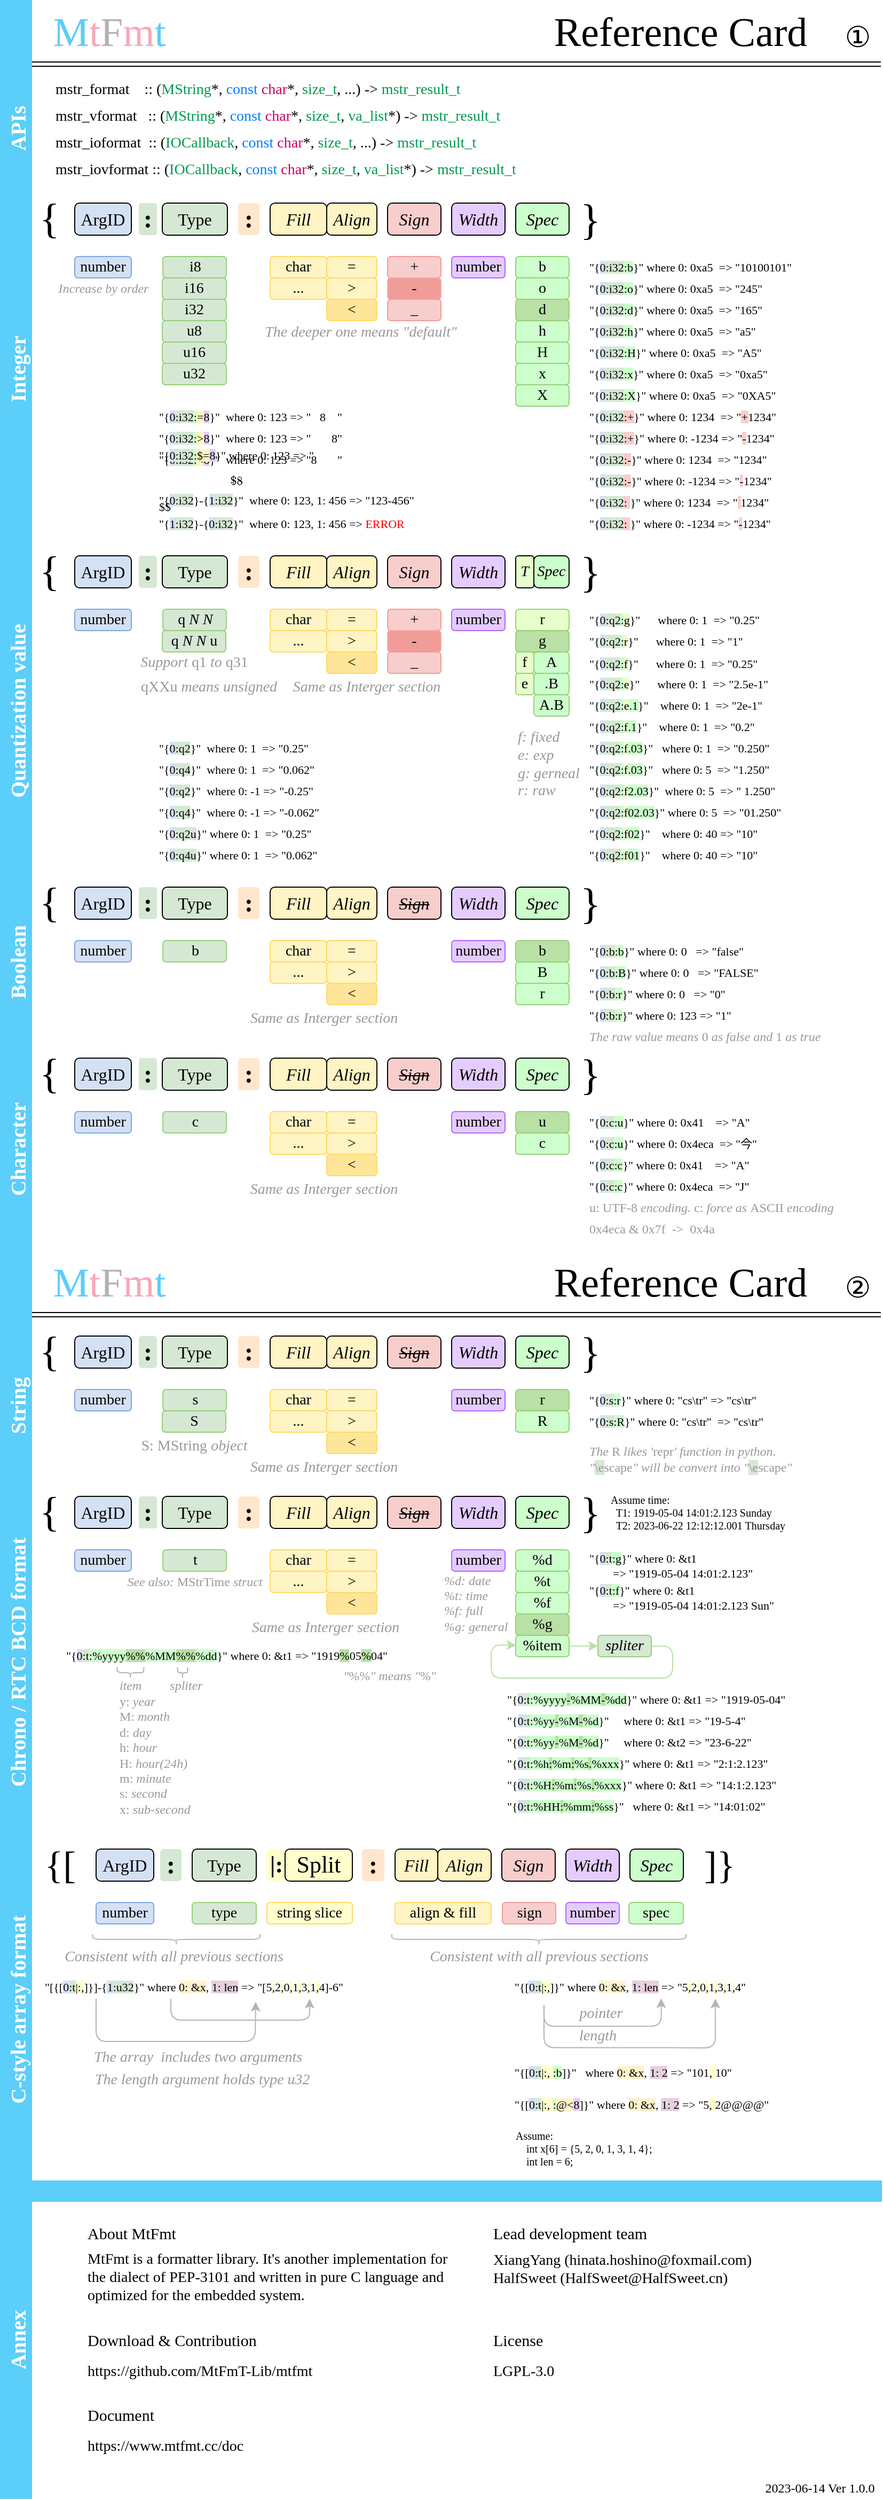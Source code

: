 <mxfile version="20.2.3" type="device"><diagram id="Ra2SZ1OXBXLBbSlx-Tlg" name="第 1 页"><mxGraphModel dx="2188" dy="1331" grid="1" gridSize="10" guides="1" tooltips="1" connect="0" arrows="0" fold="1" page="1" pageScale="1" pageWidth="827" pageHeight="1169" math="0" shadow="0"><root><mxCell id="0"/><mxCell id="1" parent="0"/><mxCell id="YseJfbQIlrJhByI_km02-46" value="&lt;font color=&quot;#5bcefa&quot; style=&quot;font-size: 38px;&quot;&gt;M&lt;/font&gt;&lt;font color=&quot;#f6a8b8&quot; style=&quot;font-size: 38px;&quot;&gt;t&lt;/font&gt;&lt;font color=&quot;#b3b3b3&quot; style=&quot;font-size: 38px;&quot;&gt;F&lt;/font&gt;&lt;font color=&quot;#f6a8b8&quot; style=&quot;font-size: 38px;&quot;&gt;m&lt;/font&gt;&lt;font color=&quot;#5bcefa&quot; style=&quot;font-size: 38px;&quot;&gt;t&lt;/font&gt;" style="text;html=1;strokeColor=none;fillColor=none;align=center;verticalAlign=middle;whiteSpace=wrap;rounded=0;fontFamily=Yu Gothic UI Semibold;fontSize=38;fontColor=#000000;fontStyle=0;labelBackgroundColor=none;" parent="1" vertex="1"><mxGeometry x="30" width="145" height="60" as="geometry"/></mxCell><mxCell id="YseJfbQIlrJhByI_km02-47" value="&lt;font&gt;Reference Card&lt;/font&gt;" style="text;html=1;strokeColor=none;fillColor=none;align=center;verticalAlign=middle;whiteSpace=wrap;rounded=0;fontFamily=Yu Gothic UI Semibold;fontSize=38;fontColor=#000000;fontStyle=0;labelBackgroundColor=none;" parent="1" vertex="1"><mxGeometry x="500" width="275" height="60" as="geometry"/></mxCell><mxCell id="YseJfbQIlrJhByI_km02-49" value="" style="shape=link;html=1;rounded=0;fontFamily=Tahoma;fontSize=38;fontColor=default;strokeColor=#000000;" parent="1" edge="1"><mxGeometry width="100" relative="1" as="geometry"><mxPoint x="30" y="60" as="sourcePoint"/><mxPoint x="825" y="60" as="targetPoint"/></mxGeometry></mxCell><mxCell id="YseJfbQIlrJhByI_km02-63" value="APIs" style="swimlane;horizontal=0;labelBackgroundColor=none;fontFamily=Yu Gothic UI Semibold;fontSize=20;fontColor=#FFFFFF;strokeColor=none;fillColor=#5BCEFA;swimlaneFillColor=none;startSize=30;" parent="1" vertex="1"><mxGeometry y="60" width="810" height="120" as="geometry"/></mxCell><mxCell id="YseJfbQIlrJhByI_km02-41" value="&lt;font face=&quot;Cascadia Code&quot; style=&quot;font-size: 14px;&quot;&gt;mstr_format&amp;nbsp; &amp;nbsp; :: (&lt;font color=&quot;#00994d&quot;&gt;MString&lt;/font&gt;&lt;/font&gt;&lt;span style=&quot;font-family: &amp;quot;Cascadia Code&amp;quot;;&quot;&gt;*&lt;/span&gt;&lt;font face=&quot;Cascadia Code&quot; style=&quot;font-size: 14px;&quot;&gt;, &lt;font color=&quot;#007fff&quot;&gt;const&lt;/font&gt; &lt;font color=&quot;#cc0066&quot;&gt;char&lt;/font&gt;*, &lt;font color=&quot;#00994d&quot;&gt;size_t&lt;/font&gt;, ...) -&amp;gt; &lt;font color=&quot;#00994d&quot;&gt;mstr_result_t&lt;/font&gt;&amp;nbsp;&lt;/font&gt;" style="text;html=1;strokeColor=none;fillColor=none;align=left;verticalAlign=middle;whiteSpace=wrap;rounded=0;labelBackgroundColor=none;fontFamily=Times New Roman;fontSize=14;fontColor=#000000;" parent="YseJfbQIlrJhByI_km02-63" vertex="1"><mxGeometry x="50" y="11" width="740" height="25" as="geometry"/></mxCell><mxCell id="YseJfbQIlrJhByI_km02-45" value="&lt;font face=&quot;Cascadia Code&quot; style=&quot;font-size: 14px;&quot;&gt;mstr_vformat&amp;nbsp; &amp;nbsp;:: (&lt;font color=&quot;#00994d&quot;&gt;MString&lt;/font&gt;&lt;/font&gt;&lt;span style=&quot;font-family: &amp;quot;Cascadia Code&amp;quot;;&quot;&gt;*&lt;/span&gt;&lt;font face=&quot;Cascadia Code&quot; style=&quot;font-size: 14px;&quot;&gt;, &lt;font color=&quot;#007fff&quot;&gt;const&lt;/font&gt; &lt;font color=&quot;#cc0066&quot;&gt;char&lt;/font&gt;*, &lt;font color=&quot;#00994d&quot;&gt;size_t&lt;/font&gt;, &lt;font color=&quot;#00994d&quot;&gt;va_list&lt;/font&gt;*) -&amp;gt; &lt;font color=&quot;#00994d&quot;&gt;mstr_result_t&lt;/font&gt;&amp;nbsp;&lt;/font&gt;" style="text;html=1;strokeColor=none;fillColor=none;align=left;verticalAlign=middle;whiteSpace=wrap;rounded=0;labelBackgroundColor=none;fontFamily=Times New Roman;fontSize=14;fontColor=#000000;" parent="YseJfbQIlrJhByI_km02-63" vertex="1"><mxGeometry x="50" y="36" width="740" height="25" as="geometry"/></mxCell><mxCell id="YseJfbQIlrJhByI_km02-52" value="&lt;font face=&quot;Cascadia Code&quot; style=&quot;font-size: 14px;&quot;&gt;mstr_ioformat&amp;nbsp; :: (&lt;/font&gt;&lt;span style=&quot;color: rgb(0, 153, 77); font-family: &amp;quot;Cascadia Code&amp;quot;;&quot;&gt;IOCallback&lt;/span&gt;&lt;font face=&quot;Cascadia Code&quot; style=&quot;font-size: 14px;&quot;&gt;, &lt;font color=&quot;#007fff&quot;&gt;const&lt;/font&gt; &lt;font color=&quot;#cc0066&quot;&gt;char&lt;/font&gt;*, &lt;font color=&quot;#00994d&quot;&gt;size_t&lt;/font&gt;, ...) -&amp;gt; &lt;font color=&quot;#00994d&quot;&gt;mstr_result_t&lt;/font&gt;&amp;nbsp;&lt;/font&gt;" style="text;html=1;strokeColor=none;fillColor=none;align=left;verticalAlign=middle;whiteSpace=wrap;rounded=0;labelBackgroundColor=none;fontFamily=Times New Roman;fontSize=14;fontColor=#000000;" parent="YseJfbQIlrJhByI_km02-63" vertex="1"><mxGeometry x="50" y="61" width="736" height="25" as="geometry"/></mxCell><mxCell id="h3t0I-0h4qI02Rl6SEMp-28" value="&lt;font face=&quot;Cascadia Code&quot; style=&quot;font-size: 14px;&quot;&gt;mstr_iovformat :: (&lt;/font&gt;&lt;span style=&quot;color: rgb(0, 153, 77); font-family: &amp;quot;Cascadia Code&amp;quot;;&quot;&gt;IOCallback&lt;/span&gt;&lt;font face=&quot;Cascadia Code&quot; style=&quot;font-size: 14px;&quot;&gt;, &lt;font color=&quot;#007fff&quot;&gt;const&lt;/font&gt; &lt;font color=&quot;#cc0066&quot;&gt;char&lt;/font&gt;*, &lt;font color=&quot;#00994d&quot;&gt;size_t&lt;/font&gt;,&amp;nbsp;&lt;/font&gt;&lt;span style=&quot;color: rgb(0, 153, 77); font-family: &amp;quot;Cascadia Code&amp;quot;;&quot;&gt;va_list&lt;/span&gt;&lt;span style=&quot;font-family: &amp;quot;Cascadia Code&amp;quot;;&quot;&gt;*&lt;/span&gt;&lt;font face=&quot;Cascadia Code&quot; style=&quot;font-size: 14px;&quot;&gt;) -&amp;gt; &lt;font color=&quot;#00994d&quot;&gt;mstr_result_t&lt;/font&gt;&amp;nbsp;&lt;/font&gt;" style="text;html=1;strokeColor=none;fillColor=none;align=left;verticalAlign=middle;whiteSpace=wrap;rounded=0;labelBackgroundColor=none;fontFamily=Times New Roman;fontSize=14;fontColor=#000000;" parent="YseJfbQIlrJhByI_km02-63" vertex="1"><mxGeometry x="50" y="86" width="736" height="25" as="geometry"/></mxCell><mxCell id="YseJfbQIlrJhByI_km02-68" value="Integer" style="swimlane;horizontal=0;labelBackgroundColor=none;fontFamily=Yu Gothic UI Semibold;fontSize=20;fontColor=#FFFFFF;strokeColor=none;fillColor=#5BCEFA;swimlaneFillColor=none;startSize=30;" parent="1" vertex="1"><mxGeometry y="180" width="820" height="330" as="geometry"/></mxCell><mxCell id="YseJfbQIlrJhByI_km02-3" value="ArgID" style="rounded=1;whiteSpace=wrap;html=1;fontFamily=Times New Roman;fontSize=16;fillColor=#D4E1F5;" parent="YseJfbQIlrJhByI_km02-68" vertex="1"><mxGeometry x="70" y="10" width="53" height="30" as="geometry"/></mxCell><mxCell id="YseJfbQIlrJhByI_km02-4" value="Type" style="rounded=1;whiteSpace=wrap;html=1;fontFamily=Times New Roman;fontSize=16;fillColor=#D5E8D4;fontStyle=0" parent="YseJfbQIlrJhByI_km02-68" vertex="1"><mxGeometry x="152" y="10" width="61" height="30" as="geometry"/></mxCell><mxCell id="YseJfbQIlrJhByI_km02-6" value=":" style="rounded=1;whiteSpace=wrap;html=1;fontFamily=Times New Roman;fontSize=24;fontColor=#000000;fillColor=#D5E8D4;strokeColor=none;fontStyle=1" parent="YseJfbQIlrJhByI_km02-68" vertex="1"><mxGeometry x="130" y="10" width="17" height="30" as="geometry"/></mxCell><mxCell id="YseJfbQIlrJhByI_km02-7" value="{" style="text;html=1;strokeColor=none;fillColor=none;align=center;verticalAlign=middle;whiteSpace=wrap;rounded=0;fontFamily=Lucida Console;fontSize=39;fontColor=#000000;" parent="YseJfbQIlrJhByI_km02-68" vertex="1"><mxGeometry x="40" y="10" width="13" height="30" as="geometry"/></mxCell><mxCell id="YseJfbQIlrJhByI_km02-8" value="}" style="text;html=1;strokeColor=none;fillColor=none;align=center;verticalAlign=middle;whiteSpace=wrap;rounded=0;fontFamily=Lucida Console;fontSize=40;fontColor=#000000;" parent="YseJfbQIlrJhByI_km02-68" vertex="1"><mxGeometry x="543" y="10" width="20" height="30" as="geometry"/></mxCell><mxCell id="YseJfbQIlrJhByI_km02-10" value=":" style="rounded=1;whiteSpace=wrap;html=1;fontFamily=Times New Roman;fontSize=24;fontColor=#000000;fillColor=#FFE6CC;strokeColor=none;fontStyle=1" parent="YseJfbQIlrJhByI_km02-68" vertex="1"><mxGeometry x="223" y="10" width="20" height="30" as="geometry"/></mxCell><mxCell id="YseJfbQIlrJhByI_km02-12" value="Fill" style="rounded=1;whiteSpace=wrap;html=1;fontFamily=Times New Roman;fontSize=16;fillColor=#FFF4C3;fontStyle=2" parent="YseJfbQIlrJhByI_km02-68" vertex="1"><mxGeometry x="253" y="10" width="53" height="30" as="geometry"/></mxCell><mxCell id="YseJfbQIlrJhByI_km02-13" value="Align" style="rounded=1;whiteSpace=wrap;html=1;fontFamily=Times New Roman;fontSize=16;fillColor=#FFF4C3;fontStyle=2" parent="YseJfbQIlrJhByI_km02-68" vertex="1"><mxGeometry x="306" y="10" width="47" height="30" as="geometry"/></mxCell><mxCell id="YseJfbQIlrJhByI_km02-14" value="Sign" style="rounded=1;whiteSpace=wrap;html=1;fontFamily=Times New Roman;fontSize=16;fillColor=#F8CECC;fontStyle=2" parent="YseJfbQIlrJhByI_km02-68" vertex="1"><mxGeometry x="363" y="10" width="50" height="30" as="geometry"/></mxCell><mxCell id="YseJfbQIlrJhByI_km02-15" value="Width" style="rounded=1;whiteSpace=wrap;html=1;fontFamily=Times New Roman;fontSize=16;fillColor=#E5CCFF;fontStyle=2" parent="YseJfbQIlrJhByI_km02-68" vertex="1"><mxGeometry x="423" y="10" width="50" height="30" as="geometry"/></mxCell><mxCell id="YseJfbQIlrJhByI_km02-16" value="Spec" style="rounded=1;whiteSpace=wrap;html=1;fontFamily=Times New Roman;fontSize=16;fillColor=#CCFFCC;fontStyle=2" parent="YseJfbQIlrJhByI_km02-68" vertex="1"><mxGeometry x="483" y="10" width="50" height="30" as="geometry"/></mxCell><mxCell id="YseJfbQIlrJhByI_km02-80" value="number" style="rounded=1;whiteSpace=wrap;html=1;fontFamily=Times New Roman;fontSize=14;fillColor=#D4E1F5;strokeColor=#7EA6E0;" parent="YseJfbQIlrJhByI_km02-68" vertex="1"><mxGeometry x="70" y="60" width="53" height="20" as="geometry"/></mxCell><mxCell id="YseJfbQIlrJhByI_km02-86" value="i8" style="rounded=1;whiteSpace=wrap;html=1;fontFamily=Times New Roman;fontSize=14;fillColor=#D5E8D4;fontStyle=0;strokeColor=#97D077;" parent="YseJfbQIlrJhByI_km02-68" vertex="1"><mxGeometry x="152.5" y="60" width="59.5" height="20" as="geometry"/></mxCell><mxCell id="YseJfbQIlrJhByI_km02-87" value="i16" style="rounded=1;whiteSpace=wrap;html=1;fontFamily=Times New Roman;fontSize=14;fillColor=#D5E8D4;fontStyle=0;strokeColor=#97D077;" parent="YseJfbQIlrJhByI_km02-68" vertex="1"><mxGeometry x="152" y="80" width="60" height="20" as="geometry"/></mxCell><mxCell id="YseJfbQIlrJhByI_km02-88" value="i32" style="rounded=1;whiteSpace=wrap;html=1;fontFamily=Times New Roman;fontSize=14;fillColor=#D5E8D4;fontStyle=0;strokeColor=#97D077;" parent="YseJfbQIlrJhByI_km02-68" vertex="1"><mxGeometry x="152" y="100" width="60" height="20" as="geometry"/></mxCell><mxCell id="YseJfbQIlrJhByI_km02-89" value="u8" style="rounded=1;whiteSpace=wrap;html=1;fontFamily=Times New Roman;fontSize=14;fillColor=#D5E8D4;fontStyle=0;strokeColor=#97D077;" parent="YseJfbQIlrJhByI_km02-68" vertex="1"><mxGeometry x="152" y="120" width="60" height="20" as="geometry"/></mxCell><mxCell id="YseJfbQIlrJhByI_km02-90" value="u16" style="rounded=1;whiteSpace=wrap;html=1;fontFamily=Times New Roman;fontSize=14;fillColor=#D5E8D4;fontStyle=0;strokeColor=#97D077;" parent="YseJfbQIlrJhByI_km02-68" vertex="1"><mxGeometry x="152" y="140" width="60" height="20" as="geometry"/></mxCell><mxCell id="YseJfbQIlrJhByI_km02-92" value="u32" style="rounded=1;whiteSpace=wrap;html=1;fontFamily=Times New Roman;fontSize=14;fillColor=#D5E8D4;fontStyle=0;strokeColor=#97D077;" parent="YseJfbQIlrJhByI_km02-68" vertex="1"><mxGeometry x="152" y="160" width="60" height="20" as="geometry"/></mxCell><mxCell id="YseJfbQIlrJhByI_km02-94" value="&lt;span style=&quot;font-style: normal;&quot;&gt;char&lt;/span&gt;" style="rounded=1;whiteSpace=wrap;html=1;fontFamily=Times New Roman;fontSize=14;fillColor=#FFF4C3;fontStyle=2;strokeColor=#FFD966;" parent="YseJfbQIlrJhByI_km02-68" vertex="1"><mxGeometry x="253" y="60" width="53" height="20" as="geometry"/></mxCell><mxCell id="YseJfbQIlrJhByI_km02-95" value="&lt;span style=&quot;font-style: normal;&quot;&gt;...&lt;/span&gt;" style="rounded=1;whiteSpace=wrap;html=1;fontFamily=Times New Roman;fontSize=14;fillColor=#FFF4C3;fontStyle=2;strokeColor=#FFD966;" parent="YseJfbQIlrJhByI_km02-68" vertex="1"><mxGeometry x="253" y="80" width="53" height="20" as="geometry"/></mxCell><mxCell id="YseJfbQIlrJhByI_km02-97" value="&lt;span style=&quot;font-style: normal;&quot;&gt;=&lt;/span&gt;" style="rounded=1;whiteSpace=wrap;html=1;fontFamily=Times New Roman;fontSize=14;fillColor=#FFF4C3;fontStyle=2;strokeColor=#FFD966;" parent="YseJfbQIlrJhByI_km02-68" vertex="1"><mxGeometry x="306" y="60" width="47" height="20" as="geometry"/></mxCell><mxCell id="YseJfbQIlrJhByI_km02-98" value="&lt;span style=&quot;font-style: normal;&quot;&gt;&amp;gt;&lt;/span&gt;" style="rounded=1;whiteSpace=wrap;html=1;fontFamily=Times New Roman;fontSize=14;fillColor=#FFF4C3;fontStyle=2;strokeColor=#FFD966;" parent="YseJfbQIlrJhByI_km02-68" vertex="1"><mxGeometry x="306" y="80" width="47" height="20" as="geometry"/></mxCell><mxCell id="YseJfbQIlrJhByI_km02-99" value="&lt;span style=&quot;font-style: normal;&quot;&gt;&amp;lt;&lt;/span&gt;" style="rounded=1;whiteSpace=wrap;html=1;fontFamily=Times New Roman;fontSize=14;fillColor=#FFE599;fontStyle=2;strokeColor=#FFD966;" parent="YseJfbQIlrJhByI_km02-68" vertex="1"><mxGeometry x="306" y="100" width="47" height="20" as="geometry"/></mxCell><mxCell id="YseJfbQIlrJhByI_km02-100" value="+" style="rounded=1;whiteSpace=wrap;html=1;fontFamily=Times New Roman;fontSize=14;fillColor=#F8CECC;fontStyle=2;strokeColor=#F19C99;" parent="YseJfbQIlrJhByI_km02-68" vertex="1"><mxGeometry x="363" y="60" width="50" height="20" as="geometry"/></mxCell><mxCell id="YseJfbQIlrJhByI_km02-101" value="-" style="rounded=1;whiteSpace=wrap;html=1;fontFamily=Times New Roman;fontSize=14;fillColor=#F19C99;fontStyle=2;strokeColor=#FFA5A2;" parent="YseJfbQIlrJhByI_km02-68" vertex="1"><mxGeometry x="363" y="80" width="50" height="20" as="geometry"/></mxCell><mxCell id="YseJfbQIlrJhByI_km02-102" value="_" style="rounded=1;whiteSpace=wrap;html=1;fontFamily=Times New Roman;fontSize=14;fillColor=#F8CECC;fontStyle=2;strokeColor=#F19C99;gradientColor=none;" parent="YseJfbQIlrJhByI_km02-68" vertex="1"><mxGeometry x="363" y="100" width="50" height="20" as="geometry"/></mxCell><mxCell id="YseJfbQIlrJhByI_km02-103" value="number" style="rounded=1;whiteSpace=wrap;html=1;fontFamily=Times New Roman;fontSize=14;fillColor=#E5CCFF;fontStyle=0;strokeColor=#B266FF;" parent="YseJfbQIlrJhByI_km02-68" vertex="1"><mxGeometry x="423" y="60" width="50" height="20" as="geometry"/></mxCell><mxCell id="YseJfbQIlrJhByI_km02-105" value="b" style="rounded=1;whiteSpace=wrap;html=1;fontFamily=Times New Roman;fontSize=14;fillColor=#CCFFCC;fontStyle=0;strokeColor=#97D077;" parent="YseJfbQIlrJhByI_km02-68" vertex="1"><mxGeometry x="483" y="60" width="50" height="20" as="geometry"/></mxCell><mxCell id="YseJfbQIlrJhByI_km02-106" value="o" style="rounded=1;whiteSpace=wrap;html=1;fontFamily=Times New Roman;fontSize=14;fillColor=#CCFFCC;fontStyle=0;strokeColor=#97D077;" parent="YseJfbQIlrJhByI_km02-68" vertex="1"><mxGeometry x="483" y="80" width="50" height="20" as="geometry"/></mxCell><mxCell id="YseJfbQIlrJhByI_km02-107" value="d" style="rounded=1;whiteSpace=wrap;html=1;fontFamily=Times New Roman;fontSize=14;fillColor=#B9E0A5;fontStyle=0;strokeColor=#97D077;" parent="YseJfbQIlrJhByI_km02-68" vertex="1"><mxGeometry x="483" y="100" width="50" height="20" as="geometry"/></mxCell><mxCell id="YseJfbQIlrJhByI_km02-108" value="h" style="rounded=1;whiteSpace=wrap;html=1;fontFamily=Times New Roman;fontSize=14;fillColor=#CCFFCC;fontStyle=0;strokeColor=#97D077;" parent="YseJfbQIlrJhByI_km02-68" vertex="1"><mxGeometry x="483" y="120" width="50" height="20" as="geometry"/></mxCell><mxCell id="YseJfbQIlrJhByI_km02-109" value="H" style="rounded=1;whiteSpace=wrap;html=1;fontFamily=Times New Roman;fontSize=14;fillColor=#CCFFCC;fontStyle=0;strokeColor=#97D077;" parent="YseJfbQIlrJhByI_km02-68" vertex="1"><mxGeometry x="483" y="140" width="50" height="20" as="geometry"/></mxCell><mxCell id="YseJfbQIlrJhByI_km02-110" value="x" style="rounded=1;whiteSpace=wrap;html=1;fontFamily=Times New Roman;fontSize=14;fillColor=#CCFFCC;fontStyle=0;strokeColor=#97D077;" parent="YseJfbQIlrJhByI_km02-68" vertex="1"><mxGeometry x="483" y="160" width="50" height="20" as="geometry"/></mxCell><mxCell id="YseJfbQIlrJhByI_km02-111" value="X" style="rounded=1;whiteSpace=wrap;html=1;fontFamily=Times New Roman;fontSize=14;fillColor=#CCFFCC;fontStyle=0;strokeColor=#97D077;" parent="YseJfbQIlrJhByI_km02-68" vertex="1"><mxGeometry x="483" y="180" width="50" height="20" as="geometry"/></mxCell><mxCell id="YseJfbQIlrJhByI_km02-114" value="&quot;{&lt;span style=&quot;background-color: rgb(212, 225, 245); font-size: 11px;&quot;&gt;0&lt;/span&gt;&lt;span style=&quot;background-color: rgb(213, 232, 212); font-size: 11px;&quot;&gt;:i32&lt;/span&gt;&lt;span style=&quot;background-color: rgb(204, 255, 204); font-size: 11px;&quot;&gt;:b&lt;/span&gt;}&quot; where 0: 0xa5&amp;nbsp; =&amp;gt; &quot;10100101&quot;&amp;nbsp;" style="text;html=1;strokeColor=none;fillColor=none;align=left;verticalAlign=middle;whiteSpace=wrap;rounded=0;labelBackgroundColor=none;fontFamily=Cascadia Code;fontSize=11;fontColor=#000000;" parent="YseJfbQIlrJhByI_km02-68" vertex="1"><mxGeometry x="550" y="60" width="270" height="20" as="geometry"/></mxCell><mxCell id="YseJfbQIlrJhByI_km02-116" value="&quot;{&lt;span style=&quot;background-color: rgb(212, 225, 245); font-size: 11px;&quot;&gt;0&lt;/span&gt;&lt;span style=&quot;background-color: rgb(213, 232, 212); font-size: 11px;&quot;&gt;:i32&lt;/span&gt;&lt;span style=&quot;background-color: rgb(204, 255, 204); font-size: 11px;&quot;&gt;:o&lt;/span&gt;}&quot; where 0: 0xa5&amp;nbsp; =&amp;gt; &quot;245&quot;&amp;nbsp;" style="text;html=1;strokeColor=none;fillColor=none;align=left;verticalAlign=middle;whiteSpace=wrap;rounded=0;labelBackgroundColor=none;fontFamily=Cascadia Code;fontSize=11;fontColor=#000000;" parent="YseJfbQIlrJhByI_km02-68" vertex="1"><mxGeometry x="550" y="80" width="270" height="20" as="geometry"/></mxCell><mxCell id="YseJfbQIlrJhByI_km02-117" value="&quot;{&lt;span style=&quot;background-color: rgb(212, 225, 245); font-size: 11px;&quot;&gt;0&lt;/span&gt;&lt;span style=&quot;background-color: rgb(213, 232, 212); font-size: 11px;&quot;&gt;:i32&lt;/span&gt;&lt;span style=&quot;background-color: rgb(204, 255, 204); font-size: 11px;&quot;&gt;:d&lt;/span&gt;}&quot; where 0: 0xa5&amp;nbsp; =&amp;gt; &quot;165&quot;&amp;nbsp;" style="text;html=1;strokeColor=none;fillColor=none;align=left;verticalAlign=middle;whiteSpace=wrap;rounded=0;labelBackgroundColor=none;fontFamily=Cascadia Code;fontSize=11;fontColor=#000000;" parent="YseJfbQIlrJhByI_km02-68" vertex="1"><mxGeometry x="550" y="100" width="270" height="20" as="geometry"/></mxCell><mxCell id="YseJfbQIlrJhByI_km02-156" value="&quot;{&lt;span style=&quot;background-color: rgb(212, 225, 245); font-size: 11px;&quot;&gt;0&lt;/span&gt;&lt;span style=&quot;background-color: rgb(213, 232, 212); font-size: 11px;&quot;&gt;:i32&lt;/span&gt;&lt;span style=&quot;background-color: rgb(204, 255, 204); font-size: 11px;&quot;&gt;:h&lt;/span&gt;}&quot; where 0: 0xa5&amp;nbsp; =&amp;gt; &quot;a5&quot;&amp;nbsp;" style="text;html=1;strokeColor=none;fillColor=none;align=left;verticalAlign=middle;whiteSpace=wrap;rounded=0;labelBackgroundColor=none;fontFamily=Cascadia Code;fontSize=11;fontColor=#000000;" parent="YseJfbQIlrJhByI_km02-68" vertex="1"><mxGeometry x="550" y="120" width="270" height="20" as="geometry"/></mxCell><mxCell id="YseJfbQIlrJhByI_km02-157" value="&quot;{&lt;span style=&quot;background-color: rgb(212, 225, 245); font-size: 11px;&quot;&gt;0&lt;/span&gt;&lt;span style=&quot;background-color: rgb(213, 232, 212); font-size: 11px;&quot;&gt;:i32&lt;/span&gt;&lt;span style=&quot;background-color: rgb(204, 255, 204); font-size: 11px;&quot;&gt;:H&lt;/span&gt;}&quot; where 0: 0xa5&amp;nbsp; =&amp;gt; &quot;A5&quot;&amp;nbsp;" style="text;html=1;strokeColor=none;fillColor=none;align=left;verticalAlign=middle;whiteSpace=wrap;rounded=0;labelBackgroundColor=none;fontFamily=Cascadia Code;fontSize=11;fontColor=#000000;" parent="YseJfbQIlrJhByI_km02-68" vertex="1"><mxGeometry x="550" y="140" width="270" height="20" as="geometry"/></mxCell><mxCell id="YseJfbQIlrJhByI_km02-158" value="&quot;{&lt;span style=&quot;background-color: rgb(212, 225, 245); font-size: 11px;&quot;&gt;0&lt;/span&gt;&lt;span style=&quot;background-color: rgb(213, 232, 212); font-size: 11px;&quot;&gt;:i32&lt;/span&gt;&lt;span style=&quot;background-color: rgb(204, 255, 204); font-size: 11px;&quot;&gt;:x&lt;/span&gt;}&quot; where 0: 0xa5&amp;nbsp; =&amp;gt; &quot;0xa5&quot;&amp;nbsp;" style="text;html=1;strokeColor=none;fillColor=none;align=left;verticalAlign=middle;whiteSpace=wrap;rounded=0;labelBackgroundColor=none;fontFamily=Cascadia Code;fontSize=11;fontColor=#000000;" parent="YseJfbQIlrJhByI_km02-68" vertex="1"><mxGeometry x="550" y="160" width="270" height="20" as="geometry"/></mxCell><mxCell id="YseJfbQIlrJhByI_km02-159" value="&quot;{&lt;span style=&quot;background-color: rgb(212, 225, 245); font-size: 11px;&quot;&gt;0&lt;/span&gt;&lt;span style=&quot;background-color: rgb(213, 232, 212); font-size: 11px;&quot;&gt;:i32&lt;/span&gt;&lt;span style=&quot;background-color: rgb(204, 255, 204); font-size: 11px;&quot;&gt;:X&lt;/span&gt;}&quot; where 0: 0xa5&amp;nbsp; =&amp;gt; &quot;0XA5&quot;&amp;nbsp;" style="text;html=1;strokeColor=none;fillColor=none;align=left;verticalAlign=middle;whiteSpace=wrap;rounded=0;labelBackgroundColor=none;fontFamily=Cascadia Code;fontSize=11;fontColor=#000000;" parent="YseJfbQIlrJhByI_km02-68" vertex="1"><mxGeometry x="550" y="180" width="270" height="20" as="geometry"/></mxCell><mxCell id="YseJfbQIlrJhByI_km02-161" value="&quot;{&lt;span style=&quot;background-color: rgb(212, 225, 245); font-size: 11px;&quot;&gt;0&lt;/span&gt;&lt;span style=&quot;background-color: rgb(213, 232, 212); font-size: 11px;&quot;&gt;:i32&lt;/span&gt;&lt;span style=&quot;font-size: 11px; background-color: rgb(248, 206, 204);&quot;&gt;:+&lt;/span&gt;}&quot; where 0: 1234&amp;nbsp; =&amp;gt; &quot;&lt;span style=&quot;background-color: rgb(248, 206, 204);&quot;&gt;+&lt;/span&gt;1234&quot;&amp;nbsp;" style="text;html=1;strokeColor=none;fillColor=none;align=left;verticalAlign=middle;whiteSpace=wrap;rounded=0;labelBackgroundColor=none;fontFamily=Cascadia Code;fontSize=11;fontColor=#000000;" parent="YseJfbQIlrJhByI_km02-68" vertex="1"><mxGeometry x="550" y="200" width="270" height="20" as="geometry"/></mxCell><mxCell id="YseJfbQIlrJhByI_km02-162" value="&quot;{&lt;span style=&quot;background-color: rgb(212, 225, 245); font-size: 11px;&quot;&gt;0&lt;/span&gt;&lt;span style=&quot;background-color: rgb(213, 232, 212); font-size: 11px;&quot;&gt;:i32&lt;/span&gt;&lt;span style=&quot;font-size: 11px; background-color: rgb(248, 206, 204);&quot;&gt;:+&lt;/span&gt;}&quot; where 0: -1234 =&amp;gt; &quot;&lt;span style=&quot;background-color: rgb(248, 206, 204);&quot;&gt;-&lt;/span&gt;1234&quot;&amp;nbsp;" style="text;html=1;strokeColor=none;fillColor=none;align=left;verticalAlign=middle;whiteSpace=wrap;rounded=0;labelBackgroundColor=none;fontFamily=Cascadia Code;fontSize=11;fontColor=#000000;" parent="YseJfbQIlrJhByI_km02-68" vertex="1"><mxGeometry x="550" y="220" width="270" height="20" as="geometry"/></mxCell><mxCell id="YseJfbQIlrJhByI_km02-163" value="&quot;{&lt;span style=&quot;background-color: rgb(212, 225, 245); font-size: 11px;&quot;&gt;0&lt;/span&gt;&lt;span style=&quot;background-color: rgb(213, 232, 212); font-size: 11px;&quot;&gt;:i32&lt;/span&gt;&lt;span style=&quot;font-size: 11px; background-color: rgb(248, 206, 204);&quot;&gt;:-&lt;/span&gt;}&quot; where 0: 1234&amp;nbsp; =&amp;gt; &quot;1234&quot;&amp;nbsp;" style="text;html=1;strokeColor=none;fillColor=none;align=left;verticalAlign=middle;whiteSpace=wrap;rounded=0;labelBackgroundColor=none;fontFamily=Cascadia Code;fontSize=11;fontColor=#000000;" parent="YseJfbQIlrJhByI_km02-68" vertex="1"><mxGeometry x="550" y="240" width="270" height="20" as="geometry"/></mxCell><mxCell id="YseJfbQIlrJhByI_km02-164" value="&quot;{&lt;span style=&quot;background-color: rgb(212, 225, 245); font-size: 11px;&quot;&gt;0&lt;/span&gt;&lt;span style=&quot;background-color: rgb(213, 232, 212); font-size: 11px;&quot;&gt;:i32&lt;/span&gt;&lt;span style=&quot;font-size: 11px; background-color: rgb(248, 206, 204);&quot;&gt;:-&lt;/span&gt;}&quot; where 0: -1234 =&amp;gt; &quot;&lt;span style=&quot;background-color: rgb(248, 206, 204);&quot;&gt;-&lt;/span&gt;1234&quot;&amp;nbsp;" style="text;html=1;strokeColor=none;fillColor=none;align=left;verticalAlign=middle;whiteSpace=wrap;rounded=0;labelBackgroundColor=none;fontFamily=Cascadia Code;fontSize=11;fontColor=#000000;" parent="YseJfbQIlrJhByI_km02-68" vertex="1"><mxGeometry x="550" y="260" width="270" height="20" as="geometry"/></mxCell><mxCell id="YseJfbQIlrJhByI_km02-165" value="&quot;{&lt;span style=&quot;background-color: rgb(212, 225, 245); font-size: 11px;&quot;&gt;0&lt;/span&gt;&lt;span style=&quot;background-color: rgb(213, 232, 212); font-size: 11px;&quot;&gt;:i32&lt;/span&gt;&lt;span style=&quot;font-size: 11px; background-color: rgb(248, 206, 204);&quot;&gt;:&amp;nbsp;&lt;/span&gt;}&quot; where 0: 1234&amp;nbsp; =&amp;gt; &quot;&lt;span style=&quot;background-color: rgb(248, 206, 204);&quot;&gt; &lt;/span&gt;1234&quot;&amp;nbsp;" style="text;html=1;strokeColor=none;fillColor=none;align=left;verticalAlign=middle;whiteSpace=wrap;rounded=0;labelBackgroundColor=none;fontFamily=Cascadia Code;fontSize=11;fontColor=#000000;" parent="YseJfbQIlrJhByI_km02-68" vertex="1"><mxGeometry x="550" y="280" width="270" height="20" as="geometry"/></mxCell><mxCell id="YseJfbQIlrJhByI_km02-166" value="&quot;{&lt;span style=&quot;background-color: rgb(212, 225, 245); font-size: 11px;&quot;&gt;0&lt;/span&gt;&lt;span style=&quot;background-color: rgb(213, 232, 212); font-size: 11px;&quot;&gt;:i32&lt;/span&gt;&lt;span style=&quot;font-size: 11px; background-color: rgb(248, 206, 204);&quot;&gt;:&amp;nbsp;&lt;/span&gt;}&quot; where 0: -1234 =&amp;gt; &quot;&lt;span style=&quot;background-color: rgb(248, 206, 204);&quot;&gt;-&lt;/span&gt;1234&quot;&amp;nbsp;" style="text;html=1;strokeColor=none;fillColor=none;align=left;verticalAlign=middle;whiteSpace=wrap;rounded=0;labelBackgroundColor=none;fontFamily=Cascadia Code;fontSize=11;fontColor=#000000;" parent="YseJfbQIlrJhByI_km02-68" vertex="1"><mxGeometry x="550" y="300" width="270" height="20" as="geometry"/></mxCell><mxCell id="YseJfbQIlrJhByI_km02-167" value="&quot;{&lt;span style=&quot;background-color: rgb(212, 225, 245); font-size: 11px;&quot;&gt;0&lt;/span&gt;&lt;span style=&quot;background-color: rgb(213, 232, 212); font-size: 11px;&quot;&gt;:i32&lt;/span&gt;&lt;span style=&quot;background-color: rgb(204, 255, 204); font-size: 11px;&quot;&gt;:&lt;/span&gt;&lt;span style=&quot;font-size: 11px; background-color: rgb(255, 244, 195);&quot;&gt;=&lt;/span&gt;&lt;span style=&quot;font-size: 11px; background-color: rgb(229, 204, 255);&quot;&gt;8&lt;/span&gt;}&quot;&amp;nbsp; where 0: 123 =&amp;gt; &quot;&amp;nbsp; &amp;nbsp;8&amp;nbsp; &amp;nbsp; &quot;&amp;nbsp;" style="text;html=1;strokeColor=none;fillColor=none;align=left;verticalAlign=middle;whiteSpace=wrap;rounded=0;labelBackgroundColor=none;fontFamily=Cascadia Code;fontSize=11;fontColor=#000000;" parent="YseJfbQIlrJhByI_km02-68" vertex="1"><mxGeometry x="147" y="200" width="293" height="20" as="geometry"/></mxCell><mxCell id="YseJfbQIlrJhByI_km02-169" value="&quot;{&lt;span style=&quot;background-color: rgb(212, 225, 245); font-size: 11px;&quot;&gt;0&lt;/span&gt;&lt;span style=&quot;background-color: rgb(213, 232, 212); font-size: 11px;&quot;&gt;:i32&lt;/span&gt;&lt;span style=&quot;background-color: rgb(204, 255, 204); font-size: 11px;&quot;&gt;:&lt;/span&gt;&lt;span style=&quot;font-size: 11px; background-color: rgb(255, 244, 195);&quot;&gt;&amp;gt;&lt;/span&gt;&lt;span style=&quot;font-size: 11px; background-color: rgb(229, 204, 255);&quot;&gt;8&lt;/span&gt;}&quot;&amp;nbsp; where 0: 123 =&amp;gt; &quot;&amp;nbsp; &amp;nbsp; &amp;nbsp; &amp;nbsp;8&quot;&amp;nbsp;" style="text;html=1;strokeColor=none;fillColor=none;align=left;verticalAlign=middle;whiteSpace=wrap;rounded=0;labelBackgroundColor=none;fontFamily=Cascadia Code;fontSize=11;fontColor=#000000;" parent="YseJfbQIlrJhByI_km02-68" vertex="1"><mxGeometry x="147" y="220" width="293" height="20" as="geometry"/></mxCell><mxCell id="YseJfbQIlrJhByI_km02-170" value="&quot;{&lt;span style=&quot;background-color: rgb(212, 225, 245); font-size: 11px;&quot;&gt;0&lt;/span&gt;&lt;span style=&quot;background-color: rgb(213, 232, 212); font-size: 11px;&quot;&gt;:i32&lt;/span&gt;&lt;span style=&quot;background-color: rgb(204, 255, 204); font-size: 11px;&quot;&gt;:&lt;/span&gt;&lt;span style=&quot;font-size: 11px; background-color: rgb(255, 244, 195);&quot;&gt;&amp;lt;&lt;/span&gt;&lt;span style=&quot;font-size: 11px; background-color: rgb(229, 204, 255);&quot;&gt;8&lt;/span&gt;}&quot;&amp;nbsp; where 0: 123 =&amp;gt; &quot;8&amp;nbsp; &amp;nbsp; &amp;nbsp; &amp;nbsp;&quot;&amp;nbsp;" style="text;html=1;strokeColor=none;fillColor=none;align=left;verticalAlign=middle;whiteSpace=wrap;rounded=0;labelBackgroundColor=none;fontFamily=Cascadia Code;fontSize=11;fontColor=#000000;" parent="YseJfbQIlrJhByI_km02-68" vertex="1"><mxGeometry x="147" y="240" width="293" height="20" as="geometry"/></mxCell><mxCell id="YseJfbQIlrJhByI_km02-171" value="&quot;{&lt;span style=&quot;background-color: rgb(212, 225, 245); font-size: 11px;&quot;&gt;0&lt;/span&gt;&lt;span style=&quot;background-color: rgb(213, 232, 212); font-size: 11px;&quot;&gt;:i32&lt;/span&gt;&lt;span style=&quot;background-color: rgb(204, 255, 204); font-size: 11px;&quot;&gt;:&lt;/span&gt;&lt;span style=&quot;font-size: 11px; background-color: rgb(255, 244, 195);&quot;&gt;$&lt;/span&gt;&lt;span style=&quot;font-size: 11px; background-color: rgb(255, 244, 195);&quot;&gt;=&lt;/span&gt;&lt;span style=&quot;font-size: 11px; background-color: rgb(229, 204, 255);&quot;&gt;8&lt;/span&gt;}&quot; where 0: 123 =&amp;gt; &quot;$$$8$$$$&quot;&amp;nbsp;" style="text;html=1;strokeColor=none;fillColor=none;align=left;verticalAlign=middle;whiteSpace=wrap;rounded=0;labelBackgroundColor=none;fontFamily=Cascadia Code;fontSize=11;fontColor=#000000;" parent="YseJfbQIlrJhByI_km02-68" vertex="1"><mxGeometry x="147" y="260" width="293" height="20" as="geometry"/></mxCell><mxCell id="YseJfbQIlrJhByI_km02-172" value="&quot;{&lt;span style=&quot;background-color: rgb(212, 225, 245); font-size: 11px;&quot;&gt;0&lt;/span&gt;&lt;span style=&quot;background-color: rgb(213, 232, 212); font-size: 11px;&quot;&gt;:i32&lt;/span&gt;}-{&lt;span style=&quot;background-color: rgb(212, 225, 245);&quot;&gt;1&lt;/span&gt;&lt;span style=&quot;background-color: rgb(213, 232, 212);&quot;&gt;:i32&lt;/span&gt;}&quot;&amp;nbsp; where 0: 123, 1: 456 =&amp;gt; &quot;123-456&quot;&amp;nbsp;" style="text;html=1;strokeColor=none;fillColor=none;align=left;verticalAlign=middle;whiteSpace=wrap;rounded=0;labelBackgroundColor=none;fontFamily=Cascadia Code;fontSize=11;fontColor=#000000;" parent="YseJfbQIlrJhByI_km02-68" vertex="1"><mxGeometry x="147" y="280" width="393" height="15" as="geometry"/></mxCell><mxCell id="YseJfbQIlrJhByI_km02-173" value="&quot;{&lt;span style=&quot;background-color: rgb(212, 225, 245); font-size: 11px;&quot;&gt;1&lt;/span&gt;&lt;span style=&quot;background-color: rgb(213, 232, 212); font-size: 11px;&quot;&gt;:i32&lt;/span&gt;}-{&lt;span style=&quot;background-color: rgb(212, 225, 245);&quot;&gt;0&lt;/span&gt;&lt;span style=&quot;background-color: rgb(213, 232, 212);&quot;&gt;:i32&lt;/span&gt;}&quot;&amp;nbsp; where 0: 123, 1: 456 =&amp;gt; &lt;font color=&quot;#ff0000&quot;&gt;ERROR&lt;/font&gt;" style="text;html=1;strokeColor=none;fillColor=none;align=left;verticalAlign=middle;whiteSpace=wrap;rounded=0;labelBackgroundColor=none;fontFamily=Cascadia Code;fontSize=11;fontColor=#000000;" parent="YseJfbQIlrJhByI_km02-68" vertex="1"><mxGeometry x="147" y="300" width="333" height="20" as="geometry"/></mxCell><mxCell id="YseJfbQIlrJhByI_km02-279" value="&lt;i&gt;&lt;font color=&quot;#999999&quot; style=&quot;font-size: 14px;&quot;&gt;The deeper one means &quot;default&quot;&lt;/font&gt;&lt;/i&gt;" style="text;html=1;strokeColor=none;fillColor=none;align=center;verticalAlign=middle;whiteSpace=wrap;rounded=0;labelBackgroundColor=none;fontFamily=Times New Roman;fontSize=11;fontColor=#000000;" parent="YseJfbQIlrJhByI_km02-68" vertex="1"><mxGeometry x="243" y="120" width="190" height="22.5" as="geometry"/></mxCell><mxCell id="YseJfbQIlrJhByI_km02-417" value="&lt;i style=&quot;font-size: 12px;&quot;&gt;&lt;font color=&quot;#999999&quot; style=&quot;font-size: 12px;&quot;&gt;Increase by order&lt;/font&gt;&lt;/i&gt;" style="text;html=1;strokeColor=none;fillColor=none;align=center;verticalAlign=middle;whiteSpace=wrap;rounded=0;labelBackgroundColor=none;fontFamily=Times New Roman;fontSize=12;fontColor=#000000;" parent="YseJfbQIlrJhByI_km02-68" vertex="1"><mxGeometry x="51.5" y="80" width="90" height="20" as="geometry"/></mxCell><mxCell id="YseJfbQIlrJhByI_km02-77" value="" style="rounded=0;whiteSpace=wrap;html=1;labelBackgroundColor=none;fontFamily=Yu Gothic UI Semibold;fontSize=26;fontColor=#FFFFFF;strokeColor=none;fillColor=#5BCEFA;" parent="1" vertex="1"><mxGeometry width="30" height="60" as="geometry"/></mxCell><mxCell id="YseJfbQIlrJhByI_km02-175" value="Quantization value" style="swimlane;horizontal=0;labelBackgroundColor=none;fontFamily=Yu Gothic UI Semibold;fontSize=20;fontColor=#FFFFFF;strokeColor=none;fillColor=#5BCEFA;swimlaneFillColor=none;startSize=30;" parent="1" vertex="1"><mxGeometry y="510" width="823" height="310" as="geometry"/></mxCell><mxCell id="YseJfbQIlrJhByI_km02-176" value="ArgID" style="rounded=1;whiteSpace=wrap;html=1;fontFamily=Times New Roman;fontSize=16;fillColor=#D4E1F5;" parent="YseJfbQIlrJhByI_km02-175" vertex="1"><mxGeometry x="70" y="10" width="53" height="30" as="geometry"/></mxCell><mxCell id="YseJfbQIlrJhByI_km02-177" value="Type" style="rounded=1;whiteSpace=wrap;html=1;fontFamily=Times New Roman;fontSize=16;fillColor=#D5E8D4;fontStyle=0" parent="YseJfbQIlrJhByI_km02-175" vertex="1"><mxGeometry x="152" y="10" width="61" height="30" as="geometry"/></mxCell><mxCell id="YseJfbQIlrJhByI_km02-178" value=":" style="rounded=1;whiteSpace=wrap;html=1;fontFamily=Times New Roman;fontSize=24;fontColor=#000000;fillColor=#D5E8D4;strokeColor=none;fontStyle=1" parent="YseJfbQIlrJhByI_km02-175" vertex="1"><mxGeometry x="130" y="10" width="17" height="30" as="geometry"/></mxCell><mxCell id="YseJfbQIlrJhByI_km02-179" value="{" style="text;html=1;strokeColor=none;fillColor=none;align=center;verticalAlign=middle;whiteSpace=wrap;rounded=0;fontFamily=Lucida Console;fontSize=39;fontColor=#000000;" parent="YseJfbQIlrJhByI_km02-175" vertex="1"><mxGeometry x="40" y="10" width="13" height="30" as="geometry"/></mxCell><mxCell id="YseJfbQIlrJhByI_km02-180" value="}" style="text;html=1;strokeColor=none;fillColor=none;align=center;verticalAlign=middle;whiteSpace=wrap;rounded=0;fontFamily=Lucida Console;fontSize=40;fontColor=#000000;" parent="YseJfbQIlrJhByI_km02-175" vertex="1"><mxGeometry x="543" y="10" width="20" height="30" as="geometry"/></mxCell><mxCell id="YseJfbQIlrJhByI_km02-181" value=":" style="rounded=1;whiteSpace=wrap;html=1;fontFamily=Times New Roman;fontSize=24;fontColor=#000000;fillColor=#FFE6CC;strokeColor=none;fontStyle=1" parent="YseJfbQIlrJhByI_km02-175" vertex="1"><mxGeometry x="223" y="10" width="20" height="30" as="geometry"/></mxCell><mxCell id="YseJfbQIlrJhByI_km02-182" value="Fill" style="rounded=1;whiteSpace=wrap;html=1;fontFamily=Times New Roman;fontSize=16;fillColor=#FFF4C3;fontStyle=2" parent="YseJfbQIlrJhByI_km02-175" vertex="1"><mxGeometry x="253" y="10" width="53" height="30" as="geometry"/></mxCell><mxCell id="YseJfbQIlrJhByI_km02-183" value="Align" style="rounded=1;whiteSpace=wrap;html=1;fontFamily=Times New Roman;fontSize=16;fillColor=#FFF4C3;fontStyle=2" parent="YseJfbQIlrJhByI_km02-175" vertex="1"><mxGeometry x="306" y="10" width="47" height="30" as="geometry"/></mxCell><mxCell id="YseJfbQIlrJhByI_km02-184" value="Sign" style="rounded=1;whiteSpace=wrap;html=1;fontFamily=Times New Roman;fontSize=16;fillColor=#F8CECC;fontStyle=2" parent="YseJfbQIlrJhByI_km02-175" vertex="1"><mxGeometry x="363" y="10" width="50" height="30" as="geometry"/></mxCell><mxCell id="YseJfbQIlrJhByI_km02-185" value="Width" style="rounded=1;whiteSpace=wrap;html=1;fontFamily=Times New Roman;fontSize=16;fillColor=#E5CCFF;fontStyle=2" parent="YseJfbQIlrJhByI_km02-175" vertex="1"><mxGeometry x="423" y="10" width="50" height="30" as="geometry"/></mxCell><mxCell id="YseJfbQIlrJhByI_km02-186" value="Spec" style="rounded=1;whiteSpace=wrap;html=1;fontFamily=Times New Roman;fontSize=14;fillColor=#CCFFCC;fontStyle=2" parent="YseJfbQIlrJhByI_km02-175" vertex="1"><mxGeometry x="500" y="10" width="33" height="30" as="geometry"/></mxCell><mxCell id="YseJfbQIlrJhByI_km02-187" value="number" style="rounded=1;whiteSpace=wrap;html=1;fontFamily=Times New Roman;fontSize=14;fillColor=#D4E1F5;strokeColor=#7EA6E0;" parent="YseJfbQIlrJhByI_km02-175" vertex="1"><mxGeometry x="70" y="60" width="53" height="20" as="geometry"/></mxCell><mxCell id="YseJfbQIlrJhByI_km02-188" value="q &lt;i&gt;N&lt;/i&gt; &lt;i&gt;N&lt;/i&gt;" style="rounded=1;whiteSpace=wrap;html=1;fontFamily=Times New Roman;fontSize=14;fillColor=#D5E8D4;fontStyle=0;strokeColor=#97D077;" parent="YseJfbQIlrJhByI_km02-175" vertex="1"><mxGeometry x="152.5" y="60" width="59.5" height="20" as="geometry"/></mxCell><mxCell id="YseJfbQIlrJhByI_km02-194" value="&lt;span style=&quot;font-style: normal;&quot;&gt;char&lt;/span&gt;" style="rounded=1;whiteSpace=wrap;html=1;fontFamily=Times New Roman;fontSize=14;fillColor=#FFF4C3;fontStyle=2;strokeColor=#FFD966;" parent="YseJfbQIlrJhByI_km02-175" vertex="1"><mxGeometry x="253" y="60" width="53" height="20" as="geometry"/></mxCell><mxCell id="YseJfbQIlrJhByI_km02-195" value="&lt;span style=&quot;font-style: normal;&quot;&gt;...&lt;/span&gt;" style="rounded=1;whiteSpace=wrap;html=1;fontFamily=Times New Roman;fontSize=14;fillColor=#FFF4C3;fontStyle=2;strokeColor=#FFD966;" parent="YseJfbQIlrJhByI_km02-175" vertex="1"><mxGeometry x="253" y="80" width="53" height="20" as="geometry"/></mxCell><mxCell id="YseJfbQIlrJhByI_km02-196" value="&lt;span style=&quot;font-style: normal;&quot;&gt;=&lt;/span&gt;" style="rounded=1;whiteSpace=wrap;html=1;fontFamily=Times New Roman;fontSize=14;fillColor=#FFF4C3;fontStyle=2;strokeColor=#FFD966;" parent="YseJfbQIlrJhByI_km02-175" vertex="1"><mxGeometry x="306" y="60" width="47" height="20" as="geometry"/></mxCell><mxCell id="YseJfbQIlrJhByI_km02-197" value="&lt;span style=&quot;font-style: normal;&quot;&gt;&amp;gt;&lt;/span&gt;" style="rounded=1;whiteSpace=wrap;html=1;fontFamily=Times New Roman;fontSize=14;fillColor=#FFF4C3;fontStyle=2;strokeColor=#FFD966;" parent="YseJfbQIlrJhByI_km02-175" vertex="1"><mxGeometry x="306" y="80" width="47" height="20" as="geometry"/></mxCell><mxCell id="YseJfbQIlrJhByI_km02-198" value="&lt;span style=&quot;font-style: normal;&quot;&gt;&amp;lt;&lt;/span&gt;" style="rounded=1;whiteSpace=wrap;html=1;fontFamily=Times New Roman;fontSize=14;fillColor=#FFE599;fontStyle=2;strokeColor=#FFD966;" parent="YseJfbQIlrJhByI_km02-175" vertex="1"><mxGeometry x="306" y="100" width="47" height="20" as="geometry"/></mxCell><mxCell id="YseJfbQIlrJhByI_km02-199" value="+" style="rounded=1;whiteSpace=wrap;html=1;fontFamily=Times New Roman;fontSize=14;fillColor=#F8CECC;fontStyle=2;strokeColor=#F19C99;" parent="YseJfbQIlrJhByI_km02-175" vertex="1"><mxGeometry x="363" y="60" width="50" height="20" as="geometry"/></mxCell><mxCell id="YseJfbQIlrJhByI_km02-200" value="-" style="rounded=1;whiteSpace=wrap;html=1;fontFamily=Times New Roman;fontSize=14;fillColor=#F19C99;fontStyle=2;strokeColor=#FFA5A2;" parent="YseJfbQIlrJhByI_km02-175" vertex="1"><mxGeometry x="363" y="80" width="50" height="20" as="geometry"/></mxCell><mxCell id="YseJfbQIlrJhByI_km02-201" value="_" style="rounded=1;whiteSpace=wrap;html=1;fontFamily=Times New Roman;fontSize=14;fillColor=#F8CECC;fontStyle=2;strokeColor=#F19C99;gradientColor=none;" parent="YseJfbQIlrJhByI_km02-175" vertex="1"><mxGeometry x="363" y="100" width="50" height="20" as="geometry"/></mxCell><mxCell id="YseJfbQIlrJhByI_km02-202" value="number" style="rounded=1;whiteSpace=wrap;html=1;fontFamily=Times New Roman;fontSize=14;fillColor=#E5CCFF;fontStyle=0;strokeColor=#B266FF;" parent="YseJfbQIlrJhByI_km02-175" vertex="1"><mxGeometry x="423" y="60" width="50" height="20" as="geometry"/></mxCell><mxCell id="YseJfbQIlrJhByI_km02-237" value="&quot;{&lt;span style=&quot;background-color: rgb(212, 225, 245); font-size: 11px;&quot;&gt;0&lt;/span&gt;&lt;span style=&quot;background-color: rgb(213, 232, 212); font-size: 11px;&quot;&gt;:q2&lt;/span&gt;}&quot;&amp;nbsp; where 0: 1&amp;nbsp; =&amp;gt; &quot;0.25&quot;&amp;nbsp;" style="text;html=1;strokeColor=none;fillColor=none;align=left;verticalAlign=middle;whiteSpace=wrap;rounded=0;labelBackgroundColor=none;fontFamily=Cascadia Code;fontSize=11;fontColor=#000000;" parent="YseJfbQIlrJhByI_km02-175" vertex="1"><mxGeometry x="147" y="180" width="270" height="20" as="geometry"/></mxCell><mxCell id="YseJfbQIlrJhByI_km02-238" value="&quot;{&lt;span style=&quot;background-color: rgb(212, 225, 245); font-size: 11px;&quot;&gt;0&lt;/span&gt;&lt;span style=&quot;background-color: rgb(213, 232, 212); font-size: 11px;&quot;&gt;:q4&lt;/span&gt;}&quot;&amp;nbsp; where 0: 1&amp;nbsp; =&amp;gt; &quot;0.062&quot;&amp;nbsp;" style="text;html=1;strokeColor=none;fillColor=none;align=left;verticalAlign=middle;whiteSpace=wrap;rounded=0;labelBackgroundColor=none;fontFamily=Cascadia Code;fontSize=11;fontColor=#000000;" parent="YseJfbQIlrJhByI_km02-175" vertex="1"><mxGeometry x="147" y="200" width="270" height="20" as="geometry"/></mxCell><mxCell id="YseJfbQIlrJhByI_km02-240" value="q &lt;i&gt;N&lt;/i&gt; &lt;i&gt;N &lt;/i&gt;u" style="rounded=1;whiteSpace=wrap;html=1;fontFamily=Times New Roman;fontSize=14;fillColor=#D5E8D4;fontStyle=0;strokeColor=#97D077;" parent="YseJfbQIlrJhByI_km02-175" vertex="1"><mxGeometry x="152" y="80" width="59.5" height="20" as="geometry"/></mxCell><mxCell id="YseJfbQIlrJhByI_km02-241" value="&quot;{&lt;span style=&quot;background-color: rgb(212, 225, 245); font-size: 11px;&quot;&gt;0&lt;/span&gt;&lt;span style=&quot;background-color: rgb(213, 232, 212); font-size: 11px;&quot;&gt;:q2u&lt;/span&gt;}&quot; where 0: 1&amp;nbsp; =&amp;gt; &quot;0.25&quot;" style="text;html=1;strokeColor=none;fillColor=none;align=left;verticalAlign=middle;whiteSpace=wrap;rounded=0;labelBackgroundColor=none;fontFamily=Cascadia Code;fontSize=11;fontColor=#000000;" parent="YseJfbQIlrJhByI_km02-175" vertex="1"><mxGeometry x="147" y="260" width="270" height="20" as="geometry"/></mxCell><mxCell id="YseJfbQIlrJhByI_km02-242" value="&quot;{&lt;span style=&quot;background-color: rgb(212, 225, 245); font-size: 11px;&quot;&gt;0&lt;/span&gt;&lt;span style=&quot;background-color: rgb(213, 232, 212); font-size: 11px;&quot;&gt;:q4u&lt;/span&gt;}&quot; where 0: 1&amp;nbsp; =&amp;gt; &quot;0.062&quot;" style="text;html=1;strokeColor=none;fillColor=none;align=left;verticalAlign=middle;whiteSpace=wrap;rounded=0;labelBackgroundColor=none;fontFamily=Cascadia Code;fontSize=11;fontColor=#000000;" parent="YseJfbQIlrJhByI_km02-175" vertex="1"><mxGeometry x="147" y="280" width="270" height="20" as="geometry"/></mxCell><mxCell id="YseJfbQIlrJhByI_km02-243" value="&quot;{&lt;span style=&quot;background-color: rgb(212, 225, 245); font-size: 11px;&quot;&gt;0&lt;/span&gt;&lt;span style=&quot;background-color: rgb(213, 232, 212); font-size: 11px;&quot;&gt;:q2&lt;/span&gt;}&quot;&amp;nbsp; where 0: -1 =&amp;gt; &quot;-0.25&quot;&amp;nbsp;" style="text;html=1;strokeColor=none;fillColor=none;align=left;verticalAlign=middle;whiteSpace=wrap;rounded=0;labelBackgroundColor=none;fontFamily=Cascadia Code;fontSize=11;fontColor=#000000;" parent="YseJfbQIlrJhByI_km02-175" vertex="1"><mxGeometry x="147" y="220" width="270" height="20" as="geometry"/></mxCell><mxCell id="YseJfbQIlrJhByI_km02-244" value="&quot;{&lt;span style=&quot;background-color: rgb(212, 225, 245); font-size: 11px;&quot;&gt;0&lt;/span&gt;&lt;span style=&quot;background-color: rgb(213, 232, 212); font-size: 11px;&quot;&gt;:q4&lt;/span&gt;}&quot;&amp;nbsp; where 0: -1 =&amp;gt; &quot;-0.062&quot;&amp;nbsp;" style="text;html=1;strokeColor=none;fillColor=none;align=left;verticalAlign=middle;whiteSpace=wrap;rounded=0;labelBackgroundColor=none;fontFamily=Cascadia Code;fontSize=11;fontColor=#000000;" parent="YseJfbQIlrJhByI_km02-175" vertex="1"><mxGeometry x="147" y="240" width="270" height="20" as="geometry"/></mxCell><mxCell id="YseJfbQIlrJhByI_km02-245" value="&lt;i&gt;&lt;font color=&quot;#999999&quot; style=&quot;font-size: 14px;&quot;&gt;Same as Interger section&lt;/font&gt;&lt;/i&gt;" style="text;html=1;strokeColor=none;fillColor=none;align=center;verticalAlign=middle;whiteSpace=wrap;rounded=0;labelBackgroundColor=none;fontFamily=Times New Roman;fontSize=11;fontColor=#000000;" parent="YseJfbQIlrJhByI_km02-175" vertex="1"><mxGeometry x="270" y="120" width="147" height="25" as="geometry"/></mxCell><mxCell id="YseJfbQIlrJhByI_km02-281" value="&lt;font color=&quot;#999999&quot; style=&quot;font-size: 14px;&quot;&gt;&lt;i&gt;Support &lt;/i&gt;q1&lt;i&gt; to &lt;/i&gt;q31&lt;/font&gt;" style="text;html=1;strokeColor=none;fillColor=none;align=center;verticalAlign=middle;whiteSpace=wrap;rounded=0;labelBackgroundColor=none;fontFamily=Times New Roman;fontSize=11;fontColor=#000000;" parent="YseJfbQIlrJhByI_km02-175" vertex="1"><mxGeometry x="121" y="98.75" width="121.5" height="22.5" as="geometry"/></mxCell><mxCell id="YseJfbQIlrJhByI_km02-433" value="A" style="rounded=1;whiteSpace=wrap;html=1;fontFamily=Times New Roman;fontSize=14;fillColor=#CCFFCC;fontStyle=0;strokeColor=#97D077;" parent="YseJfbQIlrJhByI_km02-175" vertex="1"><mxGeometry x="500" y="100" width="33" height="20" as="geometry"/></mxCell><mxCell id="YseJfbQIlrJhByI_km02-434" value="T" style="rounded=1;whiteSpace=wrap;html=1;fontFamily=Times New Roman;fontSize=14;fillColor=#E6FFCC;fontStyle=2" parent="YseJfbQIlrJhByI_km02-175" vertex="1"><mxGeometry x="483" y="10" width="17" height="30" as="geometry"/></mxCell><mxCell id="YseJfbQIlrJhByI_km02-435" value="f" style="rounded=1;whiteSpace=wrap;html=1;fontFamily=Times New Roman;fontSize=14;fillColor=#E6FFCC;fontStyle=0;strokeColor=#97D077;" parent="YseJfbQIlrJhByI_km02-175" vertex="1"><mxGeometry x="483" y="100" width="17" height="20" as="geometry"/></mxCell><mxCell id="YseJfbQIlrJhByI_km02-437" value=".B" style="rounded=1;whiteSpace=wrap;html=1;fontFamily=Times New Roman;fontSize=14;fillColor=#CCFFCC;fontStyle=0;strokeColor=#97D077;" parent="YseJfbQIlrJhByI_km02-175" vertex="1"><mxGeometry x="500" y="120" width="33" height="20" as="geometry"/></mxCell><mxCell id="YseJfbQIlrJhByI_km02-438" value="A.B" style="rounded=1;whiteSpace=wrap;html=1;fontFamily=Times New Roman;fontSize=14;fillColor=#CCFFCC;fontStyle=0;strokeColor=#97D077;" parent="YseJfbQIlrJhByI_km02-175" vertex="1"><mxGeometry x="500" y="140" width="33" height="20" as="geometry"/></mxCell><mxCell id="YseJfbQIlrJhByI_km02-439" value="e" style="rounded=1;whiteSpace=wrap;html=1;fontFamily=Times New Roman;fontSize=14;fillColor=#E6FFCC;fontStyle=0;strokeColor=#97D077;" parent="YseJfbQIlrJhByI_km02-175" vertex="1"><mxGeometry x="483" y="120" width="17" height="20" as="geometry"/></mxCell><mxCell id="YseJfbQIlrJhByI_km02-441" value="r" style="rounded=1;whiteSpace=wrap;html=1;fontFamily=Times New Roman;fontSize=14;fillColor=#E6FFCC;fontStyle=0;strokeColor=#97D077;" parent="YseJfbQIlrJhByI_km02-175" vertex="1"><mxGeometry x="483" y="60" width="50" height="20" as="geometry"/></mxCell><mxCell id="YseJfbQIlrJhByI_km02-442" value="&quot;{&lt;span style=&quot;background-color: rgb(212, 225, 245); font-size: 11px;&quot;&gt;0&lt;/span&gt;&lt;span style=&quot;background-color: rgb(213, 232, 212); font-size: 11px;&quot;&gt;:q2&lt;/span&gt;&lt;span style=&quot;font-size: 11px; background-color: rgb(204, 255, 204);&quot;&gt;:&lt;/span&gt;&lt;span style=&quot;font-size: 11px; background-color: rgb(230, 255, 204);&quot;&gt;g&lt;/span&gt;}&quot;&amp;nbsp; &amp;nbsp; &amp;nbsp; where 0: 1&amp;nbsp; =&amp;gt; &quot;0.25&quot;&amp;nbsp;" style="text;html=1;strokeColor=none;fillColor=none;align=left;verticalAlign=middle;whiteSpace=wrap;rounded=0;labelBackgroundColor=none;fontFamily=Cascadia Code;fontSize=11;fontColor=#000000;" parent="YseJfbQIlrJhByI_km02-175" vertex="1"><mxGeometry x="550" y="60" width="270" height="20" as="geometry"/></mxCell><mxCell id="YseJfbQIlrJhByI_km02-443" value="g" style="rounded=1;whiteSpace=wrap;html=1;fontFamily=Times New Roman;fontSize=14;fillColor=#B9E0A5;fontStyle=0;strokeColor=#97D077;" parent="YseJfbQIlrJhByI_km02-175" vertex="1"><mxGeometry x="483" y="80" width="50" height="20" as="geometry"/></mxCell><mxCell id="YseJfbQIlrJhByI_km02-444" value="&quot;{&lt;span style=&quot;background-color: rgb(212, 225, 245); font-size: 11px;&quot;&gt;0&lt;/span&gt;&lt;span style=&quot;background-color: rgb(213, 232, 212); font-size: 11px;&quot;&gt;:q2&lt;/span&gt;&lt;span style=&quot;font-size: 11px; background-color: rgb(204, 255, 204);&quot;&gt;:&lt;/span&gt;&lt;span style=&quot;font-size: 11px; background-color: rgb(230, 255, 204);&quot;&gt;r&lt;/span&gt;}&quot;&amp;nbsp; &amp;nbsp; &amp;nbsp; where 0: 1&amp;nbsp; =&amp;gt; &quot;1&quot;&amp;nbsp;" style="text;html=1;strokeColor=none;fillColor=none;align=left;verticalAlign=middle;whiteSpace=wrap;rounded=0;labelBackgroundColor=none;fontFamily=Cascadia Code;fontSize=11;fontColor=#000000;" parent="YseJfbQIlrJhByI_km02-175" vertex="1"><mxGeometry x="550" y="80" width="270" height="20" as="geometry"/></mxCell><mxCell id="YseJfbQIlrJhByI_km02-445" value="&quot;{&lt;span style=&quot;background-color: rgb(212, 225, 245); font-size: 11px;&quot;&gt;0&lt;/span&gt;&lt;span style=&quot;background-color: rgb(213, 232, 212); font-size: 11px;&quot;&gt;:q2&lt;/span&gt;&lt;span style=&quot;font-size: 11px; background-color: rgb(204, 255, 204);&quot;&gt;:&lt;/span&gt;&lt;span style=&quot;font-size: 11px; background-color: rgb(230, 255, 204);&quot;&gt;f&lt;/span&gt;}&quot;&amp;nbsp; &amp;nbsp; &amp;nbsp; where 0: 1&amp;nbsp; =&amp;gt; &quot;0.25&quot;&amp;nbsp;" style="text;html=1;strokeColor=none;fillColor=none;align=left;verticalAlign=middle;whiteSpace=wrap;rounded=0;labelBackgroundColor=none;fontFamily=Cascadia Code;fontSize=11;fontColor=#000000;" parent="YseJfbQIlrJhByI_km02-175" vertex="1"><mxGeometry x="550" y="101.25" width="270" height="20" as="geometry"/></mxCell><mxCell id="YseJfbQIlrJhByI_km02-446" value="&lt;i&gt;&lt;font color=&quot;#999999&quot; style=&quot;font-size: 14px;&quot;&gt;f: fixed&lt;br&gt;&lt;div style=&quot;&quot;&gt;&lt;i style=&quot;background-color: initial; color: rgb(0, 0, 0); font-size: 11px;&quot;&gt;&lt;font color=&quot;#999999&quot; style=&quot;font-size: 14px;&quot;&gt;e: exp&lt;/font&gt;&lt;/i&gt;&lt;/div&gt;&lt;div style=&quot;&quot;&gt;&lt;i style=&quot;background-color: initial; color: rgb(0, 0, 0); font-size: 11px;&quot;&gt;&lt;font color=&quot;#999999&quot; style=&quot;font-size: 14px;&quot;&gt;g: gerneal&lt;/font&gt;&lt;/i&gt;&lt;/div&gt;&lt;div style=&quot;&quot;&gt;&lt;i style=&quot;background-color: initial; color: rgb(0, 0, 0); font-size: 11px;&quot;&gt;&lt;font color=&quot;#999999&quot; style=&quot;font-size: 14px;&quot;&gt;r: raw&lt;/font&gt;&lt;/i&gt;&lt;/div&gt;&lt;/font&gt;&lt;/i&gt;" style="text;html=1;strokeColor=none;fillColor=none;align=left;verticalAlign=middle;whiteSpace=wrap;rounded=0;labelBackgroundColor=none;fontFamily=Times New Roman;fontSize=11;fontColor=#000000;" parent="YseJfbQIlrJhByI_km02-175" vertex="1"><mxGeometry x="483" y="170" width="63" height="70" as="geometry"/></mxCell><mxCell id="YseJfbQIlrJhByI_km02-447" value="&quot;{&lt;span style=&quot;background-color: rgb(212, 225, 245); font-size: 11px;&quot;&gt;0&lt;/span&gt;&lt;span style=&quot;background-color: rgb(213, 232, 212); font-size: 11px;&quot;&gt;:q2&lt;/span&gt;&lt;span style=&quot;font-size: 11px; background-color: rgb(204, 255, 204);&quot;&gt;:&lt;/span&gt;&lt;span style=&quot;font-size: 11px; background-color: rgb(230, 255, 204);&quot;&gt;e&lt;/span&gt;}&quot;&amp;nbsp; &amp;nbsp; &amp;nbsp; where 0: 1&amp;nbsp; =&amp;gt; &quot;2.5e-1&quot;&amp;nbsp;" style="text;html=1;strokeColor=none;fillColor=none;align=left;verticalAlign=middle;whiteSpace=wrap;rounded=0;labelBackgroundColor=none;fontFamily=Cascadia Code;fontSize=11;fontColor=#000000;" parent="YseJfbQIlrJhByI_km02-175" vertex="1"><mxGeometry x="550" y="120" width="270" height="20" as="geometry"/></mxCell><mxCell id="YseJfbQIlrJhByI_km02-449" value="&quot;{&lt;span style=&quot;background-color: rgb(212, 225, 245); font-size: 11px;&quot;&gt;0&lt;/span&gt;&lt;span style=&quot;background-color: rgb(213, 232, 212); font-size: 11px;&quot;&gt;:q2&lt;/span&gt;&lt;span style=&quot;font-size: 11px; background-color: rgb(204, 255, 204);&quot;&gt;:&lt;/span&gt;&lt;span style=&quot;font-size: 11px; background-color: rgb(230, 255, 204);&quot;&gt;e&lt;/span&gt;&lt;span style=&quot;font-size: 11px; background-color: rgb(204, 255, 204);&quot;&gt;.1&lt;/span&gt;}&quot;&amp;nbsp; &amp;nbsp; where 0: 1&amp;nbsp; =&amp;gt; &quot;2e-1&quot;&amp;nbsp;" style="text;html=1;strokeColor=none;fillColor=none;align=left;verticalAlign=middle;whiteSpace=wrap;rounded=0;labelBackgroundColor=none;fontFamily=Cascadia Code;fontSize=11;fontColor=#000000;" parent="YseJfbQIlrJhByI_km02-175" vertex="1"><mxGeometry x="550" y="140" width="270" height="20" as="geometry"/></mxCell><mxCell id="YseJfbQIlrJhByI_km02-450" value="&quot;{&lt;span style=&quot;background-color: rgb(212, 225, 245); font-size: 11px;&quot;&gt;0&lt;/span&gt;&lt;span style=&quot;background-color: rgb(213, 232, 212); font-size: 11px;&quot;&gt;:q2&lt;/span&gt;&lt;span style=&quot;font-size: 11px; background-color: rgb(204, 255, 204);&quot;&gt;:&lt;/span&gt;&lt;span style=&quot;font-size: 11px; background-color: rgb(230, 255, 204);&quot;&gt;f&lt;/span&gt;&lt;span style=&quot;font-size: 11px; background-color: rgb(204, 255, 204);&quot;&gt;.1&lt;/span&gt;}&quot;&amp;nbsp; &amp;nbsp; where 0: 1&amp;nbsp; =&amp;gt; &quot;0.2&quot;&amp;nbsp;" style="text;html=1;strokeColor=none;fillColor=none;align=left;verticalAlign=middle;whiteSpace=wrap;rounded=0;labelBackgroundColor=none;fontFamily=Cascadia Code;fontSize=11;fontColor=#000000;" parent="YseJfbQIlrJhByI_km02-175" vertex="1"><mxGeometry x="550" y="160" width="270" height="20" as="geometry"/></mxCell><mxCell id="YseJfbQIlrJhByI_km02-451" value="&quot;{&lt;span style=&quot;background-color: rgb(212, 225, 245); font-size: 11px;&quot;&gt;0&lt;/span&gt;&lt;span style=&quot;background-color: rgb(213, 232, 212); font-size: 11px;&quot;&gt;:q2&lt;/span&gt;&lt;span style=&quot;font-size: 11px; background-color: rgb(204, 255, 204);&quot;&gt;:&lt;/span&gt;&lt;span style=&quot;font-size: 11px; background-color: rgb(230, 255, 204);&quot;&gt;f&lt;/span&gt;&lt;span style=&quot;font-size: 11px; background-color: rgb(204, 255, 204);&quot;&gt;.03&lt;/span&gt;}&quot;&amp;nbsp; &amp;nbsp;where 0: 1&amp;nbsp; =&amp;gt; &quot;0.250&quot;&amp;nbsp;" style="text;html=1;strokeColor=none;fillColor=none;align=left;verticalAlign=middle;whiteSpace=wrap;rounded=0;labelBackgroundColor=none;fontFamily=Cascadia Code;fontSize=11;fontColor=#000000;" parent="YseJfbQIlrJhByI_km02-175" vertex="1"><mxGeometry x="550" y="180" width="270" height="20" as="geometry"/></mxCell><mxCell id="YseJfbQIlrJhByI_km02-452" value="&lt;div style=&quot;&quot;&gt;&lt;font color=&quot;#999999&quot;&gt;&lt;span style=&quot;font-size: 14px;&quot;&gt;qXXu&lt;i&gt; means unsigned&lt;/i&gt;&lt;/span&gt;&lt;/font&gt;&lt;/div&gt;" style="text;html=1;strokeColor=none;fillColor=none;align=left;verticalAlign=middle;whiteSpace=wrap;rounded=0;labelBackgroundColor=none;fontFamily=Times New Roman;fontSize=11;fontColor=#000000;" parent="YseJfbQIlrJhByI_km02-175" vertex="1"><mxGeometry x="130" y="120" width="140" height="25" as="geometry"/></mxCell><mxCell id="YseJfbQIlrJhByI_km02-453" value="&quot;{&lt;span style=&quot;background-color: rgb(212, 225, 245); font-size: 11px;&quot;&gt;0&lt;/span&gt;&lt;span style=&quot;background-color: rgb(213, 232, 212); font-size: 11px;&quot;&gt;:q2&lt;/span&gt;&lt;span style=&quot;font-size: 11px; background-color: rgb(204, 255, 204);&quot;&gt;:&lt;/span&gt;&lt;span style=&quot;font-size: 11px; background-color: rgb(230, 255, 204);&quot;&gt;f&lt;/span&gt;&lt;span style=&quot;font-size: 11px; background-color: rgb(204, 255, 204);&quot;&gt;.03&lt;/span&gt;}&quot;&amp;nbsp; &amp;nbsp;where 0: 5&amp;nbsp; =&amp;gt; &quot;1.250&quot;&amp;nbsp;" style="text;html=1;strokeColor=none;fillColor=none;align=left;verticalAlign=middle;whiteSpace=wrap;rounded=0;labelBackgroundColor=none;fontFamily=Cascadia Code;fontSize=11;fontColor=#000000;" parent="YseJfbQIlrJhByI_km02-175" vertex="1"><mxGeometry x="550" y="200" width="270" height="20" as="geometry"/></mxCell><mxCell id="YseJfbQIlrJhByI_km02-454" value="&quot;{&lt;span style=&quot;background-color: rgb(212, 225, 245); font-size: 11px;&quot;&gt;0&lt;/span&gt;&lt;span style=&quot;background-color: rgb(213, 232, 212); font-size: 11px;&quot;&gt;:q2&lt;/span&gt;&lt;span style=&quot;font-size: 11px; background-color: rgb(204, 255, 204);&quot;&gt;:&lt;/span&gt;&lt;span style=&quot;font-size: 11px; background-color: rgb(230, 255, 204);&quot;&gt;f&lt;/span&gt;&lt;span style=&quot;font-size: 11px; background-color: rgb(204, 255, 204);&quot;&gt;2.03&lt;/span&gt;}&quot;&amp;nbsp; where 0: 5&amp;nbsp; =&amp;gt; &quot; 1.250&quot;&amp;nbsp;" style="text;html=1;strokeColor=none;fillColor=none;align=left;verticalAlign=middle;whiteSpace=wrap;rounded=0;labelBackgroundColor=none;fontFamily=Cascadia Code;fontSize=11;fontColor=#000000;" parent="YseJfbQIlrJhByI_km02-175" vertex="1"><mxGeometry x="550" y="220" width="270" height="20" as="geometry"/></mxCell><mxCell id="YseJfbQIlrJhByI_km02-455" value="&quot;{&lt;span style=&quot;background-color: rgb(212, 225, 245); font-size: 11px;&quot;&gt;0&lt;/span&gt;&lt;span style=&quot;background-color: rgb(213, 232, 212); font-size: 11px;&quot;&gt;:q2&lt;/span&gt;&lt;span style=&quot;font-size: 11px; background-color: rgb(204, 255, 204);&quot;&gt;:&lt;/span&gt;&lt;span style=&quot;font-size: 11px; background-color: rgb(230, 255, 204);&quot;&gt;f&lt;/span&gt;&lt;span style=&quot;font-size: 11px; background-color: rgb(204, 255, 204);&quot;&gt;02.03&lt;/span&gt;}&quot; where 0: 5&amp;nbsp; =&amp;gt; &quot;01.250&quot;&amp;nbsp;" style="text;html=1;strokeColor=none;fillColor=none;align=left;verticalAlign=middle;whiteSpace=wrap;rounded=0;labelBackgroundColor=none;fontFamily=Cascadia Code;fontSize=11;fontColor=#000000;" parent="YseJfbQIlrJhByI_km02-175" vertex="1"><mxGeometry x="550" y="240" width="270" height="20" as="geometry"/></mxCell><mxCell id="YseJfbQIlrJhByI_km02-456" value="&quot;{&lt;span style=&quot;background-color: rgb(212, 225, 245); font-size: 11px;&quot;&gt;0&lt;/span&gt;&lt;span style=&quot;background-color: rgb(213, 232, 212); font-size: 11px;&quot;&gt;:q2&lt;/span&gt;&lt;span style=&quot;font-size: 11px; background-color: rgb(204, 255, 204);&quot;&gt;:&lt;/span&gt;&lt;span style=&quot;font-size: 11px; background-color: rgb(230, 255, 204);&quot;&gt;f&lt;/span&gt;&lt;span style=&quot;font-size: 11px; background-color: rgb(204, 255, 204);&quot;&gt;02&lt;/span&gt;}&quot;&amp;nbsp; &amp;nbsp; where 0: 40 =&amp;gt; &quot;10&quot;&amp;nbsp;" style="text;html=1;strokeColor=none;fillColor=none;align=left;verticalAlign=middle;whiteSpace=wrap;rounded=0;labelBackgroundColor=none;fontFamily=Cascadia Code;fontSize=11;fontColor=#000000;" parent="YseJfbQIlrJhByI_km02-175" vertex="1"><mxGeometry x="550" y="260" width="270" height="20" as="geometry"/></mxCell><mxCell id="YseJfbQIlrJhByI_km02-457" value="&quot;{&lt;span style=&quot;background-color: rgb(212, 225, 245); font-size: 11px;&quot;&gt;0&lt;/span&gt;&lt;span style=&quot;background-color: rgb(213, 232, 212); font-size: 11px;&quot;&gt;:q2&lt;/span&gt;&lt;span style=&quot;font-size: 11px; background-color: rgb(204, 255, 204);&quot;&gt;:&lt;/span&gt;&lt;span style=&quot;font-size: 11px; background-color: rgb(230, 255, 204);&quot;&gt;f&lt;/span&gt;&lt;span style=&quot;font-size: 11px; background-color: rgb(204, 255, 204);&quot;&gt;01&lt;/span&gt;}&quot;&amp;nbsp; &amp;nbsp; where 0: 40 =&amp;gt; &quot;10&quot;&amp;nbsp;" style="text;html=1;strokeColor=none;fillColor=none;align=left;verticalAlign=middle;whiteSpace=wrap;rounded=0;labelBackgroundColor=none;fontFamily=Cascadia Code;fontSize=11;fontColor=#000000;" parent="YseJfbQIlrJhByI_km02-175" vertex="1"><mxGeometry x="550" y="280" width="270" height="20" as="geometry"/></mxCell><mxCell id="YseJfbQIlrJhByI_km02-246" value="Chrono / RTC BCD format" style="swimlane;horizontal=0;labelBackgroundColor=none;fontFamily=Yu Gothic UI Semibold;fontSize=20;fontColor=#FFFFFF;strokeColor=none;fillColor=#5BCEFA;swimlaneFillColor=none;startSize=30;" parent="1" vertex="1"><mxGeometry y="1390" width="824" height="330" as="geometry"><mxRectangle y="1390" width="50" height="260" as="alternateBounds"/></mxGeometry></mxCell><mxCell id="YseJfbQIlrJhByI_km02-247" value="ArgID" style="rounded=1;whiteSpace=wrap;html=1;fontFamily=Times New Roman;fontSize=16;fillColor=#D4E1F5;" parent="YseJfbQIlrJhByI_km02-246" vertex="1"><mxGeometry x="70" y="10" width="53" height="30" as="geometry"/></mxCell><mxCell id="YseJfbQIlrJhByI_km02-248" value="Type" style="rounded=1;whiteSpace=wrap;html=1;fontFamily=Times New Roman;fontSize=16;fillColor=#D5E8D4;fontStyle=0" parent="YseJfbQIlrJhByI_km02-246" vertex="1"><mxGeometry x="152" y="10" width="61" height="30" as="geometry"/></mxCell><mxCell id="YseJfbQIlrJhByI_km02-249" value=":" style="rounded=1;whiteSpace=wrap;html=1;fontFamily=Times New Roman;fontSize=24;fontColor=#000000;fillColor=#D5E8D4;strokeColor=none;fontStyle=1" parent="YseJfbQIlrJhByI_km02-246" vertex="1"><mxGeometry x="130" y="10" width="17" height="30" as="geometry"/></mxCell><mxCell id="YseJfbQIlrJhByI_km02-250" value="{" style="text;html=1;strokeColor=none;fillColor=none;align=center;verticalAlign=middle;whiteSpace=wrap;rounded=0;fontFamily=Lucida Console;fontSize=39;fontColor=#000000;" parent="YseJfbQIlrJhByI_km02-246" vertex="1"><mxGeometry x="40" y="10" width="13" height="30" as="geometry"/></mxCell><mxCell id="YseJfbQIlrJhByI_km02-251" value="}" style="text;html=1;strokeColor=none;fillColor=none;align=center;verticalAlign=middle;whiteSpace=wrap;rounded=0;fontFamily=Lucida Console;fontSize=40;fontColor=#000000;" parent="YseJfbQIlrJhByI_km02-246" vertex="1"><mxGeometry x="543" y="10" width="20" height="30" as="geometry"/></mxCell><mxCell id="YseJfbQIlrJhByI_km02-252" value=":" style="rounded=1;whiteSpace=wrap;html=1;fontFamily=Times New Roman;fontSize=24;fontColor=#000000;fillColor=#FFE6CC;strokeColor=none;fontStyle=1" parent="YseJfbQIlrJhByI_km02-246" vertex="1"><mxGeometry x="223" y="10" width="20" height="30" as="geometry"/></mxCell><mxCell id="YseJfbQIlrJhByI_km02-253" value="Fill" style="rounded=1;whiteSpace=wrap;html=1;fontFamily=Times New Roman;fontSize=16;fillColor=#FFF4C3;fontStyle=2" parent="YseJfbQIlrJhByI_km02-246" vertex="1"><mxGeometry x="253" y="10" width="53" height="30" as="geometry"/></mxCell><mxCell id="YseJfbQIlrJhByI_km02-254" value="Align" style="rounded=1;whiteSpace=wrap;html=1;fontFamily=Times New Roman;fontSize=16;fillColor=#FFF4C3;fontStyle=2" parent="YseJfbQIlrJhByI_km02-246" vertex="1"><mxGeometry x="306" y="10" width="47" height="30" as="geometry"/></mxCell><mxCell id="YseJfbQIlrJhByI_km02-255" value="&lt;strike&gt;Sign&lt;/strike&gt;" style="rounded=1;whiteSpace=wrap;html=1;fontFamily=Times New Roman;fontSize=16;fillColor=#F8CECC;fontStyle=2" parent="YseJfbQIlrJhByI_km02-246" vertex="1"><mxGeometry x="363" y="10" width="50" height="30" as="geometry"/></mxCell><mxCell id="YseJfbQIlrJhByI_km02-256" value="Width" style="rounded=1;whiteSpace=wrap;html=1;fontFamily=Times New Roman;fontSize=16;fillColor=#E5CCFF;fontStyle=2" parent="YseJfbQIlrJhByI_km02-246" vertex="1"><mxGeometry x="423" y="10" width="50" height="30" as="geometry"/></mxCell><mxCell id="YseJfbQIlrJhByI_km02-258" value="number" style="rounded=1;whiteSpace=wrap;html=1;fontFamily=Times New Roman;fontSize=14;fillColor=#D4E1F5;strokeColor=#7EA6E0;" parent="YseJfbQIlrJhByI_km02-246" vertex="1"><mxGeometry x="70" y="60" width="53" height="20" as="geometry"/></mxCell><mxCell id="YseJfbQIlrJhByI_km02-259" value="t" style="rounded=1;whiteSpace=wrap;html=1;fontFamily=Times New Roman;fontSize=14;fillColor=#D5E8D4;fontStyle=0;strokeColor=#97D077;" parent="YseJfbQIlrJhByI_km02-246" vertex="1"><mxGeometry x="152.5" y="60" width="59.5" height="20" as="geometry"/></mxCell><mxCell id="YseJfbQIlrJhByI_km02-260" value="&lt;span style=&quot;font-style: normal;&quot;&gt;char&lt;/span&gt;" style="rounded=1;whiteSpace=wrap;html=1;fontFamily=Times New Roman;fontSize=14;fillColor=#FFF4C3;fontStyle=2;strokeColor=#FFD966;" parent="YseJfbQIlrJhByI_km02-246" vertex="1"><mxGeometry x="253" y="60" width="53" height="20" as="geometry"/></mxCell><mxCell id="YseJfbQIlrJhByI_km02-261" value="&lt;span style=&quot;font-style: normal;&quot;&gt;...&lt;/span&gt;" style="rounded=1;whiteSpace=wrap;html=1;fontFamily=Times New Roman;fontSize=14;fillColor=#FFF4C3;fontStyle=2;strokeColor=#FFD966;" parent="YseJfbQIlrJhByI_km02-246" vertex="1"><mxGeometry x="253" y="80" width="53" height="20" as="geometry"/></mxCell><mxCell id="YseJfbQIlrJhByI_km02-262" value="&lt;span style=&quot;font-style: normal;&quot;&gt;=&lt;/span&gt;" style="rounded=1;whiteSpace=wrap;html=1;fontFamily=Times New Roman;fontSize=14;fillColor=#FFF4C3;fontStyle=2;strokeColor=#FFD966;" parent="YseJfbQIlrJhByI_km02-246" vertex="1"><mxGeometry x="306" y="60" width="47" height="20" as="geometry"/></mxCell><mxCell id="YseJfbQIlrJhByI_km02-263" value="&lt;span style=&quot;font-style: normal;&quot;&gt;&amp;gt;&lt;/span&gt;" style="rounded=1;whiteSpace=wrap;html=1;fontFamily=Times New Roman;fontSize=14;fillColor=#FFF4C3;fontStyle=2;strokeColor=#FFD966;" parent="YseJfbQIlrJhByI_km02-246" vertex="1"><mxGeometry x="306" y="80" width="47" height="20" as="geometry"/></mxCell><mxCell id="YseJfbQIlrJhByI_km02-264" value="&lt;span style=&quot;font-style: normal;&quot;&gt;&amp;lt;&lt;/span&gt;" style="rounded=1;whiteSpace=wrap;html=1;fontFamily=Times New Roman;fontSize=14;fillColor=#FFE599;fontStyle=2;strokeColor=#FFD966;" parent="YseJfbQIlrJhByI_km02-246" vertex="1"><mxGeometry x="306" y="100" width="47" height="20" as="geometry"/></mxCell><mxCell id="YseJfbQIlrJhByI_km02-268" value="number" style="rounded=1;whiteSpace=wrap;html=1;fontFamily=Times New Roman;fontSize=14;fillColor=#E5CCFF;fontStyle=0;strokeColor=#B266FF;" parent="YseJfbQIlrJhByI_km02-246" vertex="1"><mxGeometry x="423" y="60" width="50" height="20" as="geometry"/></mxCell><mxCell id="YseJfbQIlrJhByI_km02-276" value="&lt;i style=&quot;font-size: 14px;&quot;&gt;&lt;font color=&quot;#999999&quot; style=&quot;font-size: 14px;&quot;&gt;Same as Interger section&lt;/font&gt;&lt;/i&gt;" style="text;html=1;strokeColor=none;fillColor=none;align=center;verticalAlign=middle;whiteSpace=wrap;rounded=0;labelBackgroundColor=none;fontFamily=Times New Roman;fontSize=14;fontColor=#000000;" parent="YseJfbQIlrJhByI_km02-246" vertex="1"><mxGeometry x="230" y="120" width="150" height="25" as="geometry"/></mxCell><mxCell id="YseJfbQIlrJhByI_km02-278" value="Spec" style="rounded=1;whiteSpace=wrap;html=1;fontFamily=Times New Roman;fontSize=16;fillColor=#CCFFCC;fontStyle=2" parent="YseJfbQIlrJhByI_km02-246" vertex="1"><mxGeometry x="483" y="10" width="50" height="30" as="geometry"/></mxCell><mxCell id="YseJfbQIlrJhByI_km02-418" value="&lt;font color=&quot;#999999&quot; style=&quot;font-size: 12px;&quot;&gt;&lt;span style=&quot;font-size: 12px;&quot;&gt;See also: &lt;span style=&quot;font-style: normal;&quot;&gt;MStrTime &lt;/span&gt;struct&lt;/span&gt;&lt;/font&gt;" style="text;html=1;strokeColor=none;fillColor=none;align=center;verticalAlign=middle;whiteSpace=wrap;rounded=0;labelBackgroundColor=none;fontFamily=Times New Roman;fontSize=12;fontColor=#000000;fontStyle=2" parent="YseJfbQIlrJhByI_km02-246" vertex="1"><mxGeometry x="114.63" y="80" width="135.25" height="20" as="geometry"/></mxCell><mxCell id="YseJfbQIlrJhByI_km02-464" value="%f" style="rounded=1;whiteSpace=wrap;html=1;fontFamily=Times New Roman;fontSize=14;fillColor=#CCFFCC;fontStyle=0;strokeColor=#97D077;" parent="YseJfbQIlrJhByI_km02-246" vertex="1"><mxGeometry x="483" y="100" width="50" height="20" as="geometry"/></mxCell><mxCell id="YseJfbQIlrJhByI_km02-465" value="%g" style="rounded=1;whiteSpace=wrap;html=1;fontFamily=Times New Roman;fontSize=14;fillColor=#B9E0A5;fontStyle=0;strokeColor=#97D077;" parent="YseJfbQIlrJhByI_km02-246" vertex="1"><mxGeometry x="483" y="120" width="50" height="20" as="geometry"/></mxCell><mxCell id="YseJfbQIlrJhByI_km02-466" value="&lt;font color=&quot;#999999&quot; style=&quot;font-size: 12px;&quot;&gt;%d: date&lt;br style=&quot;font-size: 12px;&quot;&gt;%t: time&lt;br style=&quot;font-size: 12px;&quot;&gt;%f: full&lt;br style=&quot;font-size: 12px;&quot;&gt;%g: general&lt;br style=&quot;font-size: 12px;&quot;&gt;&lt;br style=&quot;font-size: 12px;&quot;&gt;&lt;/font&gt;" style="text;html=1;strokeColor=none;fillColor=none;align=left;verticalAlign=middle;whiteSpace=wrap;rounded=0;labelBackgroundColor=none;fontFamily=Times New Roman;fontSize=12;fontColor=#000000;fontStyle=2" parent="YseJfbQIlrJhByI_km02-246" vertex="1"><mxGeometry x="414" y="82" width="67" height="70" as="geometry"/></mxCell><mxCell id="YseJfbQIlrJhByI_km02-468" value="Assume time:&lt;br style=&quot;font-size: 10px;&quot;&gt;&amp;nbsp; T1: 1919-05-04 14:01:2.123 Sunday&lt;br style=&quot;font-size: 10px;&quot;&gt;&amp;nbsp; T2: 2023-06-22 12:12:12.001 Thursday" style="text;html=1;strokeColor=none;fillColor=none;align=left;verticalAlign=middle;whiteSpace=wrap;rounded=0;labelBackgroundColor=none;fontFamily=Cascadia Code;fontSize=10;fontColor=#000000;" parent="YseJfbQIlrJhByI_km02-246" vertex="1"><mxGeometry x="570" y="3" width="250" height="44" as="geometry"/></mxCell><mxCell id="YseJfbQIlrJhByI_km02-469" value="&quot;{&lt;span style=&quot;background-color: rgb(212, 225, 245); font-size: 11px;&quot;&gt;0&lt;/span&gt;&lt;span style=&quot;background-color: rgb(213, 232, 212); font-size: 11px;&quot;&gt;:t&lt;/span&gt;&lt;span style=&quot;background-color: rgb(204, 255, 204); font-size: 11px;&quot;&gt;:g&lt;/span&gt;}&quot; where 0: &amp;amp;t1&lt;br style=&quot;font-size: 11px;&quot;&gt;&amp;nbsp; &amp;nbsp; &amp;nbsp; &amp;nbsp; =&amp;gt; &quot;&lt;span style=&quot;font-size: 11px;&quot;&gt;1919-05-04 14:01:2.123&lt;/span&gt;&quot;&amp;nbsp;" style="text;html=1;strokeColor=none;fillColor=none;align=left;verticalAlign=middle;whiteSpace=wrap;rounded=0;labelBackgroundColor=none;fontFamily=Cascadia Code;fontSize=11;fontColor=#000000;" parent="YseJfbQIlrJhByI_km02-246" vertex="1"><mxGeometry x="550" y="60" width="270" height="30" as="geometry"/></mxCell><mxCell id="YseJfbQIlrJhByI_km02-470" value="&quot;{&lt;span style=&quot;background-color: rgb(212, 225, 245); font-size: 11px;&quot;&gt;0&lt;/span&gt;&lt;span style=&quot;background-color: rgb(213, 232, 212); font-size: 11px;&quot;&gt;:t&lt;/span&gt;&lt;span style=&quot;background-color: rgb(204, 255, 204); font-size: 11px;&quot;&gt;:f&lt;/span&gt;}&quot; where 0: &amp;amp;t1&lt;br style=&quot;font-size: 11px;&quot;&gt;&amp;nbsp; &amp;nbsp; &amp;nbsp; &amp;nbsp; =&amp;gt; &quot;&lt;span style=&quot;font-size: 11px;&quot;&gt;1919-05-04 14:01:2.123 Sun&lt;/span&gt;&quot;&amp;nbsp;" style="text;html=1;strokeColor=none;fillColor=none;align=left;verticalAlign=middle;whiteSpace=wrap;rounded=0;labelBackgroundColor=none;fontFamily=Cascadia Code;fontSize=11;fontColor=#000000;" parent="YseJfbQIlrJhByI_km02-246" vertex="1"><mxGeometry x="550" y="90" width="274" height="30" as="geometry"/></mxCell><mxCell id="YseJfbQIlrJhByI_km02-473" value="%item" style="rounded=1;whiteSpace=wrap;html=1;fontFamily=Times New Roman;fontSize=14;fillColor=#CCFFCC;fontStyle=0;strokeColor=#97D077;glass=0;" parent="YseJfbQIlrJhByI_km02-246" vertex="1"><mxGeometry x="483" y="140" width="50" height="20" as="geometry"/></mxCell><mxCell id="YseJfbQIlrJhByI_km02-476" value="spliter" style="rounded=1;whiteSpace=wrap;html=1;fontFamily=Times New Roman;fontSize=14;fillColor=#D5E8D4;fontStyle=2;strokeColor=#97D077;glass=0;" parent="YseJfbQIlrJhByI_km02-246" vertex="1"><mxGeometry x="560" y="140" width="50" height="20" as="geometry"/></mxCell><mxCell id="YseJfbQIlrJhByI_km02-483" value="" style="endArrow=classic;html=1;rounded=1;fontFamily=思源宋体;fontSize=16;fontColor=#000000;strokeColor=#B9E0A5;exitX=1.009;exitY=0.518;exitDx=0;exitDy=0;exitPerimeter=0;entryX=0.009;entryY=0.464;entryDx=0;entryDy=0;entryPerimeter=0;" parent="YseJfbQIlrJhByI_km02-246" source="YseJfbQIlrJhByI_km02-476" target="YseJfbQIlrJhByI_km02-473" edge="1"><mxGeometry width="50" height="50" relative="1" as="geometry"><mxPoint x="460" y="230" as="sourcePoint"/><mxPoint x="470" y="240" as="targetPoint"/><Array as="points"><mxPoint x="630" y="150"/><mxPoint x="630" y="180"/><mxPoint x="460" y="180"/><mxPoint x="460" y="149"/></Array></mxGeometry></mxCell><mxCell id="YseJfbQIlrJhByI_km02-484" value="" style="endArrow=classic;html=1;rounded=1;fontFamily=思源宋体;fontSize=16;fontColor=#000000;strokeColor=#B9E0A5;exitX=1;exitY=0.506;exitDx=0;exitDy=0;exitPerimeter=0;entryX=0;entryY=0.5;entryDx=0;entryDy=0;entryPerimeter=0;" parent="YseJfbQIlrJhByI_km02-246" source="YseJfbQIlrJhByI_km02-473" target="YseJfbQIlrJhByI_km02-476" edge="1"><mxGeometry width="50" height="50" relative="1" as="geometry"><mxPoint x="500" y="240" as="sourcePoint"/><mxPoint x="550" y="190" as="targetPoint"/></mxGeometry></mxCell><mxCell id="YseJfbQIlrJhByI_km02-487" value="%d" style="rounded=1;whiteSpace=wrap;html=1;fontFamily=Times New Roman;fontSize=14;fillColor=#CCFFCC;fontStyle=0;strokeColor=#97D077;" parent="YseJfbQIlrJhByI_km02-246" vertex="1"><mxGeometry x="483" y="60" width="50" height="20" as="geometry"/></mxCell><mxCell id="YseJfbQIlrJhByI_km02-490" value="%t" style="rounded=1;whiteSpace=wrap;html=1;fontFamily=Times New Roman;fontSize=14;fillColor=#CCFFCC;fontStyle=0;strokeColor=#97D077;" parent="YseJfbQIlrJhByI_km02-246" vertex="1"><mxGeometry x="483" y="80" width="50" height="20" as="geometry"/></mxCell><mxCell id="YseJfbQIlrJhByI_km02-491" value="&quot;{&lt;span style=&quot;background-color: rgb(212, 225, 245); font-size: 11px;&quot;&gt;0&lt;/span&gt;&lt;span style=&quot;background-color: rgb(213, 232, 212); font-size: 11px;&quot;&gt;:t&lt;/span&gt;&lt;span style=&quot;background-color: rgb(204, 255, 204); font-size: 11px;&quot;&gt;:%yyyy&lt;/span&gt;&lt;span style=&quot;background-color: rgb(185, 224, 165); font-size: 11px;&quot;&gt;-&lt;/span&gt;&lt;span style=&quot;background-color: rgb(204, 255, 204); font-size: 11px;&quot;&gt;%MM&lt;/span&gt;&lt;span style=&quot;background-color: rgb(185, 224, 165); font-size: 11px;&quot;&gt;-&lt;/span&gt;&lt;span style=&quot;background-color: rgb(204, 255, 204); font-size: 11px;&quot;&gt;%dd&lt;/span&gt;}&quot; where 0: &amp;amp;t1 =&amp;gt; &quot;1919-05-04&quot;&amp;nbsp;" style="text;html=1;strokeColor=none;fillColor=none;align=left;verticalAlign=middle;whiteSpace=wrap;rounded=0;labelBackgroundColor=none;fontFamily=Cascadia Code;fontSize=11;fontColor=#000000;" parent="YseJfbQIlrJhByI_km02-246" vertex="1"><mxGeometry x="473" y="190" width="347" height="20" as="geometry"/></mxCell><mxCell id="YseJfbQIlrJhByI_km02-492" value="&quot;{&lt;span style=&quot;background-color: rgb(212, 225, 245); font-size: 11px;&quot;&gt;0&lt;/span&gt;&lt;span style=&quot;background-color: rgb(213, 232, 212); font-size: 11px;&quot;&gt;:t&lt;/span&gt;&lt;span style=&quot;background-color: rgb(204, 255, 204); font-size: 11px;&quot;&gt;:%yy&lt;/span&gt;&lt;span style=&quot;background-color: rgb(185, 224, 165); font-size: 11px;&quot;&gt;-&lt;/span&gt;&lt;span style=&quot;background-color: rgb(204, 255, 204); font-size: 11px;&quot;&gt;%M&lt;/span&gt;&lt;span style=&quot;background-color: rgb(185, 224, 165); font-size: 11px;&quot;&gt;-&lt;/span&gt;&lt;span style=&quot;background-color: rgb(204, 255, 204); font-size: 11px;&quot;&gt;%d&lt;/span&gt;}&quot;&amp;nbsp; &amp;nbsp; &amp;nbsp;where 0: &amp;amp;t1 =&amp;gt; &quot;19-5-4&quot;&amp;nbsp;" style="text;html=1;strokeColor=none;fillColor=none;align=left;verticalAlign=middle;whiteSpace=wrap;rounded=0;labelBackgroundColor=none;fontFamily=Cascadia Code;fontSize=11;fontColor=#000000;" parent="YseJfbQIlrJhByI_km02-246" vertex="1"><mxGeometry x="473" y="210" width="347" height="20" as="geometry"/></mxCell><mxCell id="YseJfbQIlrJhByI_km02-493" value="&quot;{&lt;span style=&quot;background-color: rgb(212, 225, 245); font-size: 11px;&quot;&gt;0&lt;/span&gt;&lt;span style=&quot;background-color: rgb(213, 232, 212); font-size: 11px;&quot;&gt;:t&lt;/span&gt;&lt;span style=&quot;background-color: rgb(204, 255, 204); font-size: 11px;&quot;&gt;:%yy&lt;/span&gt;&lt;span style=&quot;background-color: rgb(185, 224, 165); font-size: 11px;&quot;&gt;-&lt;/span&gt;&lt;span style=&quot;background-color: rgb(204, 255, 204); font-size: 11px;&quot;&gt;%M&lt;/span&gt;&lt;span style=&quot;background-color: rgb(185, 224, 165); font-size: 11px;&quot;&gt;-&lt;/span&gt;&lt;span style=&quot;background-color: rgb(204, 255, 204); font-size: 11px;&quot;&gt;%d&lt;/span&gt;}&quot;&amp;nbsp; &amp;nbsp; &amp;nbsp;where 0: &amp;amp;t2 =&amp;gt; &quot;23-6-22&quot;&amp;nbsp;" style="text;html=1;strokeColor=none;fillColor=none;align=left;verticalAlign=middle;whiteSpace=wrap;rounded=0;labelBackgroundColor=none;fontFamily=Cascadia Code;fontSize=11;fontColor=#000000;" parent="YseJfbQIlrJhByI_km02-246" vertex="1"><mxGeometry x="473" y="230" width="347" height="20" as="geometry"/></mxCell><mxCell id="YseJfbQIlrJhByI_km02-494" value="&quot;{&lt;span style=&quot;background-color: rgb(212, 225, 245); font-size: 11px;&quot;&gt;0&lt;/span&gt;&lt;span style=&quot;background-color: rgb(213, 232, 212); font-size: 11px;&quot;&gt;:t&lt;/span&gt;&lt;span style=&quot;background-color: rgb(204, 255, 204); font-size: 11px;&quot;&gt;:%h&lt;/span&gt;&lt;span style=&quot;background-color: rgb(185, 224, 165); font-size: 11px;&quot;&gt;:&lt;/span&gt;&lt;span style=&quot;background-color: rgb(204, 255, 204); font-size: 11px;&quot;&gt;%m&lt;/span&gt;&lt;span style=&quot;background-color: rgb(185, 224, 165); font-size: 11px;&quot;&gt;:&lt;/span&gt;&lt;span style=&quot;background-color: rgb(204, 255, 204); font-size: 11px;&quot;&gt;%s&lt;/span&gt;&lt;span style=&quot;font-size: 11px; background-color: rgb(185, 224, 165);&quot;&gt;.&lt;/span&gt;&lt;span style=&quot;background-color: rgb(204, 255, 204); font-size: 11px;&quot;&gt;%xxx&lt;/span&gt;}&quot; where 0: &amp;amp;t1 =&amp;gt; &quot;2:1:2.123&quot;&amp;nbsp;" style="text;html=1;strokeColor=none;fillColor=none;align=left;verticalAlign=middle;whiteSpace=wrap;rounded=0;labelBackgroundColor=none;fontFamily=Cascadia Code;fontSize=11;fontColor=#000000;" parent="YseJfbQIlrJhByI_km02-246" vertex="1"><mxGeometry x="473" y="250" width="347" height="20" as="geometry"/></mxCell><mxCell id="YseJfbQIlrJhByI_km02-495" value="&quot;{&lt;span style=&quot;background-color: rgb(212, 225, 245); font-size: 11px;&quot;&gt;0&lt;/span&gt;&lt;span style=&quot;background-color: rgb(213, 232, 212); font-size: 11px;&quot;&gt;:t&lt;/span&gt;&lt;span style=&quot;background-color: rgb(204, 255, 204); font-size: 11px;&quot;&gt;:%H&lt;/span&gt;&lt;span style=&quot;background-color: rgb(185, 224, 165); font-size: 11px;&quot;&gt;:&lt;/span&gt;&lt;span style=&quot;background-color: rgb(204, 255, 204); font-size: 11px;&quot;&gt;%m&lt;/span&gt;&lt;span style=&quot;background-color: rgb(185, 224, 165); font-size: 11px;&quot;&gt;:&lt;/span&gt;&lt;span style=&quot;background-color: rgb(204, 255, 204); font-size: 11px;&quot;&gt;%s&lt;/span&gt;&lt;span style=&quot;font-size: 11px; background-color: rgb(185, 224, 165);&quot;&gt;.&lt;/span&gt;&lt;span style=&quot;background-color: rgb(204, 255, 204); font-size: 11px;&quot;&gt;%xxx&lt;/span&gt;}&quot; where 0: &amp;amp;t1 =&amp;gt; &quot;14:1:2.123&quot;&amp;nbsp;" style="text;html=1;strokeColor=none;fillColor=none;align=left;verticalAlign=middle;whiteSpace=wrap;rounded=0;labelBackgroundColor=none;fontFamily=Cascadia Code;fontSize=11;fontColor=#000000;" parent="YseJfbQIlrJhByI_km02-246" vertex="1"><mxGeometry x="473" y="270" width="347" height="20" as="geometry"/></mxCell><mxCell id="YseJfbQIlrJhByI_km02-496" value="&quot;{&lt;span style=&quot;background-color: rgb(212, 225, 245); font-size: 11px;&quot;&gt;0&lt;/span&gt;&lt;span style=&quot;background-color: rgb(213, 232, 212); font-size: 11px;&quot;&gt;:t&lt;/span&gt;&lt;span style=&quot;background-color: rgb(204, 255, 204); font-size: 11px;&quot;&gt;:%HH&lt;/span&gt;&lt;span style=&quot;background-color: rgb(185, 224, 165); font-size: 11px;&quot;&gt;:&lt;/span&gt;&lt;span style=&quot;background-color: rgb(204, 255, 204); font-size: 11px;&quot;&gt;%mm&lt;/span&gt;&lt;span style=&quot;background-color: rgb(185, 224, 165); font-size: 11px;&quot;&gt;:&lt;/span&gt;&lt;span style=&quot;background-color: rgb(204, 255, 204); font-size: 11px;&quot;&gt;%ss&lt;/span&gt;}&quot;&amp;nbsp; &amp;nbsp;where 0: &amp;amp;t1 =&amp;gt; &quot;14:01:02&quot;&amp;nbsp;" style="text;html=1;strokeColor=none;fillColor=none;align=left;verticalAlign=middle;whiteSpace=wrap;rounded=0;labelBackgroundColor=none;fontFamily=Cascadia Code;fontSize=11;fontColor=#000000;" parent="YseJfbQIlrJhByI_km02-246" vertex="1"><mxGeometry x="473" y="290" width="347" height="20" as="geometry"/></mxCell><mxCell id="YseJfbQIlrJhByI_km02-533" value="&quot;{&lt;span style=&quot;background-color: rgb(212, 225, 245); font-size: 11px;&quot;&gt;0&lt;/span&gt;&lt;span style=&quot;background-color: rgb(213, 232, 212); font-size: 11px;&quot;&gt;:t&lt;/span&gt;&lt;span style=&quot;background-color: rgb(204, 255, 204); font-size: 11px;&quot;&gt;:%yyyy&lt;/span&gt;&lt;span style=&quot;background-color: rgb(185, 224, 165); font-size: 11px;&quot;&gt;%%&lt;/span&gt;&lt;span style=&quot;background-color: rgb(204, 255, 204); font-size: 11px;&quot;&gt;%MM&lt;/span&gt;&lt;span style=&quot;background-color: rgb(185, 224, 165); font-size: 11px;&quot;&gt;%%&lt;/span&gt;&lt;span style=&quot;background-color: rgb(204, 255, 204); font-size: 11px;&quot;&gt;%dd&lt;/span&gt;}&quot; where 0: &amp;amp;t1 =&amp;gt; &quot;1919&lt;span style=&quot;background-color: rgb(185, 224, 165); font-size: 11px;&quot;&gt;%&lt;/span&gt;05&lt;span style=&quot;background-color: rgb(185, 224, 165); font-size: 11px;&quot;&gt;%&lt;/span&gt;04&quot;&amp;nbsp;" style="text;html=1;strokeColor=none;fillColor=none;align=left;verticalAlign=middle;whiteSpace=wrap;rounded=0;labelBackgroundColor=none;fontFamily=Cascadia Code;fontSize=11;fontColor=#000000;" parent="YseJfbQIlrJhByI_km02-246" vertex="1"><mxGeometry x="60" y="150" width="350" height="18" as="geometry"/></mxCell><mxCell id="YseJfbQIlrJhByI_km02-534" value="" style="shape=curlyBracket;whiteSpace=wrap;html=1;rounded=1;glass=0;labelBackgroundColor=#B9E0A5;fontFamily=思源宋体;fontSize=10;fontColor=#97D077;strokeColor=#B3B3B3;fillColor=none;gradientColor=none;rotation=-90;" parent="YseJfbQIlrJhByI_km02-246" vertex="1"><mxGeometry x="117.13" y="162.5" width="10" height="25" as="geometry"/></mxCell><mxCell id="YseJfbQIlrJhByI_km02-535" value="&lt;font color=&quot;#999999&quot;&gt;item&lt;/font&gt;" style="text;html=1;strokeColor=none;fillColor=none;align=left;verticalAlign=middle;whiteSpace=wrap;rounded=0;labelBackgroundColor=none;fontFamily=Times New Roman;fontSize=12;fontColor=#000000;fontStyle=2" parent="YseJfbQIlrJhByI_km02-246" vertex="1"><mxGeometry x="110.39" y="179.75" width="27.49" height="14.5" as="geometry"/></mxCell><mxCell id="YseJfbQIlrJhByI_km02-537" value="" style="shape=curlyBracket;whiteSpace=wrap;html=1;rounded=1;glass=0;labelBackgroundColor=#B9E0A5;fontFamily=思源宋体;fontSize=10;fontColor=#97D077;strokeColor=#B3B3B3;fillColor=none;gradientColor=none;rotation=-90;" parent="YseJfbQIlrJhByI_km02-246" vertex="1"><mxGeometry x="166.01" y="170.25" width="10" height="9.5" as="geometry"/></mxCell><mxCell id="YseJfbQIlrJhByI_km02-538" value="&lt;font color=&quot;#999999&quot;&gt;spliter&lt;/font&gt;" style="text;html=1;strokeColor=none;fillColor=none;align=center;verticalAlign=middle;whiteSpace=wrap;rounded=0;labelBackgroundColor=none;fontFamily=Times New Roman;fontSize=12;fontColor=#000000;fontStyle=2" parent="YseJfbQIlrJhByI_km02-246" vertex="1"><mxGeometry x="157.51" y="179.75" width="33" height="14.5" as="geometry"/></mxCell><mxCell id="YseJfbQIlrJhByI_km02-541" value="&lt;font color=&quot;#999999&quot; style=&quot;font-size: 12px;&quot;&gt;&quot;&lt;span style=&quot;font-style: normal; font-size: 12px;&quot;&gt;%%&lt;/span&gt;&quot; means &quot;&lt;span style=&quot;font-style: normal; font-size: 12px;&quot;&gt;%&lt;/span&gt;&quot;&lt;/font&gt;" style="text;html=1;strokeColor=none;fillColor=none;align=center;verticalAlign=middle;whiteSpace=wrap;rounded=0;labelBackgroundColor=none;fontFamily=Times New Roman;fontSize=12;fontColor=#000000;fontStyle=2" parent="YseJfbQIlrJhByI_km02-246" vertex="1"><mxGeometry x="320" y="168" width="90" height="19.75" as="geometry"/></mxCell><mxCell id="YseJfbQIlrJhByI_km02-542" value="&lt;font color=&quot;#999999&quot;&gt;&lt;span style=&quot;font-style: normal;&quot;&gt;y:&lt;/span&gt; year&lt;br&gt;&lt;span style=&quot;font-style: normal;&quot;&gt;M:&lt;/span&gt; month&lt;br&gt;&lt;span style=&quot;font-style: normal;&quot;&gt;d:&lt;/span&gt; day&lt;br&gt;&lt;span style=&quot;font-style: normal;&quot;&gt;h:&lt;/span&gt; hour&lt;br&gt;&lt;span style=&quot;font-style: normal;&quot;&gt;H:&lt;/span&gt; hour(24h)&lt;br&gt;&lt;span style=&quot;font-style: normal;&quot;&gt;m:&lt;/span&gt; minute&lt;br&gt;&lt;span style=&quot;font-style: normal;&quot;&gt;s: &lt;/span&gt;second&lt;br&gt;&lt;div style=&quot;&quot;&gt;&lt;span style=&quot;background-color: initial;&quot;&gt;&lt;span style=&quot;font-style: normal;&quot;&gt;x:&lt;/span&gt; sub-second&lt;/span&gt;&lt;/div&gt;&lt;/font&gt;" style="text;html=1;strokeColor=none;fillColor=none;align=left;verticalAlign=middle;whiteSpace=wrap;rounded=0;labelBackgroundColor=none;fontFamily=Times New Roman;fontSize=12;fontColor=#000000;fontStyle=2" parent="YseJfbQIlrJhByI_km02-246" vertex="1"><mxGeometry x="110.39" y="194.25" width="79.61" height="115.75" as="geometry"/></mxCell><mxCell id="YseJfbQIlrJhByI_km02-283" value="Boolean" style="swimlane;horizontal=0;labelBackgroundColor=none;fontFamily=Yu Gothic UI Semibold;fontSize=20;fontColor=#FFFFFF;strokeColor=none;fillColor=#5BCEFA;swimlaneFillColor=none;startSize=30;" parent="1" vertex="1"><mxGeometry y="820" width="820" height="160" as="geometry"/></mxCell><mxCell id="YseJfbQIlrJhByI_km02-284" value="ArgID" style="rounded=1;whiteSpace=wrap;html=1;fontFamily=Times New Roman;fontSize=16;fillColor=#D4E1F5;" parent="YseJfbQIlrJhByI_km02-283" vertex="1"><mxGeometry x="70" y="10" width="53" height="30" as="geometry"/></mxCell><mxCell id="YseJfbQIlrJhByI_km02-285" value="Type" style="rounded=1;whiteSpace=wrap;html=1;fontFamily=Times New Roman;fontSize=16;fillColor=#D5E8D4;fontStyle=0" parent="YseJfbQIlrJhByI_km02-283" vertex="1"><mxGeometry x="152" y="10" width="61" height="30" as="geometry"/></mxCell><mxCell id="YseJfbQIlrJhByI_km02-286" value=":" style="rounded=1;whiteSpace=wrap;html=1;fontFamily=Times New Roman;fontSize=24;fontColor=#000000;fillColor=#D5E8D4;strokeColor=none;fontStyle=1" parent="YseJfbQIlrJhByI_km02-283" vertex="1"><mxGeometry x="130" y="10" width="17" height="30" as="geometry"/></mxCell><mxCell id="YseJfbQIlrJhByI_km02-287" value="{" style="text;html=1;strokeColor=none;fillColor=none;align=center;verticalAlign=middle;whiteSpace=wrap;rounded=0;fontFamily=Lucida Console;fontSize=39;fontColor=#000000;" parent="YseJfbQIlrJhByI_km02-283" vertex="1"><mxGeometry x="40" y="10" width="13" height="30" as="geometry"/></mxCell><mxCell id="YseJfbQIlrJhByI_km02-288" value="}" style="text;html=1;strokeColor=none;fillColor=none;align=center;verticalAlign=middle;whiteSpace=wrap;rounded=0;fontFamily=Lucida Console;fontSize=40;fontColor=#000000;" parent="YseJfbQIlrJhByI_km02-283" vertex="1"><mxGeometry x="543" y="10" width="20" height="30" as="geometry"/></mxCell><mxCell id="YseJfbQIlrJhByI_km02-289" value=":" style="rounded=1;whiteSpace=wrap;html=1;fontFamily=Times New Roman;fontSize=24;fontColor=#000000;fillColor=#FFE6CC;strokeColor=none;fontStyle=1" parent="YseJfbQIlrJhByI_km02-283" vertex="1"><mxGeometry x="223" y="10" width="20" height="30" as="geometry"/></mxCell><mxCell id="YseJfbQIlrJhByI_km02-290" value="Fill" style="rounded=1;whiteSpace=wrap;html=1;fontFamily=Times New Roman;fontSize=16;fillColor=#FFF4C3;fontStyle=2" parent="YseJfbQIlrJhByI_km02-283" vertex="1"><mxGeometry x="253" y="10" width="53" height="30" as="geometry"/></mxCell><mxCell id="YseJfbQIlrJhByI_km02-291" value="Align" style="rounded=1;whiteSpace=wrap;html=1;fontFamily=Times New Roman;fontSize=16;fillColor=#FFF4C3;fontStyle=2" parent="YseJfbQIlrJhByI_km02-283" vertex="1"><mxGeometry x="306" y="10" width="47" height="30" as="geometry"/></mxCell><mxCell id="YseJfbQIlrJhByI_km02-292" value="&lt;strike&gt;Sign&lt;/strike&gt;" style="rounded=1;whiteSpace=wrap;html=1;fontFamily=Times New Roman;fontSize=16;fillColor=#F8CECC;fontStyle=2" parent="YseJfbQIlrJhByI_km02-283" vertex="1"><mxGeometry x="363" y="10" width="50" height="30" as="geometry"/></mxCell><mxCell id="YseJfbQIlrJhByI_km02-293" value="Width" style="rounded=1;whiteSpace=wrap;html=1;fontFamily=Times New Roman;fontSize=16;fillColor=#E5CCFF;fontStyle=2" parent="YseJfbQIlrJhByI_km02-283" vertex="1"><mxGeometry x="423" y="10" width="50" height="30" as="geometry"/></mxCell><mxCell id="YseJfbQIlrJhByI_km02-294" value="number" style="rounded=1;whiteSpace=wrap;html=1;fontFamily=Times New Roman;fontSize=14;fillColor=#D4E1F5;strokeColor=#7EA6E0;" parent="YseJfbQIlrJhByI_km02-283" vertex="1"><mxGeometry x="70" y="60" width="53" height="20" as="geometry"/></mxCell><mxCell id="YseJfbQIlrJhByI_km02-295" value="b" style="rounded=1;whiteSpace=wrap;html=1;fontFamily=Times New Roman;fontSize=14;fillColor=#D5E8D4;fontStyle=0;strokeColor=#97D077;" parent="YseJfbQIlrJhByI_km02-283" vertex="1"><mxGeometry x="152.5" y="60" width="59.5" height="20" as="geometry"/></mxCell><mxCell id="YseJfbQIlrJhByI_km02-296" value="&lt;span style=&quot;font-style: normal;&quot;&gt;char&lt;/span&gt;" style="rounded=1;whiteSpace=wrap;html=1;fontFamily=Times New Roman;fontSize=14;fillColor=#FFF4C3;fontStyle=2;strokeColor=#FFD966;" parent="YseJfbQIlrJhByI_km02-283" vertex="1"><mxGeometry x="253" y="60" width="53" height="20" as="geometry"/></mxCell><mxCell id="YseJfbQIlrJhByI_km02-297" value="&lt;span style=&quot;font-style: normal;&quot;&gt;...&lt;/span&gt;" style="rounded=1;whiteSpace=wrap;html=1;fontFamily=Times New Roman;fontSize=14;fillColor=#FFF4C3;fontStyle=2;strokeColor=#FFD966;" parent="YseJfbQIlrJhByI_km02-283" vertex="1"><mxGeometry x="253" y="80" width="53" height="20" as="geometry"/></mxCell><mxCell id="YseJfbQIlrJhByI_km02-298" value="&lt;span style=&quot;font-style: normal;&quot;&gt;=&lt;/span&gt;" style="rounded=1;whiteSpace=wrap;html=1;fontFamily=Times New Roman;fontSize=14;fillColor=#FFF4C3;fontStyle=2;strokeColor=#FFD966;" parent="YseJfbQIlrJhByI_km02-283" vertex="1"><mxGeometry x="306" y="60" width="47" height="20" as="geometry"/></mxCell><mxCell id="YseJfbQIlrJhByI_km02-299" value="&lt;span style=&quot;font-style: normal;&quot;&gt;&amp;gt;&lt;/span&gt;" style="rounded=1;whiteSpace=wrap;html=1;fontFamily=Times New Roman;fontSize=14;fillColor=#FFF4C3;fontStyle=2;strokeColor=#FFD966;" parent="YseJfbQIlrJhByI_km02-283" vertex="1"><mxGeometry x="306" y="80" width="47" height="20" as="geometry"/></mxCell><mxCell id="YseJfbQIlrJhByI_km02-300" value="&lt;span style=&quot;font-style: normal;&quot;&gt;&amp;lt;&lt;/span&gt;" style="rounded=1;whiteSpace=wrap;html=1;fontFamily=Times New Roman;fontSize=14;fillColor=#FFE599;fontStyle=2;strokeColor=#FFD966;" parent="YseJfbQIlrJhByI_km02-283" vertex="1"><mxGeometry x="306" y="100" width="47" height="20" as="geometry"/></mxCell><mxCell id="YseJfbQIlrJhByI_km02-304" value="number" style="rounded=1;whiteSpace=wrap;html=1;fontFamily=Times New Roman;fontSize=14;fillColor=#E5CCFF;fontStyle=0;strokeColor=#B266FF;" parent="YseJfbQIlrJhByI_km02-283" vertex="1"><mxGeometry x="423" y="60" width="50" height="20" as="geometry"/></mxCell><mxCell id="YseJfbQIlrJhByI_km02-305" value="&lt;i&gt;&lt;font color=&quot;#999999&quot; style=&quot;font-size: 14px;&quot;&gt;Same as Interger section&lt;/font&gt;&lt;/i&gt;" style="text;html=1;strokeColor=none;fillColor=none;align=center;verticalAlign=middle;whiteSpace=wrap;rounded=0;labelBackgroundColor=none;fontFamily=Times New Roman;fontSize=11;fontColor=#000000;" parent="YseJfbQIlrJhByI_km02-283" vertex="1"><mxGeometry x="230" y="120" width="147" height="25" as="geometry"/></mxCell><mxCell id="YseJfbQIlrJhByI_km02-306" value="Spec" style="rounded=1;whiteSpace=wrap;html=1;fontFamily=Times New Roman;fontSize=16;fillColor=#CCFFCC;fontStyle=2" parent="YseJfbQIlrJhByI_km02-283" vertex="1"><mxGeometry x="483" y="10" width="50" height="30" as="geometry"/></mxCell><mxCell id="YseJfbQIlrJhByI_km02-307" value="b" style="rounded=1;whiteSpace=wrap;html=1;fontFamily=Times New Roman;fontSize=14;fillColor=#B9E0A5;fontStyle=0;strokeColor=#97D077;" parent="YseJfbQIlrJhByI_km02-283" vertex="1"><mxGeometry x="483" y="60" width="50" height="20" as="geometry"/></mxCell><mxCell id="YseJfbQIlrJhByI_km02-308" value="B" style="rounded=1;whiteSpace=wrap;html=1;fontFamily=Times New Roman;fontSize=14;fillColor=#CCFFCC;fontStyle=0;strokeColor=#97D077;" parent="YseJfbQIlrJhByI_km02-283" vertex="1"><mxGeometry x="483" y="80" width="50" height="20" as="geometry"/></mxCell><mxCell id="YseJfbQIlrJhByI_km02-309" value="r" style="rounded=1;whiteSpace=wrap;html=1;fontFamily=Times New Roman;fontSize=14;fillColor=#CCFFCC;fontStyle=0;strokeColor=#97D077;" parent="YseJfbQIlrJhByI_km02-283" vertex="1"><mxGeometry x="483" y="100" width="50" height="20" as="geometry"/></mxCell><mxCell id="YseJfbQIlrJhByI_km02-311" value="&quot;{&lt;span style=&quot;background-color: rgb(212, 225, 245); font-size: 11px;&quot;&gt;0&lt;/span&gt;&lt;span style=&quot;background-color: rgb(213, 232, 212); font-size: 11px;&quot;&gt;:b&lt;/span&gt;&lt;span style=&quot;background-color: rgb(204, 255, 204); font-size: 11px;&quot;&gt;:b&lt;/span&gt;}&quot; where 0: 0&amp;nbsp; &amp;nbsp;=&amp;gt; &quot;false&quot;&amp;nbsp;" style="text;html=1;strokeColor=none;fillColor=none;align=left;verticalAlign=middle;whiteSpace=wrap;rounded=0;labelBackgroundColor=none;fontFamily=Cascadia Code;fontSize=11;fontColor=#000000;" parent="YseJfbQIlrJhByI_km02-283" vertex="1"><mxGeometry x="550" y="60" width="270" height="20" as="geometry"/></mxCell><mxCell id="YseJfbQIlrJhByI_km02-312" value="&quot;{&lt;span style=&quot;background-color: rgb(212, 225, 245); font-size: 11px;&quot;&gt;0&lt;/span&gt;&lt;span style=&quot;background-color: rgb(213, 232, 212); font-size: 11px;&quot;&gt;:b&lt;/span&gt;&lt;span style=&quot;background-color: rgb(204, 255, 204); font-size: 11px;&quot;&gt;:B&lt;/span&gt;}&quot; where 0: 0&amp;nbsp; &amp;nbsp;=&amp;gt; &quot;FALSE&quot;&amp;nbsp;" style="text;html=1;strokeColor=none;fillColor=none;align=left;verticalAlign=middle;whiteSpace=wrap;rounded=0;labelBackgroundColor=none;fontFamily=Cascadia Code;fontSize=11;fontColor=#000000;" parent="YseJfbQIlrJhByI_km02-283" vertex="1"><mxGeometry x="550" y="80" width="270" height="20" as="geometry"/></mxCell><mxCell id="YseJfbQIlrJhByI_km02-313" value="&quot;{&lt;span style=&quot;background-color: rgb(212, 225, 245); font-size: 11px;&quot;&gt;0&lt;/span&gt;&lt;span style=&quot;background-color: rgb(213, 232, 212); font-size: 11px;&quot;&gt;:b&lt;/span&gt;&lt;span style=&quot;background-color: rgb(204, 255, 204); font-size: 11px;&quot;&gt;:r&lt;/span&gt;}&quot; where 0: 0&amp;nbsp; &amp;nbsp;=&amp;gt; &quot;0&quot;&amp;nbsp;" style="text;html=1;strokeColor=none;fillColor=none;align=left;verticalAlign=middle;whiteSpace=wrap;rounded=0;labelBackgroundColor=none;fontFamily=Cascadia Code;fontSize=11;fontColor=#000000;" parent="YseJfbQIlrJhByI_km02-283" vertex="1"><mxGeometry x="550" y="100" width="270" height="20" as="geometry"/></mxCell><mxCell id="YseJfbQIlrJhByI_km02-314" value="&quot;{&lt;span style=&quot;background-color: rgb(212, 225, 245); font-size: 11px;&quot;&gt;0&lt;/span&gt;&lt;span style=&quot;background-color: rgb(213, 232, 212); font-size: 11px;&quot;&gt;:b&lt;/span&gt;&lt;span style=&quot;background-color: rgb(204, 255, 204); font-size: 11px;&quot;&gt;:r&lt;/span&gt;}&quot; where 0: 123 =&amp;gt; &quot;1&quot;&amp;nbsp;" style="text;html=1;strokeColor=none;fillColor=none;align=left;verticalAlign=middle;whiteSpace=wrap;rounded=0;labelBackgroundColor=none;fontFamily=Cascadia Code;fontSize=11;fontColor=#000000;" parent="YseJfbQIlrJhByI_km02-283" vertex="1"><mxGeometry x="550" y="120" width="270" height="20" as="geometry"/></mxCell><mxCell id="YseJfbQIlrJhByI_km02-315" value="&lt;font color=&quot;#999999&quot; style=&quot;font-size: 12px;&quot;&gt;&lt;i&gt;The raw value means &lt;/i&gt;0 &lt;i&gt;as false and&amp;nbsp;&lt;/i&gt;1 &lt;i&gt;as true&lt;/i&gt;&lt;/font&gt;" style="text;html=1;strokeColor=none;fillColor=none;align=left;verticalAlign=middle;whiteSpace=wrap;rounded=0;labelBackgroundColor=none;fontFamily=Times New Roman;fontSize=11;fontColor=#000000;" parent="YseJfbQIlrJhByI_km02-283" vertex="1"><mxGeometry x="550" y="140" width="250" height="20" as="geometry"/></mxCell><mxCell id="YseJfbQIlrJhByI_km02-316" value="Character" style="swimlane;horizontal=0;labelBackgroundColor=none;fontFamily=Yu Gothic UI Semibold;fontSize=20;fontColor=#FFFFFF;strokeColor=none;fillColor=#5BCEFA;swimlaneFillColor=none;startSize=30;" parent="1" vertex="1"><mxGeometry y="980" width="820" height="190" as="geometry"/></mxCell><mxCell id="YseJfbQIlrJhByI_km02-317" value="ArgID" style="rounded=1;whiteSpace=wrap;html=1;fontFamily=Times New Roman;fontSize=16;fillColor=#D4E1F5;" parent="YseJfbQIlrJhByI_km02-316" vertex="1"><mxGeometry x="70" y="10" width="53" height="30" as="geometry"/></mxCell><mxCell id="YseJfbQIlrJhByI_km02-318" value="Type" style="rounded=1;whiteSpace=wrap;html=1;fontFamily=Times New Roman;fontSize=16;fillColor=#D5E8D4;fontStyle=0" parent="YseJfbQIlrJhByI_km02-316" vertex="1"><mxGeometry x="152" y="10" width="61" height="30" as="geometry"/></mxCell><mxCell id="YseJfbQIlrJhByI_km02-319" value=":" style="rounded=1;whiteSpace=wrap;html=1;fontFamily=Times New Roman;fontSize=24;fontColor=#000000;fillColor=#D5E8D4;strokeColor=none;fontStyle=1" parent="YseJfbQIlrJhByI_km02-316" vertex="1"><mxGeometry x="130" y="10" width="17" height="30" as="geometry"/></mxCell><mxCell id="YseJfbQIlrJhByI_km02-320" value="{" style="text;html=1;strokeColor=none;fillColor=none;align=center;verticalAlign=middle;whiteSpace=wrap;rounded=0;fontFamily=Lucida Console;fontSize=39;fontColor=#000000;" parent="YseJfbQIlrJhByI_km02-316" vertex="1"><mxGeometry x="40" y="10" width="13" height="30" as="geometry"/></mxCell><mxCell id="YseJfbQIlrJhByI_km02-321" value="}" style="text;html=1;strokeColor=none;fillColor=none;align=center;verticalAlign=middle;whiteSpace=wrap;rounded=0;fontFamily=Lucida Console;fontSize=40;fontColor=#000000;" parent="YseJfbQIlrJhByI_km02-316" vertex="1"><mxGeometry x="543" y="10" width="20" height="30" as="geometry"/></mxCell><mxCell id="YseJfbQIlrJhByI_km02-322" value=":" style="rounded=1;whiteSpace=wrap;html=1;fontFamily=Times New Roman;fontSize=24;fontColor=#000000;fillColor=#FFE6CC;strokeColor=none;fontStyle=1" parent="YseJfbQIlrJhByI_km02-316" vertex="1"><mxGeometry x="223" y="10" width="20" height="30" as="geometry"/></mxCell><mxCell id="YseJfbQIlrJhByI_km02-323" value="Fill" style="rounded=1;whiteSpace=wrap;html=1;fontFamily=Times New Roman;fontSize=16;fillColor=#FFF4C3;fontStyle=2" parent="YseJfbQIlrJhByI_km02-316" vertex="1"><mxGeometry x="253" y="10" width="53" height="30" as="geometry"/></mxCell><mxCell id="YseJfbQIlrJhByI_km02-324" value="Align" style="rounded=1;whiteSpace=wrap;html=1;fontFamily=Times New Roman;fontSize=16;fillColor=#FFF4C3;fontStyle=2" parent="YseJfbQIlrJhByI_km02-316" vertex="1"><mxGeometry x="306" y="10" width="47" height="30" as="geometry"/></mxCell><mxCell id="YseJfbQIlrJhByI_km02-325" value="&lt;strike&gt;Sign&lt;/strike&gt;" style="rounded=1;whiteSpace=wrap;html=1;fontFamily=Times New Roman;fontSize=16;fillColor=#F8CECC;fontStyle=2" parent="YseJfbQIlrJhByI_km02-316" vertex="1"><mxGeometry x="363" y="10" width="50" height="30" as="geometry"/></mxCell><mxCell id="YseJfbQIlrJhByI_km02-326" value="Width" style="rounded=1;whiteSpace=wrap;html=1;fontFamily=Times New Roman;fontSize=16;fillColor=#E5CCFF;fontStyle=2" parent="YseJfbQIlrJhByI_km02-316" vertex="1"><mxGeometry x="423" y="10" width="50" height="30" as="geometry"/></mxCell><mxCell id="YseJfbQIlrJhByI_km02-327" value="number" style="rounded=1;whiteSpace=wrap;html=1;fontFamily=Times New Roman;fontSize=14;fillColor=#D4E1F5;strokeColor=#7EA6E0;" parent="YseJfbQIlrJhByI_km02-316" vertex="1"><mxGeometry x="70" y="60" width="53" height="20" as="geometry"/></mxCell><mxCell id="YseJfbQIlrJhByI_km02-328" value="c" style="rounded=1;whiteSpace=wrap;html=1;fontFamily=Times New Roman;fontSize=14;fillColor=#D5E8D4;fontStyle=0;strokeColor=#97D077;" parent="YseJfbQIlrJhByI_km02-316" vertex="1"><mxGeometry x="152.5" y="60" width="59.5" height="20" as="geometry"/></mxCell><mxCell id="YseJfbQIlrJhByI_km02-329" value="&lt;span style=&quot;font-style: normal;&quot;&gt;char&lt;/span&gt;" style="rounded=1;whiteSpace=wrap;html=1;fontFamily=Times New Roman;fontSize=14;fillColor=#FFF4C3;fontStyle=2;strokeColor=#FFD966;" parent="YseJfbQIlrJhByI_km02-316" vertex="1"><mxGeometry x="253" y="60" width="53" height="20" as="geometry"/></mxCell><mxCell id="YseJfbQIlrJhByI_km02-330" value="&lt;span style=&quot;font-style: normal;&quot;&gt;...&lt;/span&gt;" style="rounded=1;whiteSpace=wrap;html=1;fontFamily=Times New Roman;fontSize=14;fillColor=#FFF4C3;fontStyle=2;strokeColor=#FFD966;" parent="YseJfbQIlrJhByI_km02-316" vertex="1"><mxGeometry x="253" y="80" width="53" height="20" as="geometry"/></mxCell><mxCell id="YseJfbQIlrJhByI_km02-331" value="&lt;span style=&quot;font-style: normal;&quot;&gt;=&lt;/span&gt;" style="rounded=1;whiteSpace=wrap;html=1;fontFamily=Times New Roman;fontSize=14;fillColor=#FFF4C3;fontStyle=2;strokeColor=#FFD966;" parent="YseJfbQIlrJhByI_km02-316" vertex="1"><mxGeometry x="306" y="60" width="47" height="20" as="geometry"/></mxCell><mxCell id="YseJfbQIlrJhByI_km02-332" value="&lt;span style=&quot;font-style: normal;&quot;&gt;&amp;gt;&lt;/span&gt;" style="rounded=1;whiteSpace=wrap;html=1;fontFamily=Times New Roman;fontSize=14;fillColor=#FFF4C3;fontStyle=2;strokeColor=#FFD966;" parent="YseJfbQIlrJhByI_km02-316" vertex="1"><mxGeometry x="306" y="80" width="47" height="20" as="geometry"/></mxCell><mxCell id="YseJfbQIlrJhByI_km02-333" value="&lt;span style=&quot;font-style: normal;&quot;&gt;&amp;lt;&lt;/span&gt;" style="rounded=1;whiteSpace=wrap;html=1;fontFamily=Times New Roman;fontSize=14;fillColor=#FFE599;fontStyle=2;strokeColor=#FFD966;" parent="YseJfbQIlrJhByI_km02-316" vertex="1"><mxGeometry x="306" y="100" width="47" height="20" as="geometry"/></mxCell><mxCell id="YseJfbQIlrJhByI_km02-334" value="number" style="rounded=1;whiteSpace=wrap;html=1;fontFamily=Times New Roman;fontSize=14;fillColor=#E5CCFF;fontStyle=0;strokeColor=#B266FF;" parent="YseJfbQIlrJhByI_km02-316" vertex="1"><mxGeometry x="423" y="60" width="50" height="20" as="geometry"/></mxCell><mxCell id="YseJfbQIlrJhByI_km02-335" value="&lt;i&gt;&lt;font color=&quot;#999999&quot; style=&quot;font-size: 14px;&quot;&gt;Same as Interger section&lt;/font&gt;&lt;/i&gt;" style="text;html=1;strokeColor=none;fillColor=none;align=center;verticalAlign=middle;whiteSpace=wrap;rounded=0;labelBackgroundColor=none;fontFamily=Times New Roman;fontSize=11;fontColor=#000000;" parent="YseJfbQIlrJhByI_km02-316" vertex="1"><mxGeometry x="230" y="120" width="147" height="25" as="geometry"/></mxCell><mxCell id="YseJfbQIlrJhByI_km02-336" value="Spec" style="rounded=1;whiteSpace=wrap;html=1;fontFamily=Times New Roman;fontSize=16;fillColor=#CCFFCC;fontStyle=2" parent="YseJfbQIlrJhByI_km02-316" vertex="1"><mxGeometry x="483" y="10" width="50" height="30" as="geometry"/></mxCell><mxCell id="YseJfbQIlrJhByI_km02-337" value="u" style="rounded=1;whiteSpace=wrap;html=1;fontFamily=Times New Roman;fontSize=14;fillColor=#B9E0A5;fontStyle=0;strokeColor=#97D077;" parent="YseJfbQIlrJhByI_km02-316" vertex="1"><mxGeometry x="483" y="60" width="50" height="20" as="geometry"/></mxCell><mxCell id="YseJfbQIlrJhByI_km02-338" value="c" style="rounded=1;whiteSpace=wrap;html=1;fontFamily=Times New Roman;fontSize=14;fillColor=#CCFFCC;fontStyle=0;strokeColor=#97D077;" parent="YseJfbQIlrJhByI_km02-316" vertex="1"><mxGeometry x="483" y="80" width="50" height="20" as="geometry"/></mxCell><mxCell id="YseJfbQIlrJhByI_km02-340" value="&quot;{&lt;span style=&quot;background-color: rgb(212, 225, 245); font-size: 11px;&quot;&gt;0&lt;/span&gt;&lt;span style=&quot;background-color: rgb(213, 232, 212); font-size: 11px;&quot;&gt;:c&lt;/span&gt;&lt;span style=&quot;background-color: rgb(204, 255, 204); font-size: 11px;&quot;&gt;:u&lt;/span&gt;}&quot; where 0: 0x41&amp;nbsp; &amp;nbsp; =&amp;gt; &quot;A&quot;&amp;nbsp;" style="text;html=1;strokeColor=none;fillColor=none;align=left;verticalAlign=middle;whiteSpace=wrap;rounded=0;labelBackgroundColor=none;fontFamily=Cascadia Code;fontSize=11;fontColor=#000000;" parent="YseJfbQIlrJhByI_km02-316" vertex="1"><mxGeometry x="550" y="60" width="270" height="20" as="geometry"/></mxCell><mxCell id="YseJfbQIlrJhByI_km02-341" value="&quot;{&lt;span style=&quot;background-color: rgb(212, 225, 245); font-size: 11px;&quot;&gt;0&lt;/span&gt;&lt;span style=&quot;background-color: rgb(213, 232, 212); font-size: 11px;&quot;&gt;:c&lt;/span&gt;&lt;span style=&quot;background-color: rgb(204, 255, 204); font-size: 11px;&quot;&gt;:u&lt;/span&gt;}&quot; where 0: 0x4eca&amp;nbsp; =&amp;gt; &quot;&lt;font face=&quot;思源宋体&quot;&gt;今&lt;/font&gt;&quot;&amp;nbsp;" style="text;html=1;strokeColor=none;fillColor=none;align=left;verticalAlign=middle;whiteSpace=wrap;rounded=0;labelBackgroundColor=none;fontFamily=Cascadia Code;fontSize=11;fontColor=#000000;" parent="YseJfbQIlrJhByI_km02-316" vertex="1"><mxGeometry x="550" y="80" width="270" height="20" as="geometry"/></mxCell><mxCell id="YseJfbQIlrJhByI_km02-342" value="&quot;{&lt;span style=&quot;background-color: rgb(212, 225, 245); font-size: 11px;&quot;&gt;0&lt;/span&gt;&lt;span style=&quot;background-color: rgb(213, 232, 212); font-size: 11px;&quot;&gt;:c&lt;/span&gt;&lt;span style=&quot;background-color: rgb(204, 255, 204); font-size: 11px;&quot;&gt;:c&lt;/span&gt;}&quot; where 0: 0x41&amp;nbsp; &amp;nbsp; =&amp;gt; &quot;A&quot;&amp;nbsp;" style="text;html=1;strokeColor=none;fillColor=none;align=left;verticalAlign=middle;whiteSpace=wrap;rounded=0;labelBackgroundColor=none;fontFamily=Cascadia Code;fontSize=11;fontColor=#000000;" parent="YseJfbQIlrJhByI_km02-316" vertex="1"><mxGeometry x="550" y="100" width="270" height="20" as="geometry"/></mxCell><mxCell id="YseJfbQIlrJhByI_km02-343" value="&quot;{&lt;span style=&quot;background-color: rgb(212, 225, 245); font-size: 11px;&quot;&gt;0&lt;/span&gt;&lt;span style=&quot;background-color: rgb(213, 232, 212); font-size: 11px;&quot;&gt;:c&lt;/span&gt;&lt;span style=&quot;background-color: rgb(204, 255, 204); font-size: 11px;&quot;&gt;:c&lt;/span&gt;}&quot; where 0: 0x4eca&amp;nbsp; =&amp;gt; &quot;J&quot;" style="text;html=1;strokeColor=none;fillColor=none;align=left;verticalAlign=middle;whiteSpace=wrap;rounded=0;labelBackgroundColor=none;fontFamily=Cascadia Code;fontSize=11;fontColor=#000000;" parent="YseJfbQIlrJhByI_km02-316" vertex="1"><mxGeometry x="550" y="120" width="270" height="20" as="geometry"/></mxCell><mxCell id="YseJfbQIlrJhByI_km02-344" value="&lt;font color=&quot;#999999&quot;&gt;&lt;span style=&quot;font-size: 12px;&quot;&gt;u:&lt;i&gt; &lt;/i&gt;UTF-8&lt;i&gt; encoding. &lt;/i&gt;c:&lt;i&gt;&amp;nbsp;force as&amp;nbsp;&lt;/i&gt;ASCII&lt;i&gt; encoding&lt;/i&gt;&lt;/span&gt;&lt;/font&gt;" style="text;html=1;strokeColor=none;fillColor=none;align=left;verticalAlign=middle;whiteSpace=wrap;rounded=0;labelBackgroundColor=none;fontFamily=Times New Roman;fontSize=11;fontColor=#000000;" parent="YseJfbQIlrJhByI_km02-316" vertex="1"><mxGeometry x="550" y="140" width="250" height="20" as="geometry"/></mxCell><mxCell id="YseJfbQIlrJhByI_km02-346" value="&lt;font color=&quot;#999999&quot;&gt;&lt;span style=&quot;font-size: 12px;&quot;&gt;0x4eca &amp;amp; 0x7f&amp;nbsp;&amp;nbsp;&lt;font face=&quot;Cascadia Code&quot;&gt;-&amp;gt;&lt;/font&gt;&amp;nbsp; 0x4a&lt;/span&gt;&lt;/font&gt;" style="text;html=1;strokeColor=none;fillColor=none;align=left;verticalAlign=middle;whiteSpace=wrap;rounded=0;labelBackgroundColor=none;fontFamily=Times New Roman;fontSize=11;fontColor=#000000;" parent="YseJfbQIlrJhByI_km02-316" vertex="1"><mxGeometry x="550" y="160" width="250" height="20" as="geometry"/></mxCell><mxCell id="YseJfbQIlrJhByI_km02-348" value="String" style="swimlane;horizontal=0;labelBackgroundColor=none;fontFamily=Yu Gothic UI Semibold;fontSize=20;fontColor=#FFFFFF;strokeColor=none;fillColor=#5BCEFA;swimlaneFillColor=none;startSize=30;" parent="1" vertex="1"><mxGeometry y="1240" width="820" height="150" as="geometry"/></mxCell><mxCell id="YseJfbQIlrJhByI_km02-349" value="ArgID" style="rounded=1;whiteSpace=wrap;html=1;fontFamily=Times New Roman;fontSize=16;fillColor=#D4E1F5;" parent="YseJfbQIlrJhByI_km02-348" vertex="1"><mxGeometry x="70" y="10" width="53" height="30" as="geometry"/></mxCell><mxCell id="YseJfbQIlrJhByI_km02-350" value="Type" style="rounded=1;whiteSpace=wrap;html=1;fontFamily=Times New Roman;fontSize=16;fillColor=#D5E8D4;fontStyle=0" parent="YseJfbQIlrJhByI_km02-348" vertex="1"><mxGeometry x="152" y="10" width="61" height="30" as="geometry"/></mxCell><mxCell id="YseJfbQIlrJhByI_km02-351" value=":" style="rounded=1;whiteSpace=wrap;html=1;fontFamily=Times New Roman;fontSize=24;fontColor=#000000;fillColor=#D5E8D4;strokeColor=none;fontStyle=1" parent="YseJfbQIlrJhByI_km02-348" vertex="1"><mxGeometry x="130" y="10" width="17" height="30" as="geometry"/></mxCell><mxCell id="YseJfbQIlrJhByI_km02-352" value="{" style="text;html=1;strokeColor=none;fillColor=none;align=center;verticalAlign=middle;whiteSpace=wrap;rounded=0;fontFamily=Lucida Console;fontSize=39;fontColor=#000000;" parent="YseJfbQIlrJhByI_km02-348" vertex="1"><mxGeometry x="40" y="10" width="13" height="30" as="geometry"/></mxCell><mxCell id="YseJfbQIlrJhByI_km02-353" value="}" style="text;html=1;strokeColor=none;fillColor=none;align=center;verticalAlign=middle;whiteSpace=wrap;rounded=0;fontFamily=Lucida Console;fontSize=40;fontColor=#000000;" parent="YseJfbQIlrJhByI_km02-348" vertex="1"><mxGeometry x="543" y="10" width="20" height="30" as="geometry"/></mxCell><mxCell id="YseJfbQIlrJhByI_km02-354" value=":" style="rounded=1;whiteSpace=wrap;html=1;fontFamily=Times New Roman;fontSize=24;fontColor=#000000;fillColor=#FFE6CC;strokeColor=none;fontStyle=1" parent="YseJfbQIlrJhByI_km02-348" vertex="1"><mxGeometry x="223" y="10" width="20" height="30" as="geometry"/></mxCell><mxCell id="YseJfbQIlrJhByI_km02-355" value="Fill" style="rounded=1;whiteSpace=wrap;html=1;fontFamily=Times New Roman;fontSize=16;fillColor=#FFF4C3;fontStyle=2" parent="YseJfbQIlrJhByI_km02-348" vertex="1"><mxGeometry x="253" y="10" width="53" height="30" as="geometry"/></mxCell><mxCell id="YseJfbQIlrJhByI_km02-356" value="Align" style="rounded=1;whiteSpace=wrap;html=1;fontFamily=Times New Roman;fontSize=16;fillColor=#FFF4C3;fontStyle=2" parent="YseJfbQIlrJhByI_km02-348" vertex="1"><mxGeometry x="306" y="10" width="47" height="30" as="geometry"/></mxCell><mxCell id="YseJfbQIlrJhByI_km02-357" value="&lt;strike&gt;Sign&lt;/strike&gt;" style="rounded=1;whiteSpace=wrap;html=1;fontFamily=Times New Roman;fontSize=16;fillColor=#F8CECC;fontStyle=2" parent="YseJfbQIlrJhByI_km02-348" vertex="1"><mxGeometry x="363" y="10" width="50" height="30" as="geometry"/></mxCell><mxCell id="YseJfbQIlrJhByI_km02-358" value="Width" style="rounded=1;whiteSpace=wrap;html=1;fontFamily=Times New Roman;fontSize=16;fillColor=#E5CCFF;fontStyle=2" parent="YseJfbQIlrJhByI_km02-348" vertex="1"><mxGeometry x="423" y="10" width="50" height="30" as="geometry"/></mxCell><mxCell id="YseJfbQIlrJhByI_km02-359" value="number" style="rounded=1;whiteSpace=wrap;html=1;fontFamily=Times New Roman;fontSize=14;fillColor=#D4E1F5;strokeColor=#7EA6E0;" parent="YseJfbQIlrJhByI_km02-348" vertex="1"><mxGeometry x="70" y="60" width="53" height="20" as="geometry"/></mxCell><mxCell id="YseJfbQIlrJhByI_km02-360" value="s" style="rounded=1;whiteSpace=wrap;html=1;fontFamily=Times New Roman;fontSize=14;fillColor=#D5E8D4;fontStyle=0;strokeColor=#97D077;" parent="YseJfbQIlrJhByI_km02-348" vertex="1"><mxGeometry x="152.5" y="60" width="59.5" height="20" as="geometry"/></mxCell><mxCell id="YseJfbQIlrJhByI_km02-361" value="&lt;span style=&quot;font-style: normal;&quot;&gt;char&lt;/span&gt;" style="rounded=1;whiteSpace=wrap;html=1;fontFamily=Times New Roman;fontSize=14;fillColor=#FFF4C3;fontStyle=2;strokeColor=#FFD966;" parent="YseJfbQIlrJhByI_km02-348" vertex="1"><mxGeometry x="253" y="60" width="53" height="20" as="geometry"/></mxCell><mxCell id="YseJfbQIlrJhByI_km02-362" value="&lt;span style=&quot;font-style: normal;&quot;&gt;...&lt;/span&gt;" style="rounded=1;whiteSpace=wrap;html=1;fontFamily=Times New Roman;fontSize=14;fillColor=#FFF4C3;fontStyle=2;strokeColor=#FFD966;" parent="YseJfbQIlrJhByI_km02-348" vertex="1"><mxGeometry x="253" y="80" width="53" height="20" as="geometry"/></mxCell><mxCell id="YseJfbQIlrJhByI_km02-363" value="&lt;span style=&quot;font-style: normal;&quot;&gt;=&lt;/span&gt;" style="rounded=1;whiteSpace=wrap;html=1;fontFamily=Times New Roman;fontSize=14;fillColor=#FFF4C3;fontStyle=2;strokeColor=#FFD966;" parent="YseJfbQIlrJhByI_km02-348" vertex="1"><mxGeometry x="306" y="60" width="47" height="20" as="geometry"/></mxCell><mxCell id="YseJfbQIlrJhByI_km02-364" value="&lt;span style=&quot;font-style: normal;&quot;&gt;&amp;gt;&lt;/span&gt;" style="rounded=1;whiteSpace=wrap;html=1;fontFamily=Times New Roman;fontSize=14;fillColor=#FFF4C3;fontStyle=2;strokeColor=#FFD966;" parent="YseJfbQIlrJhByI_km02-348" vertex="1"><mxGeometry x="306" y="80" width="47" height="20" as="geometry"/></mxCell><mxCell id="YseJfbQIlrJhByI_km02-365" value="&lt;span style=&quot;font-style: normal;&quot;&gt;&amp;lt;&lt;/span&gt;" style="rounded=1;whiteSpace=wrap;html=1;fontFamily=Times New Roman;fontSize=14;fillColor=#FFE599;fontStyle=2;strokeColor=#FFD966;" parent="YseJfbQIlrJhByI_km02-348" vertex="1"><mxGeometry x="306" y="100" width="47" height="20" as="geometry"/></mxCell><mxCell id="YseJfbQIlrJhByI_km02-366" value="number" style="rounded=1;whiteSpace=wrap;html=1;fontFamily=Times New Roman;fontSize=14;fillColor=#E5CCFF;fontStyle=0;strokeColor=#B266FF;" parent="YseJfbQIlrJhByI_km02-348" vertex="1"><mxGeometry x="423" y="60" width="50" height="20" as="geometry"/></mxCell><mxCell id="YseJfbQIlrJhByI_km02-367" value="&lt;i&gt;&lt;font color=&quot;#999999&quot; style=&quot;font-size: 14px;&quot;&gt;Same as Interger section&lt;/font&gt;&lt;/i&gt;" style="text;html=1;strokeColor=none;fillColor=none;align=center;verticalAlign=middle;whiteSpace=wrap;rounded=0;labelBackgroundColor=none;fontFamily=Times New Roman;fontSize=11;fontColor=#000000;" parent="YseJfbQIlrJhByI_km02-348" vertex="1"><mxGeometry x="230" y="120" width="147" height="25" as="geometry"/></mxCell><mxCell id="YseJfbQIlrJhByI_km02-368" value="Spec" style="rounded=1;whiteSpace=wrap;html=1;fontFamily=Times New Roman;fontSize=16;fillColor=#CCFFCC;fontStyle=2" parent="YseJfbQIlrJhByI_km02-348" vertex="1"><mxGeometry x="483" y="10" width="50" height="30" as="geometry"/></mxCell><mxCell id="YseJfbQIlrJhByI_km02-369" value="r" style="rounded=1;whiteSpace=wrap;html=1;fontFamily=Times New Roman;fontSize=14;fillColor=#B9E0A5;fontStyle=0;strokeColor=#97D077;" parent="YseJfbQIlrJhByI_km02-348" vertex="1"><mxGeometry x="483" y="60" width="50" height="20" as="geometry"/></mxCell><mxCell id="YseJfbQIlrJhByI_km02-370" value="R" style="rounded=1;whiteSpace=wrap;html=1;fontFamily=Times New Roman;fontSize=14;fillColor=#CCFFCC;fontStyle=0;strokeColor=#97D077;" parent="YseJfbQIlrJhByI_km02-348" vertex="1"><mxGeometry x="483" y="80" width="50" height="20" as="geometry"/></mxCell><mxCell id="YseJfbQIlrJhByI_km02-371" value="&quot;{&lt;span style=&quot;background-color: rgb(212, 225, 245); font-size: 11px;&quot;&gt;0&lt;/span&gt;&lt;span style=&quot;background-color: rgb(213, 232, 212); font-size: 11px;&quot;&gt;:s&lt;/span&gt;&lt;span style=&quot;background-color: rgb(204, 255, 204); font-size: 11px;&quot;&gt;:r&lt;/span&gt;}&quot; where 0: &quot;cs\tr&quot; =&amp;gt; &quot;cs\tr&quot;&amp;nbsp;" style="text;html=1;strokeColor=none;fillColor=none;align=left;verticalAlign=middle;whiteSpace=wrap;rounded=0;labelBackgroundColor=none;fontFamily=Cascadia Code;fontSize=11;fontColor=#000000;" parent="YseJfbQIlrJhByI_km02-348" vertex="1"><mxGeometry x="550" y="60" width="270" height="20" as="geometry"/></mxCell><mxCell id="YseJfbQIlrJhByI_km02-372" value="&quot;{&lt;span style=&quot;background-color: rgb(212, 225, 245); font-size: 11px;&quot;&gt;0&lt;/span&gt;&lt;span style=&quot;background-color: rgb(213, 232, 212); font-size: 11px;&quot;&gt;:s&lt;/span&gt;&lt;span style=&quot;background-color: rgb(204, 255, 204); font-size: 11px;&quot;&gt;:R&lt;/span&gt;}&quot; where 0: &quot;cs\tr&quot;&amp;nbsp;&amp;nbsp;=&amp;gt; &quot;cs\\tr&quot;&amp;nbsp;" style="text;html=1;strokeColor=none;fillColor=none;align=left;verticalAlign=middle;whiteSpace=wrap;rounded=0;labelBackgroundColor=none;fontFamily=Cascadia Code;fontSize=11;fontColor=#000000;" parent="YseJfbQIlrJhByI_km02-348" vertex="1"><mxGeometry x="550" y="80" width="270" height="20" as="geometry"/></mxCell><mxCell id="YseJfbQIlrJhByI_km02-377" value="&lt;font color=&quot;#999999&quot;&gt;&lt;span style=&quot;font-size: 12px;&quot;&gt;&lt;i&gt;The &lt;/i&gt;R&lt;i&gt; likes '&lt;/i&gt;repr&lt;i&gt;' function in python.&lt;br&gt;&quot;&lt;/i&gt;&lt;span style=&quot;background-color: rgb(213, 232, 212);&quot;&gt;\e&lt;/span&gt;scape&lt;i&gt;&quot; will be convert into &quot;&lt;/i&gt;&lt;span style=&quot;background-color: rgb(213, 232, 212);&quot;&gt;\\e&lt;/span&gt;scape&lt;i&gt;&quot;&lt;br&gt;&lt;/i&gt;&lt;/span&gt;&lt;/font&gt;" style="text;html=1;strokeColor=none;fillColor=none;align=left;verticalAlign=middle;whiteSpace=wrap;rounded=0;labelBackgroundColor=none;fontFamily=Times New Roman;fontSize=11;fontColor=#000000;" parent="YseJfbQIlrJhByI_km02-348" vertex="1"><mxGeometry x="550" y="105" width="240" height="40" as="geometry"/></mxCell><mxCell id="YseJfbQIlrJhByI_km02-402" value="S" style="rounded=1;whiteSpace=wrap;html=1;fontFamily=Times New Roman;fontSize=14;fillColor=#D5E8D4;fontStyle=0;strokeColor=#97D077;" parent="YseJfbQIlrJhByI_km02-348" vertex="1"><mxGeometry x="152" y="80" width="59.5" height="20" as="geometry"/></mxCell><mxCell id="YseJfbQIlrJhByI_km02-403" value="&lt;font color=&quot;#999999&quot; style=&quot;font-size: 14px;&quot;&gt;S:&amp;nbsp;MString&lt;i&gt; object&lt;/i&gt;&lt;/font&gt;" style="text;html=1;strokeColor=none;fillColor=none;align=center;verticalAlign=middle;whiteSpace=wrap;rounded=0;labelBackgroundColor=none;fontFamily=Times New Roman;fontSize=11;fontColor=#000000;" parent="YseJfbQIlrJhByI_km02-348" vertex="1"><mxGeometry x="127.75" y="100" width="108" height="25" as="geometry"/></mxCell><mxCell id="YseJfbQIlrJhByI_km02-378" value="C-style array format" style="swimlane;horizontal=0;labelBackgroundColor=none;fontFamily=Yu Gothic UI Semibold;fontSize=20;fontColor=#FFFFFF;strokeColor=none;fillColor=#5BCEFA;swimlaneFillColor=none;startSize=30;" parent="1" vertex="1"><mxGeometry y="1720" width="820" height="320" as="geometry"/></mxCell><mxCell id="YseJfbQIlrJhByI_km02-23" value="ArgID" style="rounded=1;whiteSpace=wrap;html=1;fontFamily=Times New Roman;fontSize=16;fillColor=#D4E1F5;" parent="YseJfbQIlrJhByI_km02-378" vertex="1"><mxGeometry x="90" y="10" width="54" height="30" as="geometry"/></mxCell><mxCell id="YseJfbQIlrJhByI_km02-24" value="Type" style="rounded=1;whiteSpace=wrap;html=1;fontFamily=Times New Roman;fontSize=16;fillColor=#D5E8D4;fontStyle=0" parent="YseJfbQIlrJhByI_km02-378" vertex="1"><mxGeometry x="180" y="10" width="60" height="30" as="geometry"/></mxCell><mxCell id="YseJfbQIlrJhByI_km02-25" value=":" style="rounded=1;whiteSpace=wrap;html=1;fontFamily=Times New Roman;fontSize=24;fontColor=#000000;fillColor=#D5E8D4;strokeColor=none;fontStyle=1" parent="YseJfbQIlrJhByI_km02-378" vertex="1"><mxGeometry x="150" y="10" width="20" height="30" as="geometry"/></mxCell><mxCell id="YseJfbQIlrJhByI_km02-26" value="{[" style="text;html=1;strokeColor=none;fillColor=none;align=center;verticalAlign=middle;whiteSpace=wrap;rounded=0;fontFamily=Lucida Console;fontSize=36;fontColor=#000000;" parent="YseJfbQIlrJhByI_km02-378" vertex="1"><mxGeometry x="24" width="65" height="50" as="geometry"/></mxCell><mxCell id="YseJfbQIlrJhByI_km02-27" value="]}" style="text;html=1;strokeColor=none;fillColor=none;align=center;verticalAlign=middle;whiteSpace=wrap;rounded=0;fontFamily=Lucida Console;fontSize=36;fontColor=#000000;" parent="YseJfbQIlrJhByI_km02-378" vertex="1"><mxGeometry x="649" width="50" height="50" as="geometry"/></mxCell><mxCell id="YseJfbQIlrJhByI_km02-28" value=":" style="rounded=1;whiteSpace=wrap;html=1;fontFamily=Times New Roman;fontSize=24;fontColor=#000000;fillColor=#FFE6CC;strokeColor=none;fontStyle=1" parent="YseJfbQIlrJhByI_km02-378" vertex="1"><mxGeometry x="339" y="10" width="21" height="30" as="geometry"/></mxCell><mxCell id="YseJfbQIlrJhByI_km02-29" value="Fill" style="rounded=1;whiteSpace=wrap;html=1;fontFamily=Times New Roman;fontSize=16;fillColor=#FFF4C3;fontStyle=2" parent="YseJfbQIlrJhByI_km02-378" vertex="1"><mxGeometry x="370" y="10" width="40" height="30" as="geometry"/></mxCell><mxCell id="YseJfbQIlrJhByI_km02-30" value="Align" style="rounded=1;whiteSpace=wrap;html=1;fontFamily=Times New Roman;fontSize=16;fillColor=#FFF4C3;fontStyle=2" parent="YseJfbQIlrJhByI_km02-378" vertex="1"><mxGeometry x="410" y="10" width="50" height="30" as="geometry"/></mxCell><mxCell id="YseJfbQIlrJhByI_km02-31" value="Sign" style="rounded=1;whiteSpace=wrap;html=1;fontFamily=Times New Roman;fontSize=16;fillColor=#F8CECC;fontStyle=2" parent="YseJfbQIlrJhByI_km02-378" vertex="1"><mxGeometry x="470" y="10" width="50" height="30" as="geometry"/></mxCell><mxCell id="YseJfbQIlrJhByI_km02-32" value="Width" style="rounded=1;whiteSpace=wrap;html=1;fontFamily=Times New Roman;fontSize=16;fillColor=#E5CCFF;fontStyle=2" parent="YseJfbQIlrJhByI_km02-378" vertex="1"><mxGeometry x="530" y="10" width="50" height="30" as="geometry"/></mxCell><mxCell id="YseJfbQIlrJhByI_km02-33" value="Spec" style="rounded=1;whiteSpace=wrap;html=1;fontFamily=Times New Roman;fontSize=16;fillColor=#CCFFCC;fontStyle=2" parent="YseJfbQIlrJhByI_km02-378" vertex="1"><mxGeometry x="590" y="10" width="50" height="30" as="geometry"/></mxCell><mxCell id="YseJfbQIlrJhByI_km02-34" value="|:" style="rounded=1;whiteSpace=wrap;html=1;fontFamily=Times New Roman;fontSize=22;fontColor=#000000;fillColor=#FFFFCC;strokeColor=none;fontStyle=1" parent="YseJfbQIlrJhByI_km02-378" vertex="1"><mxGeometry x="249.5" y="10" width="17.5" height="30" as="geometry"/></mxCell><mxCell id="YseJfbQIlrJhByI_km02-35" value="Split" style="rounded=1;whiteSpace=wrap;html=1;fontFamily=Times New Roman;fontSize=22;fontColor=#000000;fillColor=#FFFFCC;strokeColor=default;fontStyle=0" parent="YseJfbQIlrJhByI_km02-378" vertex="1"><mxGeometry x="267" y="10" width="63" height="30" as="geometry"/></mxCell><mxCell id="YseJfbQIlrJhByI_km02-568" value="number" style="rounded=1;whiteSpace=wrap;html=1;fontFamily=Times New Roman;fontSize=14;fillColor=#D4E1F5;strokeColor=#7EA6E0;" parent="YseJfbQIlrJhByI_km02-378" vertex="1"><mxGeometry x="90" y="60" width="54" height="20" as="geometry"/></mxCell><mxCell id="YseJfbQIlrJhByI_km02-569" value="type" style="rounded=1;whiteSpace=wrap;html=1;fontFamily=Times New Roman;fontSize=14;fillColor=#D5E8D4;fontStyle=0;strokeColor=#97D077;" parent="YseJfbQIlrJhByI_km02-378" vertex="1"><mxGeometry x="180" y="60" width="60" height="20" as="geometry"/></mxCell><mxCell id="YseJfbQIlrJhByI_km02-575" value="&lt;span style=&quot;font-style: normal;&quot;&gt;align &amp;amp; fill&lt;/span&gt;" style="rounded=1;whiteSpace=wrap;html=1;fontFamily=Times New Roman;fontSize=14;fillColor=#FFF4C3;fontStyle=2;strokeColor=#FFD966;" parent="YseJfbQIlrJhByI_km02-378" vertex="1"><mxGeometry x="370" y="60" width="90" height="20" as="geometry"/></mxCell><mxCell id="YseJfbQIlrJhByI_km02-580" value="sign" style="rounded=1;whiteSpace=wrap;html=1;fontFamily=Times New Roman;fontSize=14;fillColor=#F8CECC;fontStyle=0;strokeColor=#F19C99;" parent="YseJfbQIlrJhByI_km02-378" vertex="1"><mxGeometry x="470.5" y="60" width="50" height="20" as="geometry"/></mxCell><mxCell id="YseJfbQIlrJhByI_km02-583" value="number" style="rounded=1;whiteSpace=wrap;html=1;fontFamily=Times New Roman;fontSize=14;fillColor=#E5CCFF;fontStyle=0;strokeColor=#B266FF;" parent="YseJfbQIlrJhByI_km02-378" vertex="1"><mxGeometry x="530" y="60" width="50" height="20" as="geometry"/></mxCell><mxCell id="YseJfbQIlrJhByI_km02-584" value="spec" style="rounded=1;whiteSpace=wrap;html=1;fontFamily=Times New Roman;fontSize=14;fillColor=#CCFFCC;fontStyle=0;strokeColor=#97D077;" parent="YseJfbQIlrJhByI_km02-378" vertex="1"><mxGeometry x="589" y="60" width="51" height="20" as="geometry"/></mxCell><mxCell id="YseJfbQIlrJhByI_km02-591" value="&lt;font color=&quot;#999999&quot;&gt;&lt;span style=&quot;font-size: 14px;&quot;&gt;&lt;i&gt;Consistent with all previous sections&lt;/i&gt;&lt;/span&gt;&lt;/font&gt;" style="text;html=1;strokeColor=none;fillColor=none;align=center;verticalAlign=middle;whiteSpace=wrap;rounded=0;labelBackgroundColor=none;fontFamily=Times New Roman;fontSize=11;fontColor=#000000;" parent="YseJfbQIlrJhByI_km02-378" vertex="1"><mxGeometry x="52.75" y="100" width="219.5" height="22.5" as="geometry"/></mxCell><mxCell id="YseJfbQIlrJhByI_km02-593" value="" style="shape=curlyBracket;whiteSpace=wrap;html=1;rounded=1;glass=0;labelBackgroundColor=#B9E0A5;fontFamily=思源宋体;fontSize=10;fontColor=#97D077;strokeColor=#B3B3B3;fillColor=none;gradientColor=none;rotation=-90;" parent="YseJfbQIlrJhByI_km02-378" vertex="1"><mxGeometry x="160.12" y="16.13" width="10" height="156.75" as="geometry"/></mxCell><mxCell id="YseJfbQIlrJhByI_km02-594" value="&lt;span style=&quot;font-style: normal;&quot;&gt;string slice&lt;/span&gt;" style="rounded=1;whiteSpace=wrap;html=1;fontFamily=Times New Roman;fontSize=14;fillColor=#FFFFCC;fontStyle=2;strokeColor=#FFD966;" parent="YseJfbQIlrJhByI_km02-378" vertex="1"><mxGeometry x="250" y="60" width="80" height="20" as="geometry"/></mxCell><mxCell id="YseJfbQIlrJhByI_km02-595" value="" style="shape=curlyBracket;whiteSpace=wrap;html=1;rounded=1;glass=0;labelBackgroundColor=#B9E0A5;fontFamily=思源宋体;fontSize=10;fontColor=#97D077;strokeColor=#B3B3B3;fillColor=none;gradientColor=none;rotation=-90;" parent="YseJfbQIlrJhByI_km02-378" vertex="1"><mxGeometry x="499.75" y="-43.25" width="10" height="275.5" as="geometry"/></mxCell><mxCell id="YseJfbQIlrJhByI_km02-596" value="&lt;font color=&quot;#999999&quot;&gt;&lt;span style=&quot;font-size: 14px;&quot;&gt;&lt;i&gt;Consistent with all previous sections&lt;/i&gt;&lt;/span&gt;&lt;/font&gt;" style="text;html=1;strokeColor=none;fillColor=none;align=center;verticalAlign=middle;whiteSpace=wrap;rounded=0;labelBackgroundColor=none;fontFamily=Times New Roman;fontSize=11;fontColor=#000000;" parent="YseJfbQIlrJhByI_km02-378" vertex="1"><mxGeometry x="395" y="100" width="219.5" height="22.5" as="geometry"/></mxCell><mxCell id="YseJfbQIlrJhByI_km02-599" value="&quot;{[&lt;span style=&quot;background-color: rgb(212, 225, 245); font-size: 11px;&quot;&gt;0&lt;/span&gt;&lt;span style=&quot;background-color: rgb(213, 232, 212); font-size: 11px;&quot;&gt;:t&lt;/span&gt;&lt;span style=&quot;background-color: rgb(255, 255, 204); font-size: 11px;&quot;&gt;&lt;span style=&quot;font-size: 11px;&quot;&gt;|:&lt;/span&gt;&lt;span style=&quot;font-size: 11px;&quot;&gt;,&lt;/span&gt;&lt;/span&gt;&lt;span style=&quot;font-size: 11px;&quot;&gt;]&lt;/span&gt;}&quot; where &lt;span style=&quot;background-color: rgb(255, 242, 204); font-size: 11px;&quot;&gt;0: &amp;amp;x&lt;/span&gt;, &lt;span style=&quot;background-color: rgb(230, 208, 222); font-size: 11px;&quot;&gt;1: len&lt;/span&gt; =&amp;gt; &quot;5&lt;span style=&quot;background-color: rgb(255, 255, 204); font-size: 11px;&quot;&gt;,&lt;/span&gt;2&lt;span style=&quot;background-color: rgb(255, 255, 204); font-size: 11px;&quot;&gt;,&lt;/span&gt;0&lt;span style=&quot;background-color: rgb(255, 255, 204); font-size: 11px;&quot;&gt;,&lt;/span&gt;1&lt;span style=&quot;background-color: rgb(255, 255, 204); font-size: 11px;&quot;&gt;,&lt;/span&gt;3&lt;span style=&quot;background-color: rgb(255, 255, 204); font-size: 11px;&quot;&gt;,&lt;/span&gt;1&lt;span style=&quot;background-color: rgb(255, 255, 204); font-size: 11px;&quot;&gt;,&lt;/span&gt;4&quot;&amp;nbsp;" style="text;html=1;strokeColor=none;fillColor=none;align=left;verticalAlign=middle;whiteSpace=wrap;rounded=0;labelBackgroundColor=none;fontFamily=Cascadia Code;fontSize=11;fontColor=#000000;" parent="YseJfbQIlrJhByI_km02-378" vertex="1"><mxGeometry x="480" y="130" width="340" height="18" as="geometry"/></mxCell><mxCell id="YseJfbQIlrJhByI_km02-601" value="" style="endArrow=classic;html=1;rounded=1;fontFamily=思源宋体;fontSize=12;fontColor=#B3B3B3;strokeColor=#B3B3B3;entryX=0.393;entryY=1.092;entryDx=0;entryDy=0;entryPerimeter=0;" parent="YseJfbQIlrJhByI_km02-378" edge="1"><mxGeometry width="50" height="50" relative="1" as="geometry"><mxPoint x="509.5" y="155.75" as="sourcePoint"/><mxPoint x="619.19" y="149.656" as="targetPoint"/><Array as="points"><mxPoint x="509.5" y="175.75"/><mxPoint x="569.5" y="175.75"/><mxPoint x="619.5" y="175.75"/></Array></mxGeometry></mxCell><mxCell id="YseJfbQIlrJhByI_km02-603" value="" style="endArrow=classic;html=1;rounded=1;fontFamily=思源宋体;fontSize=12;fontColor=#B3B3B3;strokeColor=#B3B3B3;" parent="YseJfbQIlrJhByI_km02-378" edge="1"><mxGeometry width="50" height="50" relative="1" as="geometry"><mxPoint x="509.5" y="162.75" as="sourcePoint"/><mxPoint x="670" y="150" as="targetPoint"/><Array as="points"><mxPoint x="509.5" y="195.75"/><mxPoint x="619.5" y="195.75"/><mxPoint x="670" y="196"/></Array></mxGeometry></mxCell><mxCell id="YseJfbQIlrJhByI_km02-604" value="&lt;font color=&quot;#999999&quot;&gt;&lt;span style=&quot;font-size: 14px;&quot;&gt;&lt;i&gt;pointer&lt;/i&gt;&lt;/span&gt;&lt;/font&gt;" style="text;html=1;strokeColor=none;fillColor=none;align=center;verticalAlign=middle;whiteSpace=wrap;rounded=0;labelBackgroundColor=none;fontFamily=Times New Roman;fontSize=11;fontColor=#000000;" parent="YseJfbQIlrJhByI_km02-378" vertex="1"><mxGeometry x="533" y="155.13" width="60" height="17.75" as="geometry"/></mxCell><mxCell id="YseJfbQIlrJhByI_km02-605" value="&lt;font color=&quot;#999999&quot;&gt;&lt;span style=&quot;font-size: 14px;&quot;&gt;&lt;i&gt;length&lt;/i&gt;&lt;/span&gt;&lt;/font&gt;" style="text;html=1;strokeColor=none;fillColor=none;align=center;verticalAlign=middle;whiteSpace=wrap;rounded=0;labelBackgroundColor=none;fontFamily=Times New Roman;fontSize=11;fontColor=#000000;" parent="YseJfbQIlrJhByI_km02-378" vertex="1"><mxGeometry x="530" y="175.75" width="60" height="17.75" as="geometry"/></mxCell><mxCell id="YseJfbQIlrJhByI_km02-607" value="&quot;{[&lt;span style=&quot;background-color: rgb(212, 225, 245); font-size: 11px;&quot;&gt;0&lt;/span&gt;&lt;span style=&quot;background-color: rgb(213, 232, 212); font-size: 11px;&quot;&gt;:t&lt;/span&gt;&lt;span style=&quot;background-color: rgb(255, 255, 204); font-size: 11px;&quot;&gt;|:&lt;/span&gt;&lt;span style=&quot;font-size: 11px;&quot;&gt;&lt;span style=&quot;background-color: rgb(255, 255, 204); font-size: 11px;&quot;&gt;, &lt;/span&gt;&lt;span style=&quot;background-color: rgb(204, 255, 204); font-size: 11px;&quot;&gt;:b&lt;/span&gt;&lt;/span&gt;&lt;span style=&quot;font-size: 11px;&quot;&gt;]&lt;/span&gt;}&quot;&amp;nbsp; &amp;nbsp;where &lt;span style=&quot;background-color: rgb(255, 242, 204); font-size: 11px;&quot;&gt;0: &amp;amp;x&lt;/span&gt;, &lt;span style=&quot;background-color: rgb(230, 208, 222); font-size: 11px;&quot;&gt;1: 2&lt;/span&gt; =&amp;gt; &quot;101&lt;span style=&quot;background-color: rgb(255, 255, 204); font-size: 11px;&quot;&gt;,&amp;nbsp;&lt;/span&gt;10&quot;&amp;nbsp;" style="text;html=1;strokeColor=none;fillColor=none;align=left;verticalAlign=middle;whiteSpace=wrap;rounded=0;labelBackgroundColor=none;fontFamily=Cascadia Code;fontSize=11;fontColor=#000000;" parent="YseJfbQIlrJhByI_km02-378" vertex="1"><mxGeometry x="480" y="210" width="330" height="18" as="geometry"/></mxCell><mxCell id="YseJfbQIlrJhByI_km02-609" value="&quot;{[&lt;span style=&quot;background-color: rgb(212, 225, 245); font-size: 11px;&quot;&gt;0&lt;/span&gt;&lt;span style=&quot;background-color: rgb(213, 232, 212); font-size: 11px;&quot;&gt;:t&lt;/span&gt;&lt;span style=&quot;background-color: rgb(255, 255, 204); font-size: 11px;&quot;&gt;|:&lt;/span&gt;&lt;span style=&quot;font-size: 11px;&quot;&gt;&lt;span style=&quot;background-color: rgb(255, 255, 204); font-size: 11px;&quot;&gt;, &lt;/span&gt;&lt;span style=&quot;background-color: rgb(204, 255, 204); font-size: 11px;&quot;&gt;:&lt;/span&gt;&lt;span style=&quot;background-color: rgb(255, 242, 204); font-size: 11px;&quot;&gt;@&amp;lt;&lt;/span&gt;&lt;span style=&quot;background-color: rgb(229, 204, 255); font-size: 11px;&quot;&gt;8&lt;/span&gt;&lt;/span&gt;&lt;span style=&quot;font-size: 11px;&quot;&gt;]&lt;/span&gt;}&quot; where &lt;span style=&quot;background-color: rgb(255, 242, 204); font-size: 11px;&quot;&gt;0: &amp;amp;x&lt;/span&gt;, &lt;span style=&quot;background-color: rgb(230, 208, 222); font-size: 11px;&quot;&gt;1: 2&lt;/span&gt; =&amp;gt; &quot;5&lt;span style=&quot;background-color: rgb(255, 255, 204); font-size: 11px;&quot;&gt;,&amp;nbsp;&lt;/span&gt;2@@@@&quot;&amp;nbsp;" style="text;html=1;strokeColor=none;fillColor=none;align=left;verticalAlign=middle;whiteSpace=wrap;rounded=0;labelBackgroundColor=none;fontFamily=Cascadia Code;fontSize=11;fontColor=#000000;" parent="YseJfbQIlrJhByI_km02-378" vertex="1"><mxGeometry x="480" y="240" width="330" height="18" as="geometry"/></mxCell><mxCell id="YseJfbQIlrJhByI_km02-611" value="&quot;[{[&lt;span style=&quot;background-color: rgb(212, 225, 245); font-size: 11px;&quot;&gt;0&lt;/span&gt;&lt;span style=&quot;background-color: rgb(213, 232, 212); font-size: 11px;&quot;&gt;:t&lt;/span&gt;&lt;span style=&quot;background-color: rgb(255, 255, 204); font-size: 11px;&quot;&gt;&lt;span style=&quot;font-size: 11px;&quot;&gt;|:&lt;/span&gt;&lt;span style=&quot;font-size: 11px;&quot;&gt;,&lt;/span&gt;&lt;/span&gt;&lt;span style=&quot;font-size: 11px;&quot;&gt;]&lt;/span&gt;}]-{&lt;span style=&quot;background-color: rgb(212, 225, 245); font-size: 11px;&quot;&gt;1&lt;/span&gt;&lt;span style=&quot;background-color: rgb(213, 232, 212); font-size: 11px;&quot;&gt;:u32&lt;/span&gt;}&quot; where &lt;span style=&quot;background-color: rgb(255, 242, 204); font-size: 11px;&quot;&gt;0: &amp;amp;x&lt;/span&gt;, &lt;span style=&quot;background-color: rgb(230, 208, 222); font-size: 11px;&quot;&gt;1: len&lt;/span&gt; =&amp;gt; &quot;[5&lt;span style=&quot;background-color: rgb(255, 255, 204); font-size: 11px;&quot;&gt;,&lt;/span&gt;2&lt;span style=&quot;background-color: rgb(255, 255, 204); font-size: 11px;&quot;&gt;,&lt;/span&gt;0&lt;span style=&quot;background-color: rgb(255, 255, 204); font-size: 11px;&quot;&gt;,&lt;/span&gt;1&lt;span style=&quot;background-color: rgb(255, 255, 204); font-size: 11px;&quot;&gt;,&lt;/span&gt;3&lt;span style=&quot;background-color: rgb(255, 255, 204); font-size: 11px;&quot;&gt;,&lt;/span&gt;1&lt;span style=&quot;background-color: rgb(255, 255, 204); font-size: 11px;&quot;&gt;,&lt;/span&gt;4]-6&quot;&amp;nbsp;" style="text;html=1;strokeColor=none;fillColor=none;align=left;verticalAlign=middle;whiteSpace=wrap;rounded=0;labelBackgroundColor=none;fontFamily=Cascadia Code;fontSize=11;fontColor=#000000;" parent="YseJfbQIlrJhByI_km02-378" vertex="1"><mxGeometry x="40" y="130" width="430" height="18" as="geometry"/></mxCell><mxCell id="YseJfbQIlrJhByI_km02-612" value="" style="endArrow=classic;html=1;rounded=1;fontFamily=思源宋体;fontSize=12;fontColor=#B3B3B3;strokeColor=#B3B3B3;" parent="YseJfbQIlrJhByI_km02-378" edge="1"><mxGeometry width="50" height="50" relative="1" as="geometry"><mxPoint x="160" y="150" as="sourcePoint"/><mxPoint x="290" y="150" as="targetPoint"/><Array as="points"><mxPoint x="160" y="170"/><mxPoint x="290" y="170"/></Array></mxGeometry></mxCell><mxCell id="YseJfbQIlrJhByI_km02-613" value="" style="endArrow=classic;html=1;rounded=1;fontFamily=思源宋体;fontSize=12;fontColor=#B3B3B3;strokeColor=#B3B3B3;" parent="YseJfbQIlrJhByI_km02-378" edge="1"><mxGeometry width="50" height="50" relative="1" as="geometry"><mxPoint x="90" y="150" as="sourcePoint"/><mxPoint x="239.5" y="153" as="targetPoint"/><Array as="points"><mxPoint x="90" y="190"/><mxPoint x="190" y="190"/><mxPoint x="239" y="190"/></Array></mxGeometry></mxCell><mxCell id="YseJfbQIlrJhByI_km02-616" value="&lt;font color=&quot;#999999&quot;&gt;&lt;span style=&quot;font-size: 14px;&quot;&gt;&lt;i&gt;The array&amp;nbsp; includes two arguments&lt;/i&gt;&lt;/span&gt;&lt;/font&gt;" style="text;html=1;strokeColor=none;fillColor=none;align=left;verticalAlign=middle;whiteSpace=wrap;rounded=0;labelBackgroundColor=none;fontFamily=Times New Roman;fontSize=11;fontColor=#000000;" parent="YseJfbQIlrJhByI_km02-378" vertex="1"><mxGeometry x="86" y="193.5" width="201" height="22.5" as="geometry"/></mxCell><mxCell id="YseJfbQIlrJhByI_km02-617" value="&lt;font color=&quot;#999999&quot;&gt;&lt;span style=&quot;font-size: 14px;&quot;&gt;&lt;i&gt;The length argument holds type u32&lt;/i&gt;&lt;/span&gt;&lt;/font&gt;" style="text;html=1;strokeColor=none;fillColor=none;align=left;verticalAlign=middle;whiteSpace=wrap;rounded=0;labelBackgroundColor=none;fontFamily=Times New Roman;fontSize=11;fontColor=#000000;" parent="YseJfbQIlrJhByI_km02-378" vertex="1"><mxGeometry x="87" y="216" width="222.5" height="19.25" as="geometry"/></mxCell><mxCell id="YseJfbQIlrJhByI_km02-598" value="Assume:&lt;br&gt;&amp;nbsp; &amp;nbsp; int x[6] = {5, 2, 0, 1, 3, 1, 4};&lt;br&gt;&amp;nbsp; &amp;nbsp; int len = 6;" style="text;html=1;strokeColor=none;fillColor=none;align=left;verticalAlign=middle;whiteSpace=wrap;rounded=0;labelBackgroundColor=none;fontFamily=Cascadia Code;fontSize=10;fontColor=#000000;" parent="YseJfbQIlrJhByI_km02-378" vertex="1"><mxGeometry x="481" y="270" width="220" height="40" as="geometry"/></mxCell><mxCell id="YseJfbQIlrJhByI_km02-408" value="&lt;font color=&quot;#5bcefa&quot; style=&quot;font-size: 38px;&quot;&gt;M&lt;/font&gt;&lt;font color=&quot;#f6a8b8&quot; style=&quot;font-size: 38px;&quot;&gt;t&lt;/font&gt;&lt;font color=&quot;#b3b3b3&quot; style=&quot;font-size: 38px;&quot;&gt;F&lt;/font&gt;&lt;font color=&quot;#f6a8b8&quot; style=&quot;font-size: 38px;&quot;&gt;m&lt;/font&gt;&lt;font color=&quot;#5bcefa&quot; style=&quot;font-size: 38px;&quot;&gt;t&lt;/font&gt;" style="text;html=1;strokeColor=none;fillColor=none;align=center;verticalAlign=middle;whiteSpace=wrap;rounded=0;fontFamily=Yu Gothic UI Semibold;fontSize=38;fontColor=#000000;fontStyle=0;labelBackgroundColor=none;" parent="1" vertex="1"><mxGeometry x="30" y="1170" width="145" height="60" as="geometry"/></mxCell><mxCell id="YseJfbQIlrJhByI_km02-409" value="&lt;font&gt;Reference Card&lt;/font&gt;" style="text;html=1;strokeColor=none;fillColor=none;align=center;verticalAlign=middle;whiteSpace=wrap;rounded=0;fontFamily=Yu Gothic UI Semibold;fontSize=38;fontColor=#000000;fontStyle=0;labelBackgroundColor=none;" parent="1" vertex="1"><mxGeometry x="500" y="1170" width="275" height="60" as="geometry"/></mxCell><mxCell id="YseJfbQIlrJhByI_km02-410" value="" style="shape=link;html=1;rounded=0;fontFamily=Tahoma;fontSize=38;fontColor=default;strokeColor=#000000;" parent="1" edge="1"><mxGeometry width="100" relative="1" as="geometry"><mxPoint x="30" y="1230" as="sourcePoint"/><mxPoint x="825" y="1230" as="targetPoint"/></mxGeometry></mxCell><mxCell id="YseJfbQIlrJhByI_km02-411" value="" style="rounded=0;whiteSpace=wrap;html=1;labelBackgroundColor=none;fontFamily=Yu Gothic UI Semibold;fontSize=26;fontColor=#FFFFFF;strokeColor=none;fillColor=#5BCEFA;" parent="1" vertex="1"><mxGeometry y="1170" width="30" height="70" as="geometry"/></mxCell><mxCell id="YseJfbQIlrJhByI_km02-412" value="&lt;font style=&quot;font-size: 27px;&quot;&gt;②&lt;/font&gt;" style="text;html=1;strokeColor=none;fillColor=none;align=center;verticalAlign=middle;whiteSpace=wrap;rounded=0;fontFamily=Yu Gothic UI Semibold;fontSize=27;fontColor=#000000;fontStyle=0;labelBackgroundColor=none;" parent="1" vertex="1"><mxGeometry x="787" y="1190" width="33" height="30" as="geometry"/></mxCell><mxCell id="YseJfbQIlrJhByI_km02-416" value="①" style="text;html=1;strokeColor=none;fillColor=none;align=center;verticalAlign=middle;whiteSpace=wrap;rounded=0;fontFamily=Yu Gothic UI Semibold;fontSize=27;fontColor=#000000;fontStyle=0;labelBackgroundColor=none;" parent="1" vertex="1"><mxGeometry x="787" y="20" width="33" height="30" as="geometry"/></mxCell><mxCell id="YseJfbQIlrJhByI_km02-419" value="Annex" style="swimlane;horizontal=0;labelBackgroundColor=none;fontFamily=Yu Gothic UI Semibold;fontSize=20;fontColor=#FFFFFF;strokeColor=none;fillColor=#5BCEFA;swimlaneFillColor=none;startSize=30;" parent="1" vertex="1"><mxGeometry y="2040" width="826" height="298" as="geometry"/></mxCell><mxCell id="YseJfbQIlrJhByI_km02-610" value="" style="rounded=0;whiteSpace=wrap;html=1;glass=0;labelBackgroundColor=#E5CCFF;fontFamily=思源宋体;fontSize=12;fontColor=#B3B3B3;strokeColor=none;fillColor=#5BCEFA;gradientColor=none;" parent="YseJfbQIlrJhByI_km02-419" vertex="1"><mxGeometry x="30" width="796" height="20" as="geometry"/></mxCell><mxCell id="h3t0I-0h4qI02Rl6SEMp-1" value="About MtFmt" style="text;html=1;strokeColor=none;fillColor=none;align=left;verticalAlign=middle;whiteSpace=wrap;rounded=0;fontFamily=Yu Gothic UI Semibold;fontSize=15;fontStyle=0" parent="YseJfbQIlrJhByI_km02-419" vertex="1"><mxGeometry x="80" y="39" width="110" height="20" as="geometry"/></mxCell><mxCell id="h3t0I-0h4qI02Rl6SEMp-5" value="MtFmt is a formatter library. It's another implementation for the dialect of PEP-3101 and written in pure C language and optimized for the embedded system." style="text;html=1;strokeColor=none;fillColor=none;align=left;verticalAlign=top;whiteSpace=wrap;rounded=0;fontFamily=Times New Roman;fontSize=14;" parent="YseJfbQIlrJhByI_km02-419" vertex="1"><mxGeometry x="80" y="59" width="350" height="70" as="geometry"/></mxCell><mxCell id="h3t0I-0h4qI02Rl6SEMp-6" value="Download &amp;amp; Contribution" style="text;html=1;strokeColor=none;fillColor=none;align=left;verticalAlign=middle;whiteSpace=wrap;rounded=0;fontFamily=Yu Gothic UI Semibold;fontSize=15;fontStyle=0" parent="YseJfbQIlrJhByI_km02-419" vertex="1"><mxGeometry x="80" y="139" width="180" height="20" as="geometry"/></mxCell><mxCell id="h3t0I-0h4qI02Rl6SEMp-7" value="Lead development team" style="text;html=1;strokeColor=none;fillColor=none;align=left;verticalAlign=middle;whiteSpace=wrap;rounded=0;fontFamily=Yu Gothic UI Semibold;fontSize=15;fontStyle=0" parent="YseJfbQIlrJhByI_km02-419" vertex="1"><mxGeometry x="460" y="39" width="180" height="20" as="geometry"/></mxCell><mxCell id="h3t0I-0h4qI02Rl6SEMp-9" value="XiangYang (hinata.hoshino@foxmail.com)&lt;br&gt;HalfSweet (HalfSweet@HalfSweet.cn)" style="text;html=1;strokeColor=none;fillColor=none;align=left;verticalAlign=top;whiteSpace=wrap;rounded=0;fontFamily=Times New Roman;fontSize=14;" parent="YseJfbQIlrJhByI_km02-419" vertex="1"><mxGeometry x="460" y="60" width="360" height="70" as="geometry"/></mxCell><mxCell id="h3t0I-0h4qI02Rl6SEMp-22" value="https://github.com/MtFmT-Lib/mtfmt" style="text;html=1;strokeColor=none;fillColor=none;align=left;verticalAlign=middle;whiteSpace=wrap;rounded=0;fontFamily=Times New Roman;fontSize=14;" parent="YseJfbQIlrJhByI_km02-419" vertex="1"><mxGeometry x="80" y="169" width="350" height="20" as="geometry"/></mxCell><mxCell id="h3t0I-0h4qI02Rl6SEMp-23" value="Document" style="text;html=1;strokeColor=none;fillColor=none;align=left;verticalAlign=middle;whiteSpace=wrap;rounded=0;fontFamily=Yu Gothic UI Semibold;fontSize=15;fontStyle=0" parent="YseJfbQIlrJhByI_km02-419" vertex="1"><mxGeometry x="80" y="209" width="180" height="20" as="geometry"/></mxCell><mxCell id="h3t0I-0h4qI02Rl6SEMp-24" value="https://www.mtfmt.cc/doc" style="text;html=1;strokeColor=none;fillColor=none;align=left;verticalAlign=middle;whiteSpace=wrap;rounded=0;fontFamily=Times New Roman;fontSize=14;" parent="YseJfbQIlrJhByI_km02-419" vertex="1"><mxGeometry x="80" y="239" width="350" height="20" as="geometry"/></mxCell><mxCell id="h3t0I-0h4qI02Rl6SEMp-25" value="License" style="text;html=1;strokeColor=none;fillColor=none;align=left;verticalAlign=middle;whiteSpace=wrap;rounded=0;fontFamily=Yu Gothic UI Semibold;fontSize=15;fontStyle=0" parent="YseJfbQIlrJhByI_km02-419" vertex="1"><mxGeometry x="460" y="139" width="70" height="20" as="geometry"/></mxCell><mxCell id="h3t0I-0h4qI02Rl6SEMp-26" value="LGPL-3.0" style="text;html=1;strokeColor=none;fillColor=none;align=left;verticalAlign=middle;whiteSpace=wrap;rounded=0;fontFamily=Times New Roman;fontSize=14;" parent="YseJfbQIlrJhByI_km02-419" vertex="1"><mxGeometry x="460" y="169" width="100" height="20" as="geometry"/></mxCell><mxCell id="h3t0I-0h4qI02Rl6SEMp-27" value="2023-06-14 Ver 1.0.0" style="text;html=1;strokeColor=none;fillColor=none;align=center;verticalAlign=middle;whiteSpace=wrap;rounded=0;fontFamily=Times New Roman;fontSize=12;" parent="YseJfbQIlrJhByI_km02-419" vertex="1"><mxGeometry x="710" y="278" width="116" height="20" as="geometry"/></mxCell></root></mxGraphModel></diagram></mxfile>